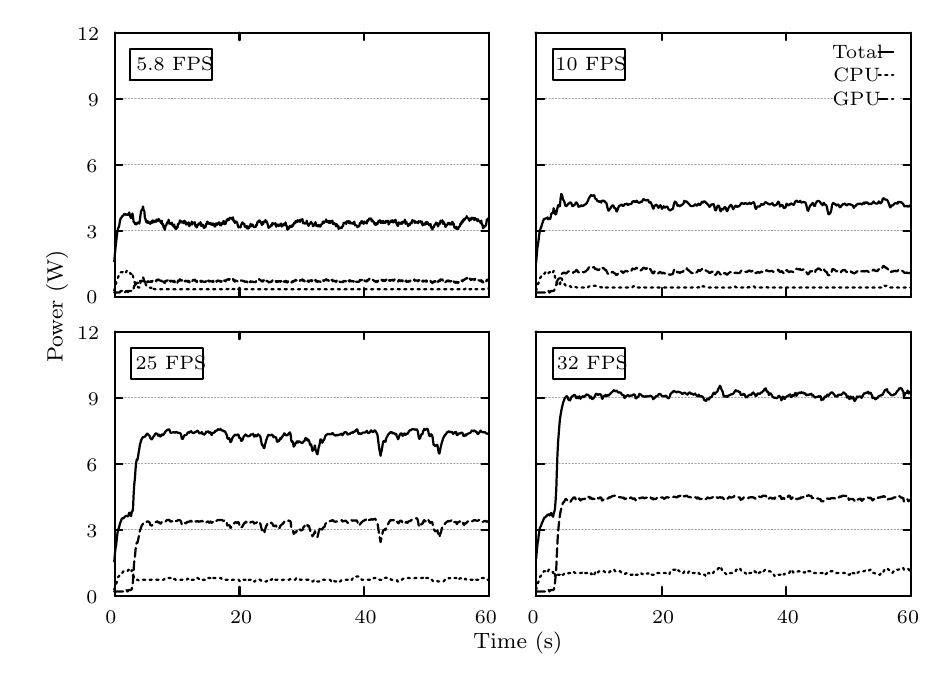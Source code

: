 
\definecolor{ca0a0a4}{RGB}{160,160,164}
\definecolor{cffffff}{RGB}{255,255,255}

\scriptsize

\begin{tikzpicture}[y=0.80pt, x=0.80pt, yscale=-0.66, xscale=0.66, inner sep=0pt, outer sep=0pt]
\begin{scope}[draw=black,line join=bevel,line cap=rect,even odd rule,line width=0.800pt]
  \begin{scope}[cm={{1.0,0.0,0.0,1.0,(0.0,0.0)}},draw=black,line join=bevel,line cap=rect,line width=0.800pt]
  \end{scope}
  \begin{scope}[cm={{1.003,0.0,0.0,1.003,(0.0,0.0)}},draw=black,line join=bevel,line cap=rect,line width=0.800pt]
  \end{scope}
  \begin{scope}[cm={{1.003,0.0,0.0,1.003,(0.0,0.0)}},draw=ca0a0a4,dash pattern=on 0.40pt off 0.80pt,line join=round,line cap=round,line width=0.400pt]
    \path[draw] (64.5,228.5) -- (319.5,228.5);
  \end{scope}
  \begin{scope}[cm={{1.003,0.0,0.0,1.003,(0.0,0.0)}},draw=black,line join=round,line cap=round,line width=0.800pt]
    \path[draw] (64.5,228.5) -- (69.5,228.5);
    \path[draw] (319.5,228.5) -- (314.5,228.5);
  \end{scope}
  \begin{scope}[cm={{1.003,0.0,0.0,1.003,(0.0,0.0)}},draw=black,line join=bevel,line cap=rect,line width=0.800pt]
  \end{scope}
  \begin{scope}[cm={{1.003,0.0,0.0,1.003,(45.141,234.23)}},draw=black,line join=bevel,line cap=rect,line width=0.800pt]
  \end{scope}
  \begin{scope}[cm={{1.003,0.0,0.0,1.003,(45.141,234.23)}},draw=black,line join=bevel,line cap=rect,line width=0.800pt]
  \end{scope}
  \begin{scope}[cm={{1.003,0.0,0.0,1.003,(45.141,234.23)}},draw=black,line join=bevel,line cap=rect,line width=0.800pt]
  \end{scope}
  \begin{scope}[cm={{1.003,0.0,0.0,1.003,(45.141,234.23)}},draw=black,line join=bevel,line cap=rect,line width=0.800pt]
  \end{scope}
  \begin{scope}[cm={{1.003,0.0,0.0,1.003,(45.141,234.23)}},draw=black,line join=bevel,line cap=rect,line width=0.800pt]
  \end{scope}
  \begin{scope}[cm={{1.003,0.0,0.0,1.003,(45.141,234.23)}},draw=black,line join=bevel,line cap=rect,line width=0.800pt]
    \path[fill=black] (0.0,0.0) node[above right] () {0};
  \end{scope}
  \begin{scope}[cm={{1.003,0.0,0.0,1.003,(45.141,234.23)}},draw=black,line join=bevel,line cap=rect,line width=0.800pt]
  \end{scope}
  \begin{scope}[cm={{1.003,0.0,0.0,1.003,(0.0,0.0)}},draw=black,line join=bevel,line cap=rect,line width=0.800pt]
  \end{scope}
  \begin{scope}[cm={{1.003,0.0,0.0,1.003,(0.0,0.0)}},draw=ca0a0a4,dash pattern=on 0.40pt off 0.80pt,line join=round,line cap=round,line width=0.400pt]
    \path[draw] (64.5,183.5) -- (319.5,183.5);
  \end{scope}
  \begin{scope}[cm={{1.003,0.0,0.0,1.003,(0.0,0.0)}},draw=black,line join=round,line cap=round,line width=0.800pt]
    \path[draw] (64.5,183.5) -- (69.5,183.5);
    \path[draw] (319.5,183.5) -- (314.5,183.5);
  \end{scope}
  \begin{scope}[cm={{1.003,0.0,0.0,1.003,(0.0,0.0)}},draw=black,line join=bevel,line cap=rect,line width=0.800pt]
  \end{scope}
  \begin{scope}[cm={{1.003,0.0,0.0,1.003,(46.144,189.089)}},draw=black,line join=bevel,line cap=rect,line width=0.800pt]
  \end{scope}
  \begin{scope}[cm={{1.003,0.0,0.0,1.003,(46.144,189.089)}},draw=black,line join=bevel,line cap=rect,line width=0.800pt]
  \end{scope}
  \begin{scope}[cm={{1.003,0.0,0.0,1.003,(46.144,189.089)}},draw=black,line join=bevel,line cap=rect,line width=0.800pt]
  \end{scope}
  \begin{scope}[cm={{1.003,0.0,0.0,1.003,(46.144,189.089)}},draw=black,line join=bevel,line cap=rect,line width=0.800pt]
  \end{scope}
  \begin{scope}[cm={{1.003,0.0,0.0,1.003,(46.144,189.089)}},draw=black,line join=bevel,line cap=rect,line width=0.800pt]
  \end{scope}
  \begin{scope}[cm={{1.003,0.0,0.0,1.003,(45.144,189.089)}},draw=black,line join=bevel,line cap=rect,line width=0.800pt]
    \path[fill=black] (0.0,0.0) node[above right] () {3};
  \end{scope}
  \begin{scope}[cm={{1.003,0.0,0.0,1.003,(46.144,189.089)}},draw=black,line join=bevel,line cap=rect,line width=0.800pt]
  \end{scope}
  \begin{scope}[cm={{1.003,0.0,0.0,1.003,(0.0,0.0)}},draw=black,line join=bevel,line cap=rect,line width=0.800pt]
  \end{scope}
  \begin{scope}[cm={{1.003,0.0,0.0,1.003,(0.0,0.0)}},draw=ca0a0a4,dash pattern=on 0.40pt off 0.80pt,line join=round,line cap=round,line width=0.400pt]
    \path[draw] (64.5,138.5) -- (319.5,138.5);
  \end{scope}
  \begin{scope}[cm={{1.003,0.0,0.0,1.003,(0.0,0.0)}},draw=black,line join=round,line cap=round,line width=0.800pt]
    \path[draw] (64.5,138.5) -- (69.5,138.5);
    \path[draw] (319.5,138.5) -- (314.5,138.5);
  \end{scope}
  \begin{scope}[cm={{1.003,0.0,0.0,1.003,(0.0,0.0)}},draw=black,line join=bevel,line cap=rect,line width=0.800pt]
  \end{scope}
  \begin{scope}[cm={{1.003,0.0,0.0,1.003,(45.141,143.948)}},draw=black,line join=bevel,line cap=rect,line width=0.800pt]
  \end{scope}
  \begin{scope}[cm={{1.003,0.0,0.0,1.003,(45.141,143.948)}},draw=black,line join=bevel,line cap=rect,line width=0.800pt]
  \end{scope}
  \begin{scope}[cm={{1.003,0.0,0.0,1.003,(45.141,143.948)}},draw=black,line join=bevel,line cap=rect,line width=0.800pt]
  \end{scope}
  \begin{scope}[cm={{1.003,0.0,0.0,1.003,(45.141,143.948)}},draw=black,line join=bevel,line cap=rect,line width=0.800pt]
  \end{scope}
  \begin{scope}[cm={{1.003,0.0,0.0,1.003,(45.141,143.948)}},draw=black,line join=bevel,line cap=rect,line width=0.800pt]
  \end{scope}
  \begin{scope}[cm={{1.003,0.0,0.0,1.003,(45.141,143.948)}},draw=black,line join=bevel,line cap=rect,line width=0.800pt]
    \path[fill=black] (0.0,0.0) node[above right] () {6};
  \end{scope}
  \begin{scope}[cm={{1.003,0.0,0.0,1.003,(45.141,143.948)}},draw=black,line join=bevel,line cap=rect,line width=0.800pt]
  \end{scope}
  \begin{scope}[cm={{1.003,0.0,0.0,1.003,(0.0,0.0)}},draw=black,line join=bevel,line cap=rect,line width=0.800pt]
  \end{scope}
  \begin{scope}[cm={{1.003,0.0,0.0,1.003,(0.0,0.0)}},draw=ca0a0a4,dash pattern=on 0.40pt off 0.80pt,line join=round,line cap=round,line width=0.400pt]
    \path[draw] (64.5,93.5) -- (319.5,93.5);
  \end{scope}
  \begin{scope}[cm={{1.003,0.0,0.0,1.003,(0.0,0.0)}},draw=black,line join=round,line cap=round,line width=0.800pt]
    \path[draw] (64.5,93.5) -- (69.5,93.5);
    \path[draw] (319.5,93.5) -- (314.5,93.5);
  \end{scope}
  \begin{scope}[cm={{1.003,0.0,0.0,1.003,(0.0,0.0)}},draw=black,line join=bevel,line cap=rect,line width=0.800pt]
  \end{scope}
  \begin{scope}[cm={{1.003,0.0,0.0,1.003,(46.144,98.808)}},draw=black,line join=bevel,line cap=rect,line width=0.800pt]
  \end{scope}
  \begin{scope}[cm={{1.003,0.0,0.0,1.003,(46.144,98.808)}},draw=black,line join=bevel,line cap=rect,line width=0.800pt]
  \end{scope}
  \begin{scope}[cm={{1.003,0.0,0.0,1.003,(46.144,98.808)}},draw=black,line join=bevel,line cap=rect,line width=0.800pt]
  \end{scope}
  \begin{scope}[cm={{1.003,0.0,0.0,1.003,(46.144,98.808)}},draw=black,line join=bevel,line cap=rect,line width=0.800pt]
  \end{scope}
  \begin{scope}[cm={{1.003,0.0,0.0,1.003,(46.144,98.808)}},draw=black,line join=bevel,line cap=rect,line width=0.800pt]
  \end{scope}
  \begin{scope}[cm={{1.003,0.0,0.0,1.003,(46.144,98.808)}},draw=black,line join=bevel,line cap=rect,line width=0.800pt]
    \path[fill=black] (0.0,0.0) node[above right] () {9};
  \end{scope}
  \begin{scope}[cm={{1.003,0.0,0.0,1.003,(46.144,98.808)}},draw=black,line join=bevel,line cap=rect,line width=0.800pt]
  \end{scope}
  \begin{scope}[cm={{1.003,0.0,0.0,1.003,(0.0,0.0)}},draw=black,line join=bevel,line cap=rect,line width=0.800pt]
  \end{scope}
  \begin{scope}[cm={{1.003,0.0,0.0,1.003,(0.0,0.0)}},draw=ca0a0a4,dash pattern=on 0.40pt off 0.80pt,line join=round,line cap=round,line width=0.400pt]
    \path[draw] (64.5,48.5) -- (319.5,48.5);
  \end{scope}
  \begin{scope}[cm={{1.003,0.0,0.0,1.003,(0.0,0.0)}},draw=black,line join=round,line cap=round,line width=0.800pt]
    \path[draw] (64.5,48.5) -- (69.5,48.5);
    \path[draw] (319.5,48.5) -- (314.5,48.5);
  \end{scope}
  \begin{scope}[cm={{1.003,0.0,0.0,1.003,(0.0,0.0)}},draw=black,line join=bevel,line cap=rect,line width=0.800pt]
  \end{scope}
  \begin{scope}[cm={{1.003,0.0,0.0,1.003,(37.116,53.667)}},draw=black,line join=bevel,line cap=rect,line width=0.800pt]
  \end{scope}
  \begin{scope}[cm={{1.003,0.0,0.0,1.003,(37.116,53.667)}},draw=black,line join=bevel,line cap=rect,line width=0.800pt]
  \end{scope}
  \begin{scope}[cm={{1.003,0.0,0.0,1.003,(37.116,53.667)}},draw=black,line join=bevel,line cap=rect,line width=0.800pt]
  \end{scope}
  \begin{scope}[cm={{1.003,0.0,0.0,1.003,(37.116,53.667)}},draw=black,line join=bevel,line cap=rect,line width=0.800pt]
  \end{scope}
  \begin{scope}[cm={{1.003,0.0,0.0,1.003,(37.116,53.667)}},draw=black,line join=bevel,line cap=rect,line width=0.800pt]
  \end{scope}
  \begin{scope}[cm={{1.003,0.0,0.0,1.003,(38.716,53.667)}},draw=black,line join=bevel,line cap=rect,line width=0.800pt]
    \path[fill=black] (0.0,0.0) node[above right] () {12};
  \end{scope}
  \begin{scope}[cm={{1.003,0.0,0.0,1.003,(37.116,53.667)}},draw=black,line join=bevel,line cap=rect,line width=0.800pt]
  \end{scope}
  \begin{scope}[cm={{1.003,0.0,0.0,1.003,(0.0,0.0)}},draw=black,line join=bevel,line cap=rect,line width=0.800pt]
  \end{scope}
  \begin{scope}[cm={{1.003,0.0,0.0,1.003,(0.0,0.0)}},draw=black,line join=round,line cap=round,line width=0.800pt]
    \path[draw] (64.5,228.5) -- (64.5,222.5);
    \path[draw] (64.5,48.5) -- (64.5,53.5);
  \end{scope}
  \begin{scope}[cm={{1.003,0.0,0.0,1.003,(0.0,0.0)}},draw=black,line join=bevel,line cap=rect,line width=0.800pt]
  \end{scope}
  \begin{scope}[cm={{1.003,0.0,0.0,1.003,(64.2,242.756)}},draw=black,line join=bevel,line cap=rect,line width=0.800pt]
  \end{scope}
  \begin{scope}[cm={{1.003,0.0,0.0,1.003,(64.2,242.756)}},draw=black,line join=bevel,line cap=rect,line width=0.800pt]
  \end{scope}
  \begin{scope}[cm={{1.003,0.0,0.0,1.003,(64.2,242.756)}},draw=black,line join=bevel,line cap=rect,line width=0.800pt]
  \end{scope}
  \begin{scope}[cm={{1.003,0.0,0.0,1.003,(64.2,242.756)}},draw=black,line join=bevel,line cap=rect,line width=0.800pt]
  \end{scope}
  \begin{scope}[cm={{1.003,0.0,0.0,1.003,(64.2,242.756)}},draw=black,line join=bevel,line cap=rect,line width=0.800pt]
  \end{scope}
  \begin{scope}[cm={{1.003,0.0,0.0,1.003,(64.2,242.756)}},draw=black,line join=bevel,line cap=rect,line width=0.800pt]
  \end{scope}
  \begin{scope}[cm={{1.003,0.0,0.0,1.003,(0.0,0.0)}},draw=black,line join=bevel,line cap=rect,line width=0.800pt]
  \end{scope}
  \begin{scope}[cm={{1.003,0.0,0.0,1.003,(0.0,0.0)}},draw=black,line join=round,line cap=round,line width=0.800pt]
    \path[draw] (149.5,228.5) -- (149.5,222.5);
    \path[draw] (149.5,48.5) -- (149.5,53.5);
  \end{scope}
  \begin{scope}[cm={{1.003,0.0,0.0,1.003,(0.0,0.0)}},draw=black,line join=bevel,line cap=rect,line width=0.800pt]
  \end{scope}
  \begin{scope}[cm={{1.003,0.0,0.0,1.003,(149.466,242.756)}},draw=black,line join=bevel,line cap=rect,line width=0.800pt]
  \end{scope}
  \begin{scope}[cm={{1.003,0.0,0.0,1.003,(149.466,242.756)}},draw=black,line join=bevel,line cap=rect,line width=0.800pt]
  \end{scope}
  \begin{scope}[cm={{1.003,0.0,0.0,1.003,(149.466,242.756)}},draw=black,line join=bevel,line cap=rect,line width=0.800pt]
  \end{scope}
  \begin{scope}[cm={{1.003,0.0,0.0,1.003,(149.466,242.756)}},draw=black,line join=bevel,line cap=rect,line width=0.800pt]
  \end{scope}
  \begin{scope}[cm={{1.003,0.0,0.0,1.003,(149.466,242.756)}},draw=black,line join=bevel,line cap=rect,line width=0.800pt]
  \end{scope}
  \begin{scope}[cm={{1.003,0.0,0.0,1.003,(149.466,242.756)}},draw=black,line join=bevel,line cap=rect,line width=0.800pt]
  \end{scope}
  \begin{scope}[cm={{1.003,0.0,0.0,1.003,(0.0,0.0)}},draw=black,line join=bevel,line cap=rect,line width=0.800pt]
  \end{scope}
  \begin{scope}[cm={{1.003,0.0,0.0,1.003,(0.0,0.0)}},draw=black,line join=round,line cap=round,line width=0.800pt]
    \path[draw] (234.5,228.5) -- (234.5,222.5);
    \path[draw] (234.5,48.5) -- (234.5,53.5);
  \end{scope}
  \begin{scope}[cm={{1.003,0.0,0.0,1.003,(0.0,0.0)}},draw=black,line join=bevel,line cap=rect,line width=0.800pt]
  \end{scope}
  \begin{scope}[cm={{1.003,0.0,0.0,1.003,(235.734,242.756)}},draw=black,line join=bevel,line cap=rect,line width=0.800pt]
  \end{scope}
  \begin{scope}[cm={{1.003,0.0,0.0,1.003,(235.734,242.756)}},draw=black,line join=bevel,line cap=rect,line width=0.800pt]
  \end{scope}
  \begin{scope}[cm={{1.003,0.0,0.0,1.003,(235.734,242.756)}},draw=black,line join=bevel,line cap=rect,line width=0.800pt]
  \end{scope}
  \begin{scope}[cm={{1.003,0.0,0.0,1.003,(235.734,242.756)}},draw=black,line join=bevel,line cap=rect,line width=0.800pt]
  \end{scope}
  \begin{scope}[cm={{1.003,0.0,0.0,1.003,(235.734,242.756)}},draw=black,line join=bevel,line cap=rect,line width=0.800pt]
  \end{scope}
  \begin{scope}[cm={{1.003,0.0,0.0,1.003,(235.734,242.756)}},draw=black,line join=bevel,line cap=rect,line width=0.800pt]
  \end{scope}
  \begin{scope}[cm={{1.003,0.0,0.0,1.003,(0.0,0.0)}},draw=black,line join=bevel,line cap=rect,line width=0.800pt]
  \end{scope}
  \begin{scope}[cm={{1.003,0.0,0.0,1.003,(0.0,0.0)}},draw=black,line join=round,line cap=round,line width=0.800pt]
    \path[draw] (319.5,228.5) -- (319.5,222.5);
    \path[draw] (319.5,48.5) -- (319.5,53.5);
  \end{scope}
  \begin{scope}[cm={{1.003,0.0,0.0,1.003,(0.0,0.0)}},draw=black,line join=bevel,line cap=rect,line width=0.800pt]
  \end{scope}
  \begin{scope}[cm={{1.003,0.0,0.0,1.003,(321.0,242.756)}},draw=black,line join=bevel,line cap=rect,line width=0.800pt]
  \end{scope}
  \begin{scope}[cm={{1.003,0.0,0.0,1.003,(321.0,242.756)}},draw=black,line join=bevel,line cap=rect,line width=0.800pt]
  \end{scope}
  \begin{scope}[cm={{1.003,0.0,0.0,1.003,(321.0,242.756)}},draw=black,line join=bevel,line cap=rect,line width=0.800pt]
  \end{scope}
  \begin{scope}[cm={{1.003,0.0,0.0,1.003,(321.0,242.756)}},draw=black,line join=bevel,line cap=rect,line width=0.800pt]
  \end{scope}
  \begin{scope}[cm={{1.003,0.0,0.0,1.003,(321.0,242.756)}},draw=black,line join=bevel,line cap=rect,line width=0.800pt]
  \end{scope}
  \begin{scope}[cm={{1.003,0.0,0.0,1.003,(321.0,242.756)}},draw=black,line join=bevel,line cap=rect,line width=0.800pt]
  \end{scope}
  \begin{scope}[cm={{1.003,0.0,0.0,1.003,(0.0,0.0)}},draw=black,line join=bevel,line cap=rect,line width=0.800pt]
  \end{scope}
  \begin{scope}[cm={{1.003,0.0,0.0,1.003,(0.0,0.0)}},draw=black,line join=round,line cap=round,line width=0.800pt]
    \path[draw] (64.5,48.5) -- (64.5,228.5) -- (319.5,228.5) --
      (319.5,48.5) -- (64.5,48.5);
  \end{scope}
  \begin{scope}[cm={{1.003,0.0,0.0,1.003,(0.0,0.0)}},draw=black,line join=bevel,line cap=rect,line width=0.800pt]
  \end{scope}
  \begin{scope}[cm={{1.003,0.0,0.0,1.003,(0.0,0.0)}},draw=black,line join=bevel,line cap=rect,line width=0.800pt]
  \end{scope}
  \begin{scope}[cm={{1.003,0.0,0.0,1.003,(0.0,0.0)}},fill=cffffff]
    \path[fill,rounded corners=0.0cm] (74.0,59.0) rectangle
      (130.0,80.0);
  \end{scope}
  \begin{scope}[cm={{1.003,0.0,0.0,1.003,(0.0,0.0)}},draw=black,line join=bevel,line cap=rect,line width=0.800pt]
  \end{scope}
  \begin{scope}[cm={{1.003,0.0,0.0,1.003,(0.0,0.0)}},draw=black,line join=bevel,line cap=rect,line width=0.800pt]
  \end{scope}
  \begin{scope}[cm={{1.003,0.0,0.0,1.003,(0.0,0.0)}},draw=black,line join=round,line cap=round,line width=0.800pt]
    \path[draw] (74.5,80.5) -- (74.5,59.5) -- (130.5,59.5) --
      (130.5,80.5) -- (74.5,80.5);
  \end{scope}
  \begin{scope}[cm={{1.003,0.0,0.0,1.003,(0.0,0.0)}},draw=black,line join=bevel,line cap=rect,line width=0.800pt]
  \end{scope}
  \begin{scope}[cm={{1.003,0.0,0.0,1.003,(85.266,74.231)}},draw=black,line join=bevel,line cap=rect,line width=0.800pt]
  \end{scope}
  \begin{scope}[cm={{1.003,0.0,0.0,1.003,(85.266,74.231)}},draw=black,line join=bevel,line cap=rect,line width=0.800pt]
  \end{scope}
  \begin{scope}[cm={{1.003,0.0,0.0,1.003,(85.266,74.231)}},draw=black,line join=bevel,line cap=rect,line width=0.800pt]
  \end{scope}
  \begin{scope}[cm={{1.003,0.0,0.0,1.003,(85.266,74.231)}},draw=black,line join=bevel,line cap=rect,line width=0.800pt]
  \end{scope}
  \begin{scope}[cm={{1.003,0.0,0.0,1.003,(85.266,74.231)}},draw=black,line join=bevel,line cap=rect,line width=0.800pt]
  \end{scope}
  \begin{scope}[cm={{1.003,0.0,0.0,1.003,(79.266,74.231)}},draw=black,line join=bevel,line cap=rect,line width=0.800pt]
    \path[fill=black] (0.0,0.0) node[above right] () {\scriptsize 5.8 FPS};
  \end{scope}
  \begin{scope}[cm={{1.003,0.0,0.0,1.003,(85.266,74.231)}},draw=black,line join=bevel,line cap=rect,line width=0.800pt]
  \end{scope}
  \begin{scope}[cm={{0.0,-1.003,1.003,0.0,(21.567,274.355)}},draw=black,line join=bevel,line cap=rect,line width=0.800pt]
  \end{scope}
  \begin{scope}[cm={{0.0,-1.003,1.003,0.0,(21.567,274.355)}},draw=black,line join=bevel,line cap=rect,line width=0.800pt]
  \end{scope}
  \begin{scope}[cm={{0.0,-1.003,1.003,0.0,(21.567,274.355)}},draw=black,line join=bevel,line cap=rect,line width=0.800pt]
  \end{scope}
  \begin{scope}[cm={{0.0,-1.003,1.003,0.0,(21.567,274.355)}},draw=black,line join=bevel,line cap=rect,line width=0.800pt]
  \end{scope}
  \begin{scope}[cm={{0.0,-1.003,1.003,0.0,(21.567,274.355)}},draw=black,line join=bevel,line cap=rect,line width=0.800pt]
  \end{scope}
  \begin{scope}[cm={{0.0,-1.003,1.003,0.0,(17.567,274.355)}},draw=black,line join=bevel,line cap=rect,line width=0.800pt]
    \path[fill=black] (0.0,0.0) node[above right] () {\rotatebox{90}{\footnotesize Power (W)}};
  \end{scope}
  \begin{scope}[cm={{0.0,-1.003,1.003,0.0,(21.567,274.355)}},draw=black,line join=bevel,line cap=rect,line width=0.800pt]
  \end{scope}
  \begin{scope}[cm={{1.003,0.0,0.0,1.003,(0.0,0.0)}},draw=black,line join=bevel,line cap=rect,line width=0.800pt]
  \end{scope}
  \begin{scope}[cm={{1.003,0.0,0.0,1.003,(0.0,0.0)}},draw=black,line join=bevel,line cap=rect,line width=0.800pt]
  \end{scope}
  \begin{scope}[cm={{1.003,0.0,0.0,1.003,(0.0,0.0)}},draw=black,line join=bevel,line cap=rect,line width=0.800pt]
  \end{scope}
  \begin{scope}[cm={{1.003,0.0,0.0,1.003,(0.0,0.0)}},draw=black,line join=round,line cap=round,line width=0.800pt]
    \path[draw] (64.0,204.6) -- (64.0,204.6) -- (64.4,199.9) --
      (64.9,194.7) -- (65.3,191.1) -- (65.7,187.6) --
      (66.1,184.4) -- (66.6,181.9) -- (67.0,181.3) --
      (67.4,180.0) -- (67.8,177.5) -- (68.3,175.3) --
      (68.7,174.8) -- (69.1,174.2) -- (69.5,173.5) --
      (70.0,173.2) -- (70.4,172.9) -- (70.8,172.0) --
      (71.3,172.2) -- (71.7,172.2) -- (72.1,172.7) --
      (72.5,172.3) -- (73.0,172.5) -- (73.4,172.9) --
      (73.8,172.5) -- (74.2,171.0) -- (74.7,172.9) --
      (75.1,174.3) -- (75.5,174.9) -- (75.9,174.1) --
      (76.4,171.8) -- (76.8,174.0) -- (77.2,177.6) --
      (77.6,177.6) -- (78.1,178.9) -- (78.5,178.4) --
      (78.9,179.3) -- (79.4,178.7) -- (79.8,178.0) --
      (80.2,178.5) -- (80.6,177.7) -- (81.1,178.7) --
      (81.5,176.1) -- (81.9,172.7) -- (82.3,170.4) --
      (82.8,169.2) -- (83.2,168.9) -- (83.6,167.0) --
      (84.0,169.3) -- (84.5,169.9) -- (84.9,174.5) --
      (85.3,175.6) -- (85.8,177.6) -- (86.2,176.6) --
      (86.6,178.2) -- (87.0,177.1) -- (87.5,178.3) --
      (87.9,177.8) -- (88.3,178.8) -- (88.7,178.7) --
      (89.2,177.3) -- (89.6,178.2) -- (90.0,176.5) --
      (90.4,178.0) -- (90.9,176.7) -- (91.3,177.5) --
      (91.7,177.6) -- (92.1,176.6) -- (92.6,177.4) --
      (93.0,175.9) -- (93.4,176.3) -- (93.9,176.8) --
      (94.3,175.5) -- (94.7,176.5) -- (95.1,176.4) --
      (95.6,177.6) -- (96.0,178.4) -- (96.4,176.7) --
      (96.8,179.2) -- (97.3,179.0) -- (97.7,181.6) --
      (98.1,181.6) -- (98.5,182.9) -- (99.0,180.0) --
      (99.4,180.0) -- (99.8,178.8) -- (100.3,177.6) --
      (100.7,178.0) -- (101.1,176.0) -- (101.5,178.7) --
      (102.0,178.2) -- (102.4,178.9) -- (102.8,178.6) --
      (103.2,178.0) -- (103.7,179.8) -- (104.1,179.5) --
      (104.5,180.8) -- (104.9,179.3) -- (105.4,181.9) --
      (105.8,181.4) -- (106.2,182.5) -- (106.7,180.8) --
      (107.1,181.5) -- (107.5,178.8) -- (107.9,178.8) --
      (108.4,178.6) -- (108.8,176.5) -- (109.2,177.1) --
      (109.6,176.9) -- (110.1,177.7) -- (110.5,178.0) --
      (110.9,177.2) -- (111.3,178.4) -- (111.8,176.7) --
      (112.2,178.0) -- (112.6,177.2) -- (113.0,179.3) --
      (113.5,179.0) -- (113.9,178.4) -- (114.3,179.2) --
      (114.8,177.8) -- (115.2,180.5) -- (115.6,179.5) --
      (116.0,179.5) -- (116.5,178.9) -- (116.9,177.3) --
      (117.3,179.3) -- (117.7,178.2) -- (118.2,177.9) --
      (118.6,178.3) -- (119.0,177.7) -- (119.4,180.5) --
      (119.9,180.2) -- (120.3,181.3) -- (120.7,179.6) --
      (121.2,179.8) -- (121.6,178.5) -- (122.0,178.6) --
      (122.4,179.0) -- (122.9,177.7) -- (123.3,180.4) --
      (123.7,179.1) -- (124.1,179.7) -- (124.6,179.5) --
      (125.0,181.5) -- (125.4,181.5) -- (125.8,181.2) --
      (126.3,181.0) -- (126.7,178.8) -- (127.1,179.1) --
      (127.5,177.3) -- (128.0,178.7) -- (128.4,178.1) --
      (128.8,178.9) -- (129.3,178.6) -- (129.7,178.2) --
      (130.1,179.4) -- (130.5,178.9) -- (131.0,179.7) --
      (131.4,178.5) -- (131.8,180.0) -- (132.2,179.0) --
      (132.7,180.8) -- (133.1,179.3) -- (133.5,178.5) --
      (133.9,179.7) -- (134.4,178.6) -- (134.8,179.0) --
      (135.2,178.0) -- (135.7,177.8) -- (136.1,179.7) --
      (136.5,179.2) -- (136.9,179.9) -- (137.4,178.4) --
      (137.8,178.8) -- (138.2,178.0) -- (138.6,176.8) --
      (139.1,179.0) -- (139.5,178.3) -- (139.9,179.0) --
      (140.3,177.6) -- (140.8,176.0) -- (141.2,176.5) --
      (141.6,175.4) -- (142.0,176.3) -- (142.5,175.8) --
      (142.9,174.7) -- (143.3,175.1) -- (143.8,174.7) --
      (144.2,175.1) -- (144.6,175.9) -- (145.0,174.4) --
      (145.5,177.1) -- (145.9,176.8) -- (146.3,178.3) --
      (146.7,177.1) -- (147.2,177.3) -- (147.6,177.7) --
      (148.0,178.4) -- (148.4,180.6) -- (148.9,181.3) --
      (149.3,181.0) -- (149.7,180.7) -- (150.2,181.3) --
      (150.6,179.0) -- (151.0,179.0) -- (151.4,177.8) --
      (151.9,179.0) -- (152.3,179.0) -- (152.7,178.7) --
      (153.1,180.8) -- (153.6,180.8) -- (154.0,181.2) --
      (154.4,180.2) -- (154.8,182.1) -- (155.3,181.1) --
      (155.7,182.0) -- (156.1,180.4) -- (156.6,180.9) --
      (157.0,178.9) -- (157.4,180.5) -- (157.8,179.4) --
      (158.3,179.3) -- (158.7,180.2) -- (159.1,180.9) --
      (159.5,181.0) -- (160.0,180.9) -- (160.4,181.1) --
      (160.8,179.5) -- (161.2,179.8) -- (161.7,177.6) --
      (162.1,177.2) -- (162.5,177.6) -- (162.9,176.5) --
      (163.4,176.8) -- (163.8,177.8) -- (164.2,178.2) --
      (164.7,179.6) -- (165.1,177.7) -- (165.5,179.1) --
      (165.9,177.7) -- (166.4,177.1) -- (166.8,177.7) --
      (167.2,176.2) -- (167.6,177.7) -- (168.1,177.2) --
      (168.5,178.5) -- (168.9,179.9) -- (169.3,181.6) --
      (169.8,181.0) -- (170.2,180.9) -- (170.6,180.5) --
      (171.1,179.6) -- (171.5,180.1) -- (171.9,178.2) --
      (172.3,179.2) -- (172.8,178.6) -- (173.2,179.0) --
      (173.6,179.2) -- (174.0,178.3) -- (174.5,180.8) --
      (174.9,179.3) -- (175.3,179.7) -- (175.7,179.3) --
      (176.2,180.4) -- (176.6,180.0) -- (177.0,179.2) --
      (177.4,180.0) -- (177.9,178.6) -- (178.3,180.7) --
      (178.7,180.0) -- (179.2,180.1) -- (179.6,179.2) --
      (180.0,178.8) -- (180.4,179.7) -- (180.9,177.9) --
      (181.3,180.0) -- (181.7,180.2) -- (182.1,182.8) --
      (182.6,181.3) -- (183.0,182.2) -- (183.4,181.2) --
      (183.8,180.2) -- (184.3,181.0) -- (184.7,180.1) --
      (185.1,181.0) -- (185.6,179.6) -- (186.0,180.1) --
      (186.4,178.9) -- (186.8,178.0) -- (187.3,178.5) --
      (187.7,177.0) -- (188.1,177.2) -- (188.5,177.7) --
      (189.0,176.4) -- (189.4,177.2) -- (189.8,177.1) --
      (190.2,176.3) -- (190.7,177.5) -- (191.1,176.1) --
      (191.5,176.1) -- (192.0,176.6) -- (192.4,175.6) --
      (192.8,178.4) -- (193.2,177.8) -- (193.7,178.6) --
      (194.1,178.6) -- (194.5,178.3) -- (194.9,178.3) --
      (195.4,176.7) -- (195.8,179.3) -- (196.2,178.8) --
      (196.6,180.2) -- (197.1,179.1) -- (197.5,178.4) --
      (197.9,178.6) -- (198.3,177.5) -- (198.8,178.6) --
      (199.2,178.5) -- (199.6,180.5) -- (200.1,180.0) --
      (200.5,179.5) -- (200.9,179.3) -- (201.3,177.6) --
      (201.8,180.1) -- (202.2,179.6) -- (202.6,180.5) --
      (203.0,179.8) -- (203.5,179.5) -- (203.9,180.7) --
      (204.3,180.3) -- (204.7,180.7) -- (205.2,179.1) --
      (205.6,179.2) -- (206.0,178.5) -- (206.5,177.2) --
      (206.9,178.4) -- (207.3,177.4) -- (207.7,177.4) --
      (208.2,177.2) -- (208.6,175.8) -- (209.0,177.6) --
      (209.4,177.4) -- (209.9,177.0) -- (210.3,178.1) --
      (210.7,176.8) -- (211.1,178.3) -- (211.6,178.0) --
      (212.0,176.8) -- (212.4,177.7) -- (212.8,176.6) --
      (213.3,179.0) -- (213.7,178.4) -- (214.1,178.2) --
      (214.6,179.3) -- (215.0,179.1) -- (215.4,180.6) --
      (215.8,179.1) -- (216.3,180.0) -- (216.7,180.0) --
      (217.1,182.3) -- (217.5,181.2) -- (218.0,181.9) --
      (218.4,181.5) -- (218.8,181.3) -- (219.2,181.7) --
      (219.7,180.3) -- (220.1,180.4) -- (220.5,178.1) --
      (221.0,178.4) -- (221.4,178.2) -- (221.8,177.8) --
      (222.2,178.9) -- (222.7,177.1) -- (223.1,177.8) --
      (223.5,177.2) -- (223.9,176.9) -- (224.4,178.5) --
      (224.8,177.2) -- (225.2,178.5) -- (225.6,178.1) --
      (226.1,178.5) -- (226.5,178.7) -- (226.9,178.1) --
      (227.3,179.0) -- (227.8,177.4) -- (228.2,179.8) --
      (228.6,179.5) -- (229.1,180.0) -- (229.5,179.9) --
      (229.9,181.1) -- (230.3,180.5) -- (230.8,180.4) --
      (231.2,180.5) -- (231.6,178.3) -- (232.0,178.7) --
      (232.5,177.3) -- (232.9,177.0) -- (233.3,178.3) --
      (233.7,178.0) -- (234.2,178.9) -- (234.6,177.2) --
      (235.0,178.2) -- (235.5,178.0) -- (235.9,177.8) --
      (236.3,178.6) -- (236.7,176.4) -- (237.2,176.9) --
      (237.6,176.1) -- (238.0,175.2) -- (238.4,175.6) --
      (238.9,175.2) -- (239.3,175.3) -- (239.7,177.2) --
      (240.1,176.3) -- (240.6,177.2) -- (241.0,177.5) --
      (241.4,178.6) -- (241.9,179.5) -- (242.3,178.4) --
      (242.7,179.5) -- (243.1,178.4) -- (243.6,179.0) --
      (244.0,177.6) -- (244.4,176.8) -- (244.8,177.3) --
      (245.3,176.4) -- (245.7,178.1) -- (246.1,178.2) --
      (246.5,177.1) -- (247.0,178.3) -- (247.4,176.9) --
      (247.8,178.1) -- (248.2,178.3) -- (248.7,177.3) --
      (249.1,178.1) -- (249.5,176.8) -- (250.0,176.8) --
      (250.4,177.2) -- (250.8,176.7) -- (251.2,179.3) --
      (251.7,177.5) -- (252.1,177.9) -- (252.5,177.8) --
      (252.9,176.6) -- (253.4,177.5) -- (253.8,176.4) --
      (254.2,177.8) -- (254.6,177.9) -- (255.1,176.5) --
      (255.5,177.0) -- (255.9,176.0) -- (256.4,177.9) --
      (256.8,179.1) -- (257.2,179.9) -- (257.6,180.2) --
      (258.1,177.9) -- (258.5,178.7) -- (258.9,178.0) --
      (259.3,178.8) -- (259.8,178.8) -- (260.2,177.7) --
      (260.6,178.7) -- (261.0,177.3) -- (261.5,177.7) --
      (261.9,177.5) -- (262.3,176.0) -- (262.7,178.8) --
      (263.2,177.4) -- (263.6,178.8) -- (264.0,178.7) --
      (264.5,180.4) -- (264.9,179.9) -- (265.3,179.0) --
      (265.7,179.6) -- (266.2,178.1) -- (266.6,178.1) --
      (267.0,178.3) -- (267.4,176.2) -- (267.9,176.8) --
      (268.3,177.0) -- (268.7,176.7) -- (269.1,178.3) --
      (269.6,177.2) -- (270.0,178.0) -- (270.4,177.6) --
      (270.9,177.8) -- (271.3,178.4) -- (271.7,176.9) --
      (272.1,177.6) -- (272.6,177.1) -- (273.0,177.2) --
      (273.4,178.1) -- (273.8,177.2) -- (274.3,179.9) --
      (274.7,179.0) -- (275.1,179.6) -- (275.5,178.8) --
      (276.0,178.5) -- (276.4,179.3) -- (276.8,177.6) --
      (277.3,178.9) -- (277.7,177.7) -- (278.1,178.4) --
      (278.5,179.3) -- (279.0,179.8) -- (279.4,179.9) --
      (279.8,178.9) -- (280.2,181.5) -- (280.7,181.5) --
      (281.1,182.7) -- (281.5,180.9) -- (281.9,181.3) --
      (282.4,179.8) -- (282.8,179.2) -- (283.2,179.4) --
      (283.6,177.9) -- (284.1,179.0) -- (284.5,178.4) --
      (284.9,180.6) -- (285.4,179.3) -- (285.8,178.4) --
      (286.2,178.8) -- (286.6,176.7) -- (287.1,177.0) --
      (287.5,177.5) -- (287.9,176.4) -- (288.3,178.8) --
      (288.8,177.6) -- (289.2,178.5) -- (289.6,179.4) --
      (290.0,180.9) -- (290.5,180.5) -- (290.9,179.4) --
      (291.3,179.4) -- (291.8,178.1) -- (292.2,179.0) --
      (292.6,178.2) -- (293.0,179.3) -- (293.5,179.2) --
      (293.9,178.4) -- (294.3,179.3) -- (294.7,177.4) --
      (295.2,178.4) -- (295.6,178.9) -- (296.0,181.2) --
      (296.4,181.5) -- (296.9,182.0) -- (297.3,180.8) --
      (297.7,182.2) -- (298.1,181.8) -- (298.6,182.4) --
      (299.0,181.2) -- (299.4,180.8) -- (299.9,180.1) --
      (300.3,178.5) -- (300.7,179.0) -- (301.1,177.2) --
      (301.6,177.9) -- (302.0,176.5) -- (302.4,175.7) --
      (302.8,176.5) -- (303.3,175.2) -- (303.7,175.0) --
      (304.1,174.9) -- (304.5,173.6) -- (305.0,174.7) --
      (305.4,175.2) -- (305.8,175.2) -- (306.3,176.8) --
      (306.7,175.1) -- (307.1,176.0) -- (307.5,176.1) --
      (308.0,174.6) -- (308.4,175.1) -- (308.8,174.7) --
      (309.2,175.1) -- (309.7,176.3) -- (310.1,174.8) --
      (310.5,175.7) -- (310.9,175.6) -- (311.4,175.8) --
      (311.8,177.0) -- (312.2,175.7) -- (312.6,176.8) --
      (313.1,177.0) -- (313.5,177.1) -- (313.9,178.2) --
      (314.4,176.6) -- (314.8,179.2) -- (315.2,179.3) --
      (315.6,181.9) -- (316.1,180.3) -- (316.5,181.1) --
      (316.9,180.3) -- (317.3,180.4) -- (317.8,179.0) --
      (318.2,175.9) -- (318.6,176.6) -- (319.0,175.1) --
      (319.5,176.3);
  \end{scope}
  \begin{scope}[cm={{1.003,0.0,0.0,1.003,(0.0,0.0)}},draw=black,line join=bevel,line cap=rect,line width=0.800pt]
  \end{scope}
  \begin{scope}[cm={{1.003,0.0,0.0,1.003,(0.0,0.0)}},draw=black,line join=bevel,line cap=rect,line width=0.800pt]
  \end{scope}
  \begin{scope}[cm={{1.003,0.0,0.0,1.003,(0.0,0.0)}},draw=black,line join=bevel,line cap=rect,line width=0.800pt]
  \end{scope}
  \begin{scope}[cm={{1.003,0.0,0.0,1.003,(0.0,0.0)}},draw=black,line join=bevel,line cap=rect,line width=0.800pt]
  \end{scope}
  \begin{scope}[cm={{1.003,0.0,0.0,1.003,(0.0,0.0)}},draw=black,dash pattern=on 0.80pt off 1.60pt,line join=round,line cap=round,line width=0.800pt]
    \path[draw] (64.0,224.5) -- (64.0,224.5) -- (64.4,222.4) --
      (64.9,220.1) -- (65.3,219.3) -- (65.7,217.8) --
      (66.1,216.2) -- (66.6,215.4) -- (67.0,214.4) --
      (67.4,214.2) -- (67.8,212.8) -- (68.3,211.9) --
      (68.7,211.9) -- (69.1,211.9) -- (69.5,211.9) --
      (70.0,211.5) -- (70.4,210.8) -- (70.8,210.8) --
      (71.3,210.8) -- (71.7,211.0) -- (72.1,211.9) --
      (72.5,211.0) -- (73.0,210.8) -- (73.4,210.8) --
      (73.8,210.8) -- (74.2,210.9) -- (74.7,211.9) --
      (75.1,213.0) -- (75.5,213.1) -- (75.9,212.5) --
      (76.4,212.1) -- (76.8,214.7) -- (77.2,216.5) --
      (77.6,218.1) -- (78.1,218.9) -- (78.5,220.0) --
      (78.9,221.1) -- (79.4,221.1) -- (79.8,221.1) --
      (80.2,222.1) -- (80.6,222.3) -- (81.1,222.3) --
      (81.5,221.5) -- (81.9,218.8) -- (82.3,217.7) --
      (82.8,216.6) -- (83.2,216.3) -- (83.6,215.3) --
      (84.0,216.2) -- (84.5,217.4) -- (84.9,218.8) --
      (85.3,219.8) -- (85.8,220.8) -- (86.2,221.1) --
      (86.6,222.0) -- (87.0,222.2) -- (87.5,222.3) --
      (87.9,222.3) -- (88.3,222.3) -- (88.7,222.7) --
      (89.2,222.4) -- (89.6,223.1) -- (90.0,222.3) --
      (90.4,223.4) -- (90.9,223.1) -- (91.3,223.4) --
      (91.7,223.4) -- (92.1,223.4) -- (92.6,223.4) --
      (93.0,223.4) -- (93.4,223.4) -- (93.9,223.4) --
      (94.3,223.4) -- (94.7,223.4) -- (95.1,223.4) --
      (95.6,223.4) -- (96.0,223.4) -- (96.4,223.4) --
      (96.8,223.4) -- (97.3,223.4) -- (97.7,223.4) --
      (98.1,223.4) -- (98.5,223.4) -- (99.0,223.4) --
      (99.4,223.4) -- (99.8,223.4) -- (100.3,223.4) --
      (100.7,223.4) -- (101.1,223.4) -- (101.5,223.4) --
      (102.0,223.4) -- (102.4,223.4) -- (102.8,223.4) --
      (103.2,223.4) -- (103.7,223.4) -- (104.1,223.4) --
      (104.5,223.4) -- (104.9,223.4) -- (105.4,223.4) --
      (105.8,223.4) -- (106.2,223.4) -- (106.7,223.4) --
      (107.1,223.4) -- (107.5,223.4) -- (107.9,223.4) --
      (108.4,223.4) -- (108.8,223.4) -- (109.2,223.4) --
      (109.6,223.4) -- (110.1,223.4) -- (110.5,223.4) --
      (110.9,223.4) -- (111.3,223.4) -- (111.8,223.4) --
      (112.2,223.4) -- (112.6,223.4) -- (113.0,223.4) --
      (113.5,223.4) -- (113.9,223.4) -- (114.3,223.4) --
      (114.8,223.4) -- (115.2,223.4) -- (115.6,223.4) --
      (116.0,223.4) -- (116.5,223.4) -- (116.9,223.4) --
      (117.3,223.4) -- (117.7,223.4) -- (118.2,223.4) --
      (118.6,223.4) -- (119.0,223.4) -- (119.4,223.4) --
      (119.9,223.4) -- (120.3,223.4) -- (120.7,223.4) --
      (121.2,223.4) -- (121.6,223.4) -- (122.0,223.4) --
      (122.4,223.4) -- (122.9,223.4) -- (123.3,223.4) --
      (123.7,223.4) -- (124.1,223.4) -- (124.6,223.4) --
      (125.0,223.4) -- (125.4,223.4) -- (125.8,223.4) --
      (126.3,223.4) -- (126.7,223.4) -- (127.1,223.4) --
      (127.5,223.4) -- (128.0,223.4) -- (128.4,223.4) --
      (128.8,223.4) -- (129.3,223.4) -- (129.7,223.4) --
      (130.1,223.4) -- (130.5,223.4) -- (131.0,223.4) --
      (131.4,223.4) -- (131.8,223.4) -- (132.2,223.4) --
      (132.7,223.4) -- (133.1,223.4) -- (133.5,223.4) --
      (133.9,223.4) -- (134.4,223.4) -- (134.8,223.4) --
      (135.2,223.4) -- (135.7,223.4) -- (136.1,223.4) --
      (136.5,223.4) -- (136.9,223.4) -- (137.4,223.4) --
      (137.8,223.4) -- (138.2,223.4) -- (138.6,223.4) --
      (139.1,223.4) -- (139.5,223.4) -- (139.9,223.4) --
      (140.3,223.4) -- (140.8,223.3) -- (141.2,223.4) --
      (141.6,223.4) -- (142.0,223.3) -- (142.5,223.0) --
      (142.9,222.9) -- (143.3,223.1) -- (143.8,222.9) --
      (144.2,223.4) -- (144.6,223.4) -- (145.0,223.3) --
      (145.5,223.4) -- (145.9,223.4) -- (146.3,223.1) --
      (146.7,222.6) -- (147.2,222.9) -- (147.6,222.9) --
      (148.0,223.1) -- (148.4,223.4) -- (148.9,223.4) --
      (149.3,223.4) -- (149.7,223.4) -- (150.2,223.4) --
      (150.6,223.4) -- (151.0,223.4) -- (151.4,223.4) --
      (151.9,223.4) -- (152.3,223.4) -- (152.7,223.4) --
      (153.1,223.4) -- (153.6,223.4) -- (154.0,223.4) --
      (154.4,223.4) -- (154.8,223.4) -- (155.3,223.4) --
      (155.7,223.4) -- (156.1,223.4) -- (156.6,223.4) --
      (157.0,223.4) -- (157.4,223.4) -- (157.8,223.4) --
      (158.3,223.4) -- (158.7,223.4) -- (159.1,223.4) --
      (159.5,223.4) -- (160.0,223.4) -- (160.4,223.4) --
      (160.8,223.4) -- (161.2,223.4) -- (161.7,223.4) --
      (162.1,223.4) -- (162.5,223.4) -- (162.9,223.4) --
      (163.4,223.4) -- (163.8,223.4) -- (164.2,223.4) --
      (164.7,223.4) -- (165.1,223.4) -- (165.5,223.4) --
      (165.9,223.4) -- (166.4,223.4) -- (166.8,223.4) --
      (167.2,223.4) -- (167.6,223.4) -- (168.1,223.4) --
      (168.5,223.4) -- (168.9,223.4) -- (169.3,223.4) --
      (169.8,223.4) -- (170.2,223.4) -- (170.6,223.4) --
      (171.1,223.4) -- (171.5,223.4) -- (171.9,223.4) --
      (172.3,223.4) -- (172.8,223.4) -- (173.2,223.4) --
      (173.6,223.4) -- (174.0,223.4) -- (174.5,223.4) --
      (174.9,223.4) -- (175.3,223.4) -- (175.7,223.4) --
      (176.2,223.4) -- (176.6,223.4) -- (177.0,223.4) --
      (177.4,223.4) -- (177.9,223.4) -- (178.3,223.4) --
      (178.7,223.4) -- (179.2,223.4) -- (179.6,223.4) --
      (180.0,223.4) -- (180.4,223.4) -- (180.9,223.4) --
      (181.3,223.4) -- (181.7,223.4) -- (182.1,223.4) --
      (182.6,223.4) -- (183.0,223.4) -- (183.4,223.4) --
      (183.8,223.4) -- (184.3,223.4) -- (184.7,223.4) --
      (185.1,223.4) -- (185.6,223.4) -- (186.0,223.4) --
      (186.4,223.4) -- (186.8,223.4) -- (187.3,223.4) --
      (187.7,223.4) -- (188.1,223.4) -- (188.5,223.4) --
      (189.0,223.4) -- (189.4,223.4) -- (189.8,223.4) --
      (190.2,223.4) -- (190.7,223.4) -- (191.1,223.4) --
      (191.5,223.4) -- (192.0,223.4) -- (192.4,223.4) --
      (192.8,223.4) -- (193.2,223.4) -- (193.7,223.4) --
      (194.1,223.4) -- (194.5,223.4) -- (194.9,223.4) --
      (195.4,223.4) -- (195.8,223.4) -- (196.2,223.4) --
      (196.6,223.4) -- (197.1,223.4) -- (197.5,223.4) --
      (197.9,223.4) -- (198.3,223.4) -- (198.8,223.4) --
      (199.2,223.4) -- (199.6,223.4) -- (200.1,223.4) --
      (200.5,223.4) -- (200.9,223.4) -- (201.3,223.4) --
      (201.8,223.4) -- (202.2,223.4) -- (202.6,223.4) --
      (203.0,223.4) -- (203.5,223.4) -- (203.9,223.4) --
      (204.3,223.4) -- (204.7,223.4) -- (205.2,223.4) --
      (205.6,223.4) -- (206.0,223.4) -- (206.5,223.4) --
      (206.9,223.4) -- (207.3,223.4) -- (207.7,223.4) --
      (208.2,223.4) -- (208.6,223.4) -- (209.0,223.4) --
      (209.4,223.4) -- (209.9,223.4) -- (210.3,223.4) --
      (210.7,223.4) -- (211.1,223.4) -- (211.6,223.4) --
      (212.0,223.4) -- (212.4,223.4) -- (212.8,223.4) --
      (213.3,223.4) -- (213.7,223.4) -- (214.1,223.4) --
      (214.6,223.4) -- (215.0,223.4) -- (215.4,223.4) --
      (215.8,223.4) -- (216.3,223.4) -- (216.7,223.4) --
      (217.1,223.4) -- (217.5,223.4) -- (218.0,223.4) --
      (218.4,223.4) -- (218.8,223.4) -- (219.2,223.4) --
      (219.7,223.4) -- (220.1,223.4) -- (220.5,223.4) --
      (221.0,223.4) -- (221.4,223.4) -- (221.8,223.4) --
      (222.2,223.4) -- (222.7,223.4) -- (223.1,223.4) --
      (223.5,223.4) -- (223.9,223.4) -- (224.4,223.4) --
      (224.8,223.4) -- (225.2,223.4) -- (225.6,223.4) --
      (226.1,223.4) -- (226.5,223.4) -- (226.9,223.4) --
      (227.3,223.4) -- (227.8,223.4) -- (228.2,223.4) --
      (228.6,223.4) -- (229.1,223.4) -- (229.5,223.4) --
      (229.9,223.4) -- (230.3,223.4) -- (230.8,223.4) --
      (231.2,223.4) -- (231.6,223.4) -- (232.0,223.4) --
      (232.5,223.4) -- (232.9,223.4) -- (233.3,223.4) --
      (233.7,223.4) -- (234.2,223.4) -- (234.6,223.4) --
      (235.0,223.4) -- (235.5,223.4) -- (235.9,223.4) --
      (236.3,223.4) -- (236.7,223.4) -- (237.2,223.4) --
      (237.6,223.4) -- (238.0,223.4) -- (238.4,223.4) --
      (238.9,223.4) -- (239.3,223.4) -- (239.7,223.4) --
      (240.1,223.4) -- (240.6,223.4) -- (241.0,223.4) --
      (241.4,223.4) -- (241.9,223.4) -- (242.3,223.4) --
      (242.7,223.4) -- (243.1,223.4) -- (243.6,223.4) --
      (244.0,223.4) -- (244.4,223.4) -- (244.8,223.4) --
      (245.3,223.4) -- (245.7,223.4) -- (246.1,223.4) --
      (246.5,223.4) -- (247.0,223.4) -- (247.4,223.4) --
      (247.8,223.4) -- (248.2,223.4) -- (248.7,223.4) --
      (249.1,223.4) -- (249.5,223.4) -- (250.0,223.4) --
      (250.4,223.4) -- (250.8,223.4) -- (251.2,223.4) --
      (251.7,223.4) -- (252.1,223.4) -- (252.5,223.4) --
      (252.9,223.4) -- (253.4,223.4) -- (253.8,223.4) --
      (254.2,223.4) -- (254.6,223.4) -- (255.1,223.4) --
      (255.5,223.4) -- (255.9,223.4) -- (256.4,223.4) --
      (256.8,223.4) -- (257.2,223.4) -- (257.6,223.4) --
      (258.1,223.4) -- (258.5,223.4) -- (258.9,223.4) --
      (259.3,223.4) -- (259.8,223.4) -- (260.2,223.4) --
      (260.6,223.4) -- (261.0,223.4) -- (261.5,223.4) --
      (261.9,223.4) -- (262.3,223.4) -- (262.7,223.4) --
      (263.2,223.4) -- (263.6,223.4) -- (264.0,223.4) --
      (264.5,223.4) -- (264.9,223.4) -- (265.3,223.4) --
      (265.7,223.4) -- (266.2,223.4) -- (266.6,223.4) --
      (267.0,223.4) -- (267.4,223.4) -- (267.9,223.4) --
      (268.3,223.4) -- (268.7,223.4) -- (269.1,223.4) --
      (269.6,223.4) -- (270.0,223.4) -- (270.4,223.4) --
      (270.9,223.4) -- (271.3,223.4) -- (271.7,223.4) --
      (272.1,223.4) -- (272.6,223.4) -- (273.0,223.4) --
      (273.4,223.4) -- (273.8,223.4) -- (274.3,223.4) --
      (274.7,223.4) -- (275.1,223.4) -- (275.5,223.4) --
      (276.0,223.4) -- (276.4,223.4) -- (276.8,223.4) --
      (277.3,223.4) -- (277.7,223.4) -- (278.1,223.4) --
      (278.5,223.4) -- (279.0,223.4) -- (279.4,223.4) --
      (279.8,223.4) -- (280.2,223.4) -- (280.7,223.4) --
      (281.1,223.4) -- (281.5,223.4) -- (281.9,223.4) --
      (282.4,223.4) -- (282.8,223.4) -- (283.2,223.4) --
      (283.6,223.4) -- (284.1,223.4) -- (284.5,223.4) --
      (284.9,223.4) -- (285.4,223.4) -- (285.8,223.4) --
      (286.2,223.4) -- (286.6,223.4) -- (287.1,223.4) --
      (287.5,223.4) -- (287.9,223.4) -- (288.3,223.4) --
      (288.8,223.4) -- (289.2,223.4) -- (289.6,223.4) --
      (290.0,223.4) -- (290.5,223.4) -- (290.9,223.4) --
      (291.3,223.4) -- (291.8,223.4) -- (292.2,223.4) --
      (292.6,223.4) -- (293.0,223.4) -- (293.5,223.4) --
      (293.9,223.4) -- (294.3,223.4) -- (294.7,223.4) --
      (295.2,223.4) -- (295.6,223.4) -- (296.0,223.4) --
      (296.4,223.4) -- (296.9,223.4) -- (297.3,223.4) --
      (297.7,223.4) -- (298.1,223.4) -- (298.6,223.4) --
      (299.0,223.4) -- (299.4,223.4) -- (299.9,223.4) --
      (300.3,223.4) -- (300.7,223.4) -- (301.1,223.1) --
      (301.6,223.4) -- (302.0,223.4) -- (302.4,223.4) --
      (302.8,223.4) -- (303.3,223.4) -- (303.7,223.0) --
      (304.1,223.2) -- (304.5,222.6) -- (305.0,222.9) --
      (305.4,223.2) -- (305.8,223.3) -- (306.3,223.4) --
      (306.7,223.4) -- (307.1,223.4) -- (307.5,223.4) --
      (308.0,222.8) -- (308.4,223.1) -- (308.8,223.1) --
      (309.2,223.1) -- (309.7,223.4) -- (310.1,223.4) --
      (310.5,223.4) -- (310.9,223.4) -- (311.4,223.4) --
      (311.8,223.4) -- (312.2,223.4) -- (312.6,223.4) --
      (313.1,223.4) -- (313.5,223.4) -- (313.9,223.4) --
      (314.4,223.4) -- (314.8,223.4) -- (315.2,223.4) --
      (315.6,223.4) -- (316.1,223.4) -- (316.5,223.4) --
      (316.9,223.4) -- (317.3,223.4) -- (317.8,223.4) --
      (318.2,223.4) -- (318.6,223.4) -- (319.0,223.4) --
      (319.5,222.7);
  \end{scope}
  \begin{scope}[cm={{1.003,0.0,0.0,1.003,(0.0,0.0)}},draw=black,line join=bevel,line cap=rect,line width=0.800pt]
  \end{scope}
  \begin{scope}[cm={{1.003,0.0,0.0,1.003,(0.0,0.0)}},draw=black,line join=bevel,line cap=rect,line width=0.800pt]
  \end{scope}
  \begin{scope}[cm={{1.003,0.0,0.0,1.003,(0.0,0.0)}},draw=black,line join=bevel,line cap=rect,line width=0.800pt]
  \end{scope}
  \begin{scope}[cm={{1.003,0.0,0.0,1.003,(0.0,0.0)}},draw=black,line join=bevel,line cap=rect,line width=0.800pt]
  \end{scope}
  \begin{scope}[cm={{1.003,0.0,0.0,1.003,(0.0,0.0)}},draw=black,dash pattern=on 3.20pt off 1.60pt,line join=round,line cap=round,line width=0.800pt]
    \path[draw] (64.0,225.7) -- (64.0,225.7) -- (64.4,225.7) --
      (64.9,225.7) -- (65.3,225.7) -- (65.7,225.7) --
      (66.1,225.7) -- (66.6,225.7) -- (67.0,225.7) --
      (67.4,225.7) -- (67.8,225.7) -- (68.3,224.7) --
      (68.7,224.6) -- (69.1,224.6) -- (69.5,224.6) --
      (70.0,225.0) -- (70.4,225.7) -- (70.8,225.0) --
      (71.3,225.5) -- (71.7,225.4) -- (72.1,224.6) --
      (72.5,224.6) -- (73.0,224.6) -- (73.4,225.5) --
      (73.8,224.6) -- (74.2,224.6) -- (74.7,224.6) --
      (75.1,224.6) -- (75.5,224.6) -- (75.9,224.6) --
      (76.4,223.7) -- (76.8,222.5) -- (77.2,222.9) --
      (77.6,221.1) -- (78.1,220.9) -- (78.5,219.9) --
      (78.9,219.9) -- (79.4,219.2) -- (79.8,218.8) --
      (80.2,219.1) -- (80.6,218.1) -- (81.1,218.8) --
      (81.5,217.7) -- (81.9,218.2) -- (82.3,217.6) --
      (82.8,217.7) -- (83.2,218.1) -- (83.6,217.7) --
      (84.0,218.1) -- (84.5,217.4) -- (84.9,218.7) --
      (85.3,218.0) -- (85.8,219.0) -- (86.2,218.0) --
      (86.6,218.7) -- (87.0,218.0) -- (87.5,218.5) --
      (87.9,218.1) -- (88.3,218.4) -- (88.7,218.4) --
      (89.2,217.9) -- (89.6,218.5) -- (90.0,217.8) --
      (90.4,218.5) -- (90.9,217.8) -- (91.3,218.2) --
      (91.7,218.1) -- (92.1,217.7) -- (92.6,218.0) --
      (93.0,216.9) -- (93.4,217.0) -- (93.9,217.3) --
      (94.3,216.8) -- (94.7,217.4) -- (95.1,217.4) --
      (95.6,217.6) -- (96.0,218.0) -- (96.4,217.1) --
      (96.8,218.4) -- (97.3,217.7) -- (97.7,218.8) --
      (98.1,218.3) -- (98.5,219.2) -- (99.0,217.7) --
      (99.4,218.1) -- (99.8,217.7) -- (100.3,217.3) --
      (100.7,217.8) -- (101.1,217.0) -- (101.5,218.0) --
      (102.0,217.5) -- (102.4,218.2) -- (102.8,217.8) --
      (103.2,217.6) -- (103.7,218.2) -- (104.1,217.8) --
      (104.5,218.5) -- (104.9,217.7) -- (105.4,218.8) --
      (105.8,218.5) -- (106.2,219.2) -- (106.7,218.3) --
      (107.1,218.9) -- (107.5,217.5) -- (107.9,217.7) --
      (108.4,217.9) -- (108.8,216.6) -- (109.2,217.3) --
      (109.6,217.2) -- (110.1,217.4) -- (110.5,217.7) --
      (110.9,217.4) -- (111.3,218.1) -- (111.8,217.3) --
      (112.2,218.1) -- (112.6,217.6) -- (113.0,218.1) --
      (113.5,218.1) -- (113.9,217.7) -- (114.3,218.4) --
      (114.8,217.7) -- (115.2,218.8) -- (115.6,217.9) --
      (116.0,217.9) -- (116.5,217.7) -- (116.9,217.0) --
      (117.3,217.9) -- (117.7,217.1) -- (118.2,217.1) --
      (118.6,217.3) -- (119.0,216.9) -- (119.4,218.0) --
      (119.9,217.6) -- (120.3,218.6) -- (120.7,217.7) --
      (121.2,218.4) -- (121.6,218.0) -- (122.0,218.0) --
      (122.4,218.3) -- (122.9,217.7) -- (123.3,218.5) --
      (123.7,217.7) -- (124.1,218.3) -- (124.6,218.1) --
      (125.0,218.5) -- (125.4,218.3) -- (125.8,218.4) --
      (126.3,218.5) -- (126.7,217.4) -- (127.1,218.0) --
      (127.5,217.2) -- (128.0,218.0) -- (128.4,217.5) --
      (128.8,218.2) -- (129.3,217.9) -- (129.7,217.8) --
      (130.1,218.2) -- (130.5,218.0) -- (131.0,218.4) --
      (131.4,217.6) -- (131.8,218.7) -- (132.2,217.8) --
      (132.7,218.4) -- (133.1,218.0) -- (133.5,217.7) --
      (133.9,218.3) -- (134.4,217.5) -- (134.8,218.0) --
      (135.2,217.7) -- (135.7,217.7) -- (136.1,218.2) --
      (136.5,217.8) -- (136.9,218.5) -- (137.4,217.7) --
      (137.8,218.0) -- (138.2,217.2) -- (138.6,216.7) --
      (139.1,217.7) -- (139.5,217.4) -- (139.9,218.1) --
      (140.3,217.4) -- (140.8,216.8) -- (141.2,217.1) --
      (141.6,216.6) -- (142.0,217.0) -- (142.5,216.9) --
      (142.9,216.1) -- (143.3,216.6) -- (143.8,216.4) --
      (144.2,216.5) -- (144.6,217.0) -- (145.0,216.5) --
      (145.5,217.7) -- (145.9,217.1) -- (146.3,218.3) --
      (146.7,217.4) -- (147.2,217.7) -- (147.6,217.8) --
      (148.0,218.0) -- (148.4,218.3) -- (148.9,218.4) --
      (149.3,218.4) -- (149.7,218.2) -- (150.2,218.5) --
      (150.6,217.4) -- (151.0,217.8) -- (151.4,217.4) --
      (151.9,217.9) -- (152.3,218.0) -- (152.7,217.8) --
      (153.1,218.3) -- (153.6,218.4) -- (154.0,218.5) --
      (154.4,218.1) -- (154.8,218.7) -- (155.3,218.2) --
      (155.7,219.1) -- (156.1,218.2) -- (156.6,218.6) --
      (157.0,218.0) -- (157.4,218.6) -- (157.8,218.1) --
      (158.3,218.3) -- (158.7,218.4) -- (159.1,218.5) --
      (159.5,218.6) -- (160.0,218.5) -- (160.4,218.7) --
      (160.8,218.0) -- (161.2,218.4) -- (161.7,217.0) --
      (162.1,216.9) -- (162.5,217.2) -- (162.9,216.6) --
      (163.4,217.0) -- (163.8,217.5) -- (164.2,217.5) --
      (164.7,218.2) -- (165.1,217.4) -- (165.5,218.2) --
      (165.9,217.3) -- (166.4,217.5) -- (166.8,218.0) --
      (167.2,217.1) -- (167.6,218.0) -- (168.1,217.6) --
      (168.5,218.1) -- (168.9,218.1) -- (169.3,218.8) --
      (169.8,218.4) -- (170.2,218.6) -- (170.6,218.5) --
      (171.1,218.2) -- (171.5,218.3) -- (171.9,217.4) --
      (172.3,218.3) -- (172.8,217.9) -- (173.2,218.2) --
      (173.6,218.2) -- (174.0,217.7) -- (174.5,218.5) --
      (174.9,217.8) -- (175.3,218.5) -- (175.7,218.0) --
      (176.2,218.1) -- (176.6,218.2) -- (177.0,217.8) --
      (177.4,218.4) -- (177.9,217.6) -- (178.3,218.7) --
      (178.7,217.9) -- (179.2,218.3) -- (179.6,218.2) --
      (180.0,218.0) -- (180.4,218.4) -- (180.9,217.7) --
      (181.3,218.7) -- (181.7,218.0) -- (182.1,218.8) --
      (182.6,218.1) -- (183.0,218.6) -- (183.4,218.3) --
      (183.8,218.1) -- (184.3,218.6) -- (184.7,218.1) --
      (185.1,218.9) -- (185.6,218.0) -- (186.0,218.5) --
      (186.4,218.0) -- (186.8,217.5) -- (187.3,217.9) --
      (187.7,217.0) -- (188.1,217.4) -- (188.5,217.5) --
      (189.0,217.0) -- (189.4,217.5) -- (189.8,217.2) --
      (190.2,216.9) -- (190.7,217.7) -- (191.1,217.1) --
      (191.5,217.3) -- (192.0,217.3) -- (192.4,216.7) --
      (192.8,217.8) -- (193.2,217.2) -- (193.7,218.1) --
      (194.1,217.7) -- (194.5,217.6) -- (194.9,217.5) --
      (195.4,216.8) -- (195.8,218.1) -- (196.2,217.5) --
      (196.6,218.5) -- (197.1,217.7) -- (197.5,217.5) --
      (197.9,217.7) -- (198.3,217.2) -- (198.8,218.0) --
      (199.2,217.5) -- (199.6,218.4) -- (200.1,218.0) --
      (200.5,217.7) -- (200.9,218.0) -- (201.3,217.1) --
      (201.8,218.2) -- (202.2,217.7) -- (202.6,218.4) --
      (203.0,218.0) -- (203.5,218.1) -- (203.9,218.3) --
      (204.3,218.0) -- (204.7,218.5) -- (205.2,217.7) --
      (205.6,218.1) -- (206.0,217.5) -- (206.5,217.0) --
      (206.9,217.9) -- (207.3,217.3) -- (207.7,217.4) --
      (208.2,217.1) -- (208.6,216.6) -- (209.0,217.4) --
      (209.4,217.1) -- (209.9,217.1) -- (210.3,217.7) --
      (210.7,216.9) -- (211.1,217.7) -- (211.6,217.3) --
      (212.0,216.9) -- (212.4,217.4) -- (212.8,217.0) --
      (213.3,218.0) -- (213.7,217.5) -- (214.1,217.8) --
      (214.6,218.2) -- (215.0,217.9) -- (215.4,218.5) --
      (215.8,217.6) -- (216.3,218.5) -- (216.7,218.0) --
      (217.1,218.6) -- (217.5,218.1) -- (218.0,218.5) --
      (218.4,218.4) -- (218.8,218.6) -- (219.2,218.6) --
      (219.7,218.3) -- (220.1,218.7) -- (220.5,217.7) --
      (221.0,218.0) -- (221.4,218.1) -- (221.8,217.8) --
      (222.2,218.4) -- (222.7,217.4) -- (223.1,218.1) --
      (223.5,217.7) -- (223.9,217.5) -- (224.4,218.2) --
      (224.8,217.2) -- (225.2,218.1) -- (225.6,217.8) --
      (226.1,218.0) -- (226.5,218.1) -- (226.9,217.8) --
      (227.3,218.3) -- (227.8,217.5) -- (228.2,218.6) --
      (228.6,217.9) -- (229.1,218.4) -- (229.5,218.1) --
      (229.9,218.6) -- (230.3,218.3) -- (230.8,218.3) --
      (231.2,218.4) -- (231.6,217.1) -- (232.0,217.5) --
      (232.5,217.1) -- (232.9,217.1) -- (233.3,217.9) --
      (233.7,217.4) -- (234.2,218.0) -- (234.6,217.2) --
      (235.0,218.0) -- (235.5,217.8) -- (235.9,217.7) --
      (236.3,218.2) -- (236.7,217.1) -- (237.2,217.5) --
      (237.6,216.9) -- (238.0,216.3) -- (238.4,216.7) --
      (238.9,216.5) -- (239.3,216.6) -- (239.7,217.4) --
      (240.1,216.7) -- (240.6,217.2) -- (241.0,217.4) --
      (241.4,217.9) -- (241.9,218.1) -- (242.3,217.9) --
      (242.7,218.6) -- (243.1,217.8) -- (243.6,218.4) --
      (244.0,217.7) -- (244.4,217.1) -- (244.8,217.1) --
      (245.3,216.7) -- (245.7,217.3) -- (246.1,217.4) --
      (246.5,217.0) -- (247.0,217.8) -- (247.4,217.1) --
      (247.8,217.9) -- (248.2,217.9) -- (248.7,217.2) --
      (249.1,217.7) -- (249.5,216.9) -- (250.0,217.0) --
      (250.4,217.5) -- (250.8,217.1) -- (251.2,218.1) --
      (251.7,217.2) -- (252.1,217.8) -- (252.5,217.6) --
      (252.9,217.1) -- (253.4,217.5) -- (253.8,217.0) --
      (254.2,217.6) -- (254.6,217.6) -- (255.1,216.8) --
      (255.5,217.4) -- (255.9,217.0) -- (256.4,217.7) --
      (256.8,217.7) -- (257.2,217.9) -- (257.6,218.2) --
      (258.1,217.2) -- (258.5,217.9) -- (258.9,217.3) --
      (259.3,217.9) -- (259.8,217.9) -- (260.2,217.3) --
      (260.6,218.0) -- (261.0,217.2) -- (261.5,217.6) --
      (261.9,217.5) -- (262.3,216.9) -- (262.7,218.1) --
      (263.2,217.5) -- (263.6,218.5) -- (264.0,218.0) --
      (264.5,218.4) -- (264.9,218.2) -- (265.3,217.7) --
      (265.7,218.2) -- (266.2,217.4) -- (266.6,217.5) --
      (267.0,217.5) -- (267.4,216.7) -- (267.9,217.1) --
      (268.3,217.3) -- (268.7,216.8) -- (269.1,217.7) --
      (269.6,217.2) -- (270.0,217.6) -- (270.4,217.4) --
      (270.9,217.7) -- (271.3,218.1) -- (271.7,217.2) --
      (272.1,217.5) -- (272.6,217.2) -- (273.0,217.1) --
      (273.4,217.7) -- (273.8,217.1) -- (274.3,218.2) --
      (274.7,217.5) -- (275.1,218.2) -- (275.5,217.8) --
      (276.0,217.8) -- (276.4,218.2) -- (276.8,217.4) --
      (277.3,218.3) -- (277.7,217.7) -- (278.1,218.2) --
      (278.5,218.1) -- (279.0,218.0) -- (279.4,218.4) --
      (279.8,217.8) -- (280.2,218.7) -- (280.7,218.5) --
      (281.1,219.3) -- (281.5,218.3) -- (281.9,218.7) --
      (282.4,218.0) -- (282.8,217.9) -- (283.2,218.2) --
      (283.6,217.6) -- (284.1,218.2) -- (284.5,217.4) --
      (284.9,218.4) -- (285.4,217.6) -- (285.8,217.5) --
      (286.2,217.9) -- (286.6,216.7) -- (287.1,216.9) --
      (287.5,217.2) -- (287.9,216.8) -- (288.3,217.9) --
      (288.8,217.2) -- (289.2,217.8) -- (289.6,217.8) --
      (290.0,218.6) -- (290.5,218.1) -- (290.9,217.6) --
      (291.3,218.0) -- (291.8,217.4) -- (292.2,218.1) --
      (292.6,217.6) -- (293.0,218.2) -- (293.5,218.1) --
      (293.9,217.8) -- (294.3,218.2) -- (294.7,217.3) --
      (295.2,218.2) -- (295.6,218.0) -- (296.0,218.8) --
      (296.4,218.4) -- (296.9,219.0) -- (297.3,218.3) --
      (297.7,219.0) -- (298.1,218.6) -- (298.6,219.2) --
      (299.0,218.4) -- (299.4,218.6) -- (299.9,218.3) --
      (300.3,217.7) -- (300.7,218.3) -- (301.1,217.5) --
      (301.6,218.1) -- (302.0,217.2) -- (302.4,216.9) --
      (302.8,217.2) -- (303.3,216.5) -- (303.7,216.4) --
      (304.1,216.2) -- (304.5,215.7) -- (305.0,216.3) --
      (305.4,216.7) -- (305.8,216.6) -- (306.3,217.4) --
      (306.7,216.2) -- (307.1,217.0) -- (307.5,217.2) --
      (308.0,216.5) -- (308.4,216.7) -- (308.8,216.6) --
      (309.2,216.9) -- (309.7,217.3) -- (310.1,216.4) --
      (310.5,216.9) -- (310.9,216.9) -- (311.4,216.8) --
      (311.8,217.4) -- (312.2,216.8) -- (312.6,217.4) --
      (313.1,217.4) -- (313.5,217.5) -- (313.9,218.0) --
      (314.4,217.3) -- (314.8,218.4) -- (315.2,217.8) --
      (315.6,218.8) -- (316.1,218.2) -- (316.5,218.9) --
      (316.9,218.2) -- (317.3,218.5) -- (317.8,218.1) --
      (318.2,217.0) -- (318.6,217.5) -- (319.0,216.8) --
      (319.5,217.3);
  \end{scope}
  \begin{scope}[cm={{1.003,0.0,0.0,1.003,(0.0,0.0)}},draw=black,line join=bevel,line cap=rect,line width=0.800pt]
  \end{scope}
  \begin{scope}[cm={{1.003,0.0,0.0,1.003,(0.0,0.0)}},draw=black,line join=bevel,line cap=rect,line width=0.800pt]
  \end{scope}
  \begin{scope}[cm={{1.003,0.0,0.0,1.003,(0.0,0.0)}},draw=black,line join=round,line cap=round,line width=0.800pt]
    \path[draw] (64.5,48.5) -- (64.5,228.5) -- (319.5,228.5) --
      (319.5,48.5) -- (64.5,48.5);
  \end{scope}
  \begin{scope}[cm={{1.003,0.0,0.0,1.003,(0.0,0.0)}},draw=ca0a0a4,dash pattern=on 0.40pt off 0.80pt,line join=round,line cap=round,line width=0.400pt]
    \path[draw] (64.5,432.5) -- (319.5,432.5);
  \end{scope}
  \begin{scope}[cm={{1.003,0.0,0.0,1.003,(0.0,0.0)}},draw=black,line join=round,line cap=round,line width=0.800pt]
    \path[draw] (64.5,432.5) -- (69.5,432.5);
    \path[draw] (319.5,432.5) -- (314.5,432.5);
  \end{scope}
  \begin{scope}[cm={{1.003,0.0,0.0,1.003,(0.0,0.0)}},draw=black,line join=bevel,line cap=rect,line width=0.800pt]
  \end{scope}
  \begin{scope}[cm={{1.003,0.0,0.0,1.003,(45.141,438.867)}},draw=black,line join=bevel,line cap=rect,line width=0.800pt]
  \end{scope}
  \begin{scope}[cm={{1.003,0.0,0.0,1.003,(45.141,438.867)}},draw=black,line join=bevel,line cap=rect,line width=0.800pt]
  \end{scope}
  \begin{scope}[cm={{1.003,0.0,0.0,1.003,(45.141,438.867)}},draw=black,line join=bevel,line cap=rect,line width=0.800pt]
  \end{scope}
  \begin{scope}[cm={{1.003,0.0,0.0,1.003,(45.141,438.867)}},draw=black,line join=bevel,line cap=rect,line width=0.800pt]
  \end{scope}
  \begin{scope}[cm={{1.003,0.0,0.0,1.003,(45.141,438.867)}},draw=black,line join=bevel,line cap=rect,line width=0.800pt]
  \end{scope}
  \begin{scope}[cm={{1.003,0.0,0.0,1.003,(45.141,438.867)}},draw=black,line join=bevel,line cap=rect,line width=0.800pt]
    \path[fill=black] (0.0,0.0) node[above right] () {0};
  \end{scope}
  \begin{scope}[cm={{1.003,0.0,0.0,1.003,(45.141,438.867)}},draw=black,line join=bevel,line cap=rect,line width=0.800pt]
  \end{scope}
  \begin{scope}[cm={{1.003,0.0,0.0,1.003,(0.0,0.0)}},draw=black,line join=bevel,line cap=rect,line width=0.800pt]
  \end{scope}
  \begin{scope}[cm={{1.003,0.0,0.0,1.003,(0.0,0.0)}},draw=ca0a0a4,dash pattern=on 0.40pt off 0.80pt,line join=round,line cap=round,line width=0.400pt]
    \path[draw] (64.5,387.5) -- (319.5,387.5);
  \end{scope}
  \begin{scope}[cm={{1.003,0.0,0.0,1.003,(0.0,0.0)}},draw=black,line join=round,line cap=round,line width=0.800pt]
    \path[draw] (64.5,387.5) -- (69.5,387.5);
    \path[draw] (319.5,387.5) -- (314.5,387.5);
  \end{scope}
  \begin{scope}[cm={{1.003,0.0,0.0,1.003,(0.0,0.0)}},draw=black,line join=bevel,line cap=rect,line width=0.800pt]
  \end{scope}
  \begin{scope}[cm={{1.003,0.0,0.0,1.003,(46.144,393.727)}},draw=black,line join=bevel,line cap=rect,line width=0.800pt]
  \end{scope}
  \begin{scope}[cm={{1.003,0.0,0.0,1.003,(46.144,393.727)}},draw=black,line join=bevel,line cap=rect,line width=0.800pt]
  \end{scope}
  \begin{scope}[cm={{1.003,0.0,0.0,1.003,(46.144,393.727)}},draw=black,line join=bevel,line cap=rect,line width=0.800pt]
  \end{scope}
  \begin{scope}[cm={{1.003,0.0,0.0,1.003,(46.144,393.727)}},draw=black,line join=bevel,line cap=rect,line width=0.800pt]
  \end{scope}
  \begin{scope}[cm={{1.003,0.0,0.0,1.003,(46.144,393.727)}},draw=black,line join=bevel,line cap=rect,line width=0.800pt]
  \end{scope}
  \begin{scope}[cm={{1.003,0.0,0.0,1.003,(45.144,393.727)}},draw=black,line join=bevel,line cap=rect,line width=0.800pt]
    \path[fill=black] (0.0,0.0) node[above right] () {3};
  \end{scope}
  \begin{scope}[cm={{1.003,0.0,0.0,1.003,(46.144,393.727)}},draw=black,line join=bevel,line cap=rect,line width=0.800pt]
  \end{scope}
  \begin{scope}[cm={{1.003,0.0,0.0,1.003,(0.0,0.0)}},draw=black,line join=bevel,line cap=rect,line width=0.800pt]
  \end{scope}
  \begin{scope}[cm={{1.003,0.0,0.0,1.003,(0.0,0.0)}},draw=ca0a0a4,dash pattern=on 0.40pt off 0.80pt,line join=round,line cap=round,line width=0.400pt]
    \path[draw] (64.5,342.5) -- (319.5,342.5);
  \end{scope}
  \begin{scope}[cm={{1.003,0.0,0.0,1.003,(0.0,0.0)}},draw=black,line join=round,line cap=round,line width=0.800pt]
    \path[draw] (64.5,342.5) -- (69.5,342.5);
    \path[draw] (319.5,342.5) -- (314.5,342.5);
  \end{scope}
  \begin{scope}[cm={{1.003,0.0,0.0,1.003,(0.0,0.0)}},draw=black,line join=bevel,line cap=rect,line width=0.800pt]
  \end{scope}
  \begin{scope}[cm={{1.003,0.0,0.0,1.003,(45.141,348.586)}},draw=black,line join=bevel,line cap=rect,line width=0.800pt]
  \end{scope}
  \begin{scope}[cm={{1.003,0.0,0.0,1.003,(45.141,348.586)}},draw=black,line join=bevel,line cap=rect,line width=0.800pt]
  \end{scope}
  \begin{scope}[cm={{1.003,0.0,0.0,1.003,(45.141,348.586)}},draw=black,line join=bevel,line cap=rect,line width=0.800pt]
  \end{scope}
  \begin{scope}[cm={{1.003,0.0,0.0,1.003,(45.141,348.586)}},draw=black,line join=bevel,line cap=rect,line width=0.800pt]
  \end{scope}
  \begin{scope}[cm={{1.003,0.0,0.0,1.003,(45.141,348.586)}},draw=black,line join=bevel,line cap=rect,line width=0.800pt]
  \end{scope}
  \begin{scope}[cm={{1.003,0.0,0.0,1.003,(45.141,348.586)}},draw=black,line join=bevel,line cap=rect,line width=0.800pt]
    \path[fill=black] (0.0,0.0) node[above right] () {6};
  \end{scope}
  \begin{scope}[cm={{1.003,0.0,0.0,1.003,(45.141,348.586)}},draw=black,line join=bevel,line cap=rect,line width=0.800pt]
  \end{scope}
  \begin{scope}[cm={{1.003,0.0,0.0,1.003,(0.0,0.0)}},draw=black,line join=bevel,line cap=rect,line width=0.800pt]
  \end{scope}
  \begin{scope}[cm={{1.003,0.0,0.0,1.003,(0.0,0.0)}},draw=ca0a0a4,dash pattern=on 0.40pt off 0.80pt,line join=round,line cap=round,line width=0.400pt]
    \path[draw] (64.5,297.5) -- (319.5,297.5);
  \end{scope}
  \begin{scope}[cm={{1.003,0.0,0.0,1.003,(0.0,0.0)}},draw=black,line join=round,line cap=round,line width=0.800pt]
    \path[draw] (64.5,297.5) -- (69.5,297.5);
    \path[draw] (319.5,297.5) -- (314.5,297.5);
  \end{scope}
  \begin{scope}[cm={{1.003,0.0,0.0,1.003,(0.0,0.0)}},draw=black,line join=bevel,line cap=rect,line width=0.800pt]
  \end{scope}
  \begin{scope}[cm={{1.003,0.0,0.0,1.003,(46.144,303.445)}},draw=black,line join=bevel,line cap=rect,line width=0.800pt]
  \end{scope}
  \begin{scope}[cm={{1.003,0.0,0.0,1.003,(46.144,303.445)}},draw=black,line join=bevel,line cap=rect,line width=0.800pt]
  \end{scope}
  \begin{scope}[cm={{1.003,0.0,0.0,1.003,(46.144,303.445)}},draw=black,line join=bevel,line cap=rect,line width=0.800pt]
  \end{scope}
  \begin{scope}[cm={{1.003,0.0,0.0,1.003,(46.144,303.445)}},draw=black,line join=bevel,line cap=rect,line width=0.800pt]
  \end{scope}
  \begin{scope}[cm={{1.003,0.0,0.0,1.003,(46.144,303.445)}},draw=black,line join=bevel,line cap=rect,line width=0.800pt]
  \end{scope}
  \begin{scope}[cm={{1.003,0.0,0.0,1.003,(46.144,303.445)}},draw=black,line join=bevel,line cap=rect,line width=0.800pt]
    \path[fill=black] (0.0,0.0) node[above right] () {9};
  \end{scope}
  \begin{scope}[cm={{1.003,0.0,0.0,1.003,(46.144,303.445)}},draw=black,line join=bevel,line cap=rect,line width=0.800pt]
  \end{scope}
  \begin{scope}[cm={{1.003,0.0,0.0,1.003,(0.0,0.0)}},draw=black,line join=bevel,line cap=rect,line width=0.800pt]
  \end{scope}
  \begin{scope}[cm={{1.003,0.0,0.0,1.003,(0.0,0.0)}},draw=ca0a0a4,dash pattern=on 0.40pt off 0.80pt,line join=round,line cap=round,line width=0.400pt]
    \path[draw] (64.5,252.5) -- (319.5,252.5);
  \end{scope}
  \begin{scope}[cm={{1.003,0.0,0.0,1.003,(0.0,0.0)}},draw=black,line join=round,line cap=round,line width=0.800pt]
    \path[draw] (64.5,252.5) -- (69.5,252.5);
    \path[draw] (319.5,252.5) -- (314.5,252.5);
  \end{scope}
  \begin{scope}[cm={{1.003,0.0,0.0,1.003,(0.0,0.0)}},draw=black,line join=bevel,line cap=rect,line width=0.800pt]
  \end{scope}
  \begin{scope}[cm={{1.003,0.0,0.0,1.003,(37.116,258.305)}},draw=black,line join=bevel,line cap=rect,line width=0.800pt]
  \end{scope}
  \begin{scope}[cm={{1.003,0.0,0.0,1.003,(37.116,258.305)}},draw=black,line join=bevel,line cap=rect,line width=0.800pt]
  \end{scope}
  \begin{scope}[cm={{1.003,0.0,0.0,1.003,(37.116,258.305)}},draw=black,line join=bevel,line cap=rect,line width=0.800pt]
  \end{scope}
  \begin{scope}[cm={{1.003,0.0,0.0,1.003,(37.116,258.305)}},draw=black,line join=bevel,line cap=rect,line width=0.800pt]
  \end{scope}
  \begin{scope}[cm={{1.003,0.0,0.0,1.003,(37.116,258.305)}},draw=black,line join=bevel,line cap=rect,line width=0.800pt]
  \end{scope}
  \begin{scope}[cm={{1.003,0.0,0.0,1.003,(38.716,258.305)}},draw=black,line join=bevel,line cap=rect,line width=0.800pt]
    \path[fill=black] (0.0,0.0) node[above right] () {12};
  \end{scope}
  \begin{scope}[cm={{1.003,0.0,0.0,1.003,(37.116,258.305)}},draw=black,line join=bevel,line cap=rect,line width=0.800pt]
  \end{scope}
  \begin{scope}[cm={{1.003,0.0,0.0,1.003,(0.0,0.0)}},draw=black,line join=bevel,line cap=rect,line width=0.800pt]
  \end{scope}
  \begin{scope}[cm={{1.003,0.0,0.0,1.003,(0.0,0.0)}},draw=black,line join=round,line cap=round,line width=0.800pt]
    \path[draw] (64.5,432.5) -- (64.5,426.5);
    \path[draw] (64.5,252.5) -- (64.5,257.5);
  \end{scope}
  \begin{scope}[cm={{1.003,0.0,0.0,1.003,(0.0,0.0)}},draw=black,line join=bevel,line cap=rect,line width=0.800pt]
  \end{scope}
  \begin{scope}[cm={{1.003,0.0,0.0,1.003,(58.181,452.911)}},draw=black,line join=bevel,line cap=rect,line width=0.800pt]
  \end{scope}
  \begin{scope}[cm={{1.003,0.0,0.0,1.003,(58.181,452.911)}},draw=black,line join=bevel,line cap=rect,line width=0.800pt]
  \end{scope}
  \begin{scope}[cm={{1.003,0.0,0.0,1.003,(58.181,452.911)}},draw=black,line join=bevel,line cap=rect,line width=0.800pt]
  \end{scope}
  \begin{scope}[cm={{1.003,0.0,0.0,1.003,(58.181,452.911)}},draw=black,line join=bevel,line cap=rect,line width=0.800pt]
  \end{scope}
  \begin{scope}[cm={{1.003,0.0,0.0,1.003,(58.181,452.911)}},draw=black,line join=bevel,line cap=rect,line width=0.800pt]
  \end{scope}
  \begin{scope}[cm={{1.003,0.0,0.0,1.003,(58.181,452.911)}},draw=black,line join=bevel,line cap=rect,line width=0.800pt]
    \path[fill=black] (0.0,0.0) node[above right] () {0};
  \end{scope}
  \begin{scope}[cm={{1.003,0.0,0.0,1.003,(58.181,452.911)}},draw=black,line join=bevel,line cap=rect,line width=0.800pt]
  \end{scope}
  \begin{scope}[cm={{1.003,0.0,0.0,1.003,(0.0,0.0)}},draw=black,line join=bevel,line cap=rect,line width=0.800pt]
  \end{scope}
  \begin{scope}[cm={{1.003,0.0,0.0,1.003,(0.0,0.0)}},draw=black,line join=round,line cap=round,line width=0.800pt]
    \path[draw] (149.5,432.5) -- (149.5,426.5);
    \path[draw] (149.5,252.5) -- (149.5,257.5);
  \end{scope}
  \begin{scope}[cm={{1.003,0.0,0.0,1.003,(0.0,0.0)}},draw=black,line join=bevel,line cap=rect,line width=0.800pt]
  \end{scope}
  \begin{scope}[cm={{1.003,0.0,0.0,1.003,(139.434,452.911)}},draw=black,line join=bevel,line cap=rect,line width=0.800pt]
  \end{scope}
  \begin{scope}[cm={{1.003,0.0,0.0,1.003,(139.434,452.911)}},draw=black,line join=bevel,line cap=rect,line width=0.800pt]
  \end{scope}
  \begin{scope}[cm={{1.003,0.0,0.0,1.003,(139.434,452.911)}},draw=black,line join=bevel,line cap=rect,line width=0.800pt]
  \end{scope}
  \begin{scope}[cm={{1.003,0.0,0.0,1.003,(139.434,452.911)}},draw=black,line join=bevel,line cap=rect,line width=0.800pt]
  \end{scope}
  \begin{scope}[cm={{1.003,0.0,0.0,1.003,(139.434,452.911)}},draw=black,line join=bevel,line cap=rect,line width=0.800pt]
  \end{scope}
  \begin{scope}[cm={{1.003,0.0,0.0,1.003,(143.434,452.911)}},draw=black,line join=bevel,line cap=rect,line width=0.800pt]
    \path[fill=black] (0.0,0.0) node[above right] () {20};
  \end{scope}
  \begin{scope}[cm={{1.003,0.0,0.0,1.003,(139.434,452.911)}},draw=black,line join=bevel,line cap=rect,line width=0.800pt]
  \end{scope}
  \begin{scope}[cm={{1.003,0.0,0.0,1.003,(0.0,0.0)}},draw=black,line join=bevel,line cap=rect,line width=0.800pt]
  \end{scope}
  \begin{scope}[cm={{1.003,0.0,0.0,1.003,(0.0,0.0)}},draw=black,line join=round,line cap=round,line width=0.800pt]
    \path[draw] (234.5,432.5) -- (234.5,426.5);
    \path[draw] (234.5,252.5) -- (234.5,257.5);
  \end{scope}
  \begin{scope}[cm={{1.003,0.0,0.0,1.003,(0.0,0.0)}},draw=black,line join=bevel,line cap=rect,line width=0.800pt]
  \end{scope}
  \begin{scope}[cm={{1.003,0.0,0.0,1.003,(225.703,452.911)}},draw=black,line join=bevel,line cap=rect,line width=0.800pt]
  \end{scope}
  \begin{scope}[cm={{1.003,0.0,0.0,1.003,(225.703,452.911)}},draw=black,line join=bevel,line cap=rect,line width=0.800pt]
  \end{scope}
  \begin{scope}[cm={{1.003,0.0,0.0,1.003,(225.703,452.911)}},draw=black,line join=bevel,line cap=rect,line width=0.800pt]
  \end{scope}
  \begin{scope}[cm={{1.003,0.0,0.0,1.003,(225.703,452.911)}},draw=black,line join=bevel,line cap=rect,line width=0.800pt]
  \end{scope}
  \begin{scope}[cm={{1.003,0.0,0.0,1.003,(225.703,452.911)}},draw=black,line join=bevel,line cap=rect,line width=0.800pt]
  \end{scope}
  \begin{scope}[cm={{1.003,0.0,0.0,1.003,(228.703,452.911)}},draw=black,line join=bevel,line cap=rect,line width=0.800pt]
    \path[fill=black] (0.0,0.0) node[above right] () {40};
  \end{scope}
  \begin{scope}[cm={{1.003,0.0,0.0,1.003,(225.703,452.911)}},draw=black,line join=bevel,line cap=rect,line width=0.800pt]
  \end{scope}
  \begin{scope}[cm={{1.003,0.0,0.0,1.003,(0.0,0.0)}},draw=black,line join=bevel,line cap=rect,line width=0.800pt]
  \end{scope}
  \begin{scope}[cm={{1.003,0.0,0.0,1.003,(0.0,0.0)}},draw=black,line join=round,line cap=round,line width=0.800pt]
    \path[draw] (319.5,432.5) -- (319.5,426.5);
    \path[draw] (319.5,252.5) -- (319.5,257.5);
  \end{scope}
  \begin{scope}[cm={{1.003,0.0,0.0,1.003,(0.0,0.0)}},draw=black,line join=bevel,line cap=rect,line width=0.800pt]
  \end{scope}
  \begin{scope}[cm={{1.003,0.0,0.0,1.003,(310.969,452.911)}},draw=black,line join=bevel,line cap=rect,line width=0.800pt]
  \end{scope}
  \begin{scope}[cm={{1.003,0.0,0.0,1.003,(310.969,452.911)}},draw=black,line join=bevel,line cap=rect,line width=0.800pt]
  \end{scope}
  \begin{scope}[cm={{1.003,0.0,0.0,1.003,(310.969,452.911)}},draw=black,line join=bevel,line cap=rect,line width=0.800pt]
  \end{scope}
  \begin{scope}[cm={{1.003,0.0,0.0,1.003,(310.969,452.911)}},draw=black,line join=bevel,line cap=rect,line width=0.800pt]
  \end{scope}
  \begin{scope}[cm={{1.003,0.0,0.0,1.003,(310.969,452.911)}},draw=black,line join=bevel,line cap=rect,line width=0.800pt]
  \end{scope}
  \begin{scope}[cm={{1.003,0.0,0.0,1.003,(310.969,452.911)}},draw=black,line join=bevel,line cap=rect,line width=0.800pt]
    \path[fill=black] (0.0,0.0) node[above right] () {60};
  \end{scope}
  \begin{scope}[cm={{1.003,0.0,0.0,1.003,(310.969,452.911)}},draw=black,line join=bevel,line cap=rect,line width=0.800pt]
  \end{scope}
  \begin{scope}[cm={{1.003,0.0,0.0,1.003,(0.0,0.0)}},draw=black,line join=bevel,line cap=rect,line width=0.800pt]
  \end{scope}
  \begin{scope}[cm={{1.003,0.0,0.0,1.003,(0.0,0.0)}},draw=black,line join=round,line cap=round,line width=0.800pt]
    \path[draw] (64.5,252.5) -- (64.5,432.5) -- (319.5,432.5) --
      (319.5,252.5) -- (64.5,252.5);
  \end{scope}
  \begin{scope}[cm={{1.003,0.0,0.0,1.003,(0.0,0.0)}},draw=black,line join=bevel,line cap=rect,line width=0.800pt]
  \end{scope}
  \begin{scope}[cm={{1.003,0.0,0.0,1.003,(0.0,0.0)}},draw=black,line join=bevel,line cap=rect,line width=0.800pt]
  \end{scope}
  \begin{scope}[cm={{1.003,0.0,0.0,1.003,(0.0,0.0)}},fill=cffffff]
    \path[fill,rounded corners=0.0cm] (75.0,263.0) rectangle
      (124.0,284.0);
  \end{scope}
  \begin{scope}[cm={{1.003,0.0,0.0,1.003,(0.0,0.0)}},draw=black,line join=bevel,line cap=rect,line width=0.800pt]
  \end{scope}
  \begin{scope}[cm={{1.003,0.0,0.0,1.003,(0.0,0.0)}},draw=black,line join=bevel,line cap=rect,line width=0.800pt]
  \end{scope}
  \begin{scope}[cm={{1.003,0.0,0.0,1.003,(0.0,0.0)}},draw=black,line join=round,line cap=round,line width=0.800pt]
    \path[draw] (75.5,284.5) -- (75.5,263.5) -- (124.5,263.5) --
      (124.5,284.5) -- (75.5,284.5);
  \end{scope}
  \begin{scope}[cm={{1.003,0.0,0.0,1.003,(0.0,0.0)}},draw=black,line join=bevel,line cap=rect,line width=0.800pt]
  \end{scope}
  \begin{scope}[cm={{1.003,0.0,0.0,1.003,(85.266,278.869)}},draw=black,line join=bevel,line cap=rect,line width=0.800pt]
  \end{scope}
  \begin{scope}[cm={{1.003,0.0,0.0,1.003,(85.266,278.869)}},draw=black,line join=bevel,line cap=rect,line width=0.800pt]
  \end{scope}
  \begin{scope}[cm={{1.003,0.0,0.0,1.003,(85.266,278.869)}},draw=black,line join=bevel,line cap=rect,line width=0.800pt]
  \end{scope}
  \begin{scope}[cm={{1.003,0.0,0.0,1.003,(85.266,278.869)}},draw=black,line join=bevel,line cap=rect,line width=0.800pt]
  \end{scope}
  \begin{scope}[cm={{1.003,0.0,0.0,1.003,(85.266,278.869)}},draw=black,line join=bevel,line cap=rect,line width=0.800pt]
  \end{scope}
  \begin{scope}[cm={{1.003,0.0,0.0,1.003,(78.766,278.869)}},draw=black,line join=bevel,line cap=rect,line width=0.800pt]
    \path[fill=black] (0.0,0.0) node[above right] () {\scriptsize 25 FPS};
  \end{scope}
  \begin{scope}[cm={{1.003,0.0,0.0,1.003,(85.266,278.869)}},draw=black,line join=bevel,line cap=rect,line width=0.800pt]
  \end{scope}
  \begin{scope}[cm={{1.003,0.0,0.0,1.003,(309.966,473.977)}},draw=black,line join=bevel,line cap=rect,line width=0.800pt]
  \end{scope}
  \begin{scope}[cm={{1.003,0.0,0.0,1.003,(309.966,473.977)}},draw=black,line join=bevel,line cap=rect,line width=0.800pt]
  \end{scope}
  \begin{scope}[cm={{1.003,0.0,0.0,1.003,(309.966,473.977)}},draw=black,line join=bevel,line cap=rect,line width=0.800pt]
  \end{scope}
  \begin{scope}[cm={{1.003,0.0,0.0,1.003,(309.966,473.977)}},draw=black,line join=bevel,line cap=rect,line width=0.800pt]
  \end{scope}
  \begin{scope}[cm={{1.003,0.0,0.0,1.003,(309.966,473.977)}},draw=black,line join=bevel,line cap=rect,line width=0.800pt]
  \end{scope}
  \begin{scope}[cm={{1.003,0.0,0.0,1.003,(309.966,473.977)}},draw=black,line join=bevel,line cap=rect,line width=0.800pt]
    \path[fill=black] (0.0,0.0) node[above right] () {\footnotesize Time (s)};
  \end{scope}
  \begin{scope}[cm={{1.003,0.0,0.0,1.003,(309.966,473.977)}},draw=black,line join=bevel,line cap=rect,line width=0.800pt]
  \end{scope}
  \begin{scope}[cm={{1.003,0.0,0.0,1.003,(0.0,0.0)}},draw=black,line join=bevel,line cap=rect,line width=0.800pt]
  \end{scope}
  \begin{scope}[cm={{1.003,0.0,0.0,1.003,(0.0,0.0)}},draw=black,line join=bevel,line cap=rect,line width=0.800pt]
  \end{scope}
  \begin{scope}[cm={{1.003,0.0,0.0,1.003,(0.0,0.0)}},draw=black,line join=bevel,line cap=rect,line width=0.800pt]
  \end{scope}
  \begin{scope}[cm={{1.003,0.0,0.0,1.003,(0.0,0.0)}},draw=black,line join=round,line cap=round,line width=0.800pt]
    \path[draw] (64.0,409.3) -- (64.0,409.3) -- (64.4,404.6) --
      (64.9,399.9) -- (65.3,397.9) -- (65.7,394.1) --
      (66.1,390.5) -- (66.6,387.6) -- (67.0,386.7) --
      (67.4,385.4) -- (67.8,383.8) -- (68.3,382.3) --
      (68.7,381.2) -- (69.1,380.2) -- (69.5,379.7) --
      (70.0,379.7) -- (70.4,379.7) -- (70.8,379.2) --
      (71.3,378.6) -- (71.7,378.3) -- (72.1,378.2) --
      (72.5,377.9) -- (73.0,378.4) -- (73.4,378.3) --
      (73.8,377.5) -- (74.2,375.9) -- (74.7,376.6) --
      (75.1,377.9) -- (75.5,378.2) -- (75.9,375.3) --
      (76.4,375.1) -- (76.8,373.1) -- (77.2,364.1) --
      (77.6,357.1) -- (78.1,352.5) -- (78.5,346.5) --
      (78.9,342.0) -- (79.4,339.5) -- (79.8,339.9) --
      (80.2,338.0) -- (80.6,335.1) -- (81.1,332.3) --
      (81.5,329.5) -- (81.9,328.2) -- (82.3,326.7) --
      (82.8,325.5) -- (83.2,324.8) -- (83.6,324.5) --
      (84.0,324.2) -- (84.5,324.3) -- (84.9,323.9) --
      (85.3,323.8) -- (85.8,322.6) -- (86.2,322.3) --
      (86.6,321.9) -- (87.0,322.3) -- (87.5,323.1) --
      (87.9,323.2) -- (88.3,323.9) -- (88.7,325.3) --
      (89.2,325.5) -- (89.6,325.9) -- (90.0,325.3) --
      (90.4,324.6) -- (90.9,323.8) -- (91.3,323.5) --
      (91.7,322.5) -- (92.1,322.0) -- (92.6,321.8) --
      (93.0,322.0) -- (93.4,322.3) -- (93.9,323.4) --
      (94.3,322.8) -- (94.7,322.8) -- (95.1,323.7) --
      (95.6,324.0) -- (96.0,323.5) -- (96.4,322.6) --
      (96.8,322.5) -- (97.3,323.0) -- (97.7,322.5) --
      (98.1,321.8) -- (98.5,321.4) -- (99.0,320.3) --
      (99.4,320.2) -- (99.8,319.6) -- (100.3,319.4) --
      (100.7,319.2) -- (101.1,319.3) -- (101.5,319.1) --
      (102.0,320.3) -- (102.4,321.4) -- (102.8,321.5) --
      (103.2,321.3) -- (103.7,321.3) -- (104.1,321.0) --
      (104.5,321.1) -- (104.9,321.0) -- (105.4,321.4) --
      (105.8,321.2) -- (106.2,320.7) -- (106.7,321.0) --
      (107.1,321.4) -- (107.5,321.4) -- (107.9,321.4) --
      (108.4,321.5) -- (108.8,321.6) -- (109.2,321.9) --
      (109.6,322.9) -- (110.1,325.4) -- (110.5,325.6) --
      (110.9,325.5) -- (111.3,324.2) -- (111.8,323.3) --
      (112.2,322.9) -- (112.6,323.2) -- (113.0,322.8) --
      (113.5,322.6) -- (113.9,321.6) -- (114.3,321.2) --
      (114.8,321.0) -- (115.2,321.4) -- (115.6,320.6) --
      (116.0,320.7) -- (116.5,320.3) -- (116.9,321.0) --
      (117.3,321.3) -- (117.7,321.4) -- (118.2,321.6) --
      (118.6,321.4) -- (119.0,321.1) -- (119.4,320.7) --
      (119.9,320.9) -- (120.3,320.2) -- (120.7,320.0) --
      (121.2,320.2) -- (121.6,321.1) -- (122.0,321.7) --
      (122.4,321.8) -- (122.9,321.5) -- (123.3,321.5) --
      (123.7,320.9) -- (124.1,322.0) -- (124.6,322.5) --
      (125.0,322.1) -- (125.4,322.7) -- (125.8,322.1) --
      (126.3,321.8) -- (126.7,320.6) -- (127.1,320.9) --
      (127.5,320.8) -- (128.0,320.5) -- (128.4,320.5) --
      (128.8,321.5) -- (129.3,321.4) -- (129.7,321.0) --
      (130.1,322.5) -- (130.5,322.9) -- (131.0,321.7) --
      (131.4,321.4) -- (131.8,321.5) -- (132.2,321.1) --
      (132.7,320.8) -- (133.1,319.9) -- (133.5,320.0) --
      (133.9,319.9) -- (134.4,319.7) -- (134.8,318.9) --
      (135.2,319.4) -- (135.7,319.3) -- (136.1,319.2) --
      (136.5,318.7) -- (136.9,319.5) -- (137.4,319.8) --
      (137.8,319.7) -- (138.2,319.9) -- (138.6,320.4) --
      (139.1,320.3) -- (139.5,320.5) -- (139.9,321.1) --
      (140.3,322.2) -- (140.8,322.8) -- (141.2,325.1) --
      (141.6,325.6) -- (142.0,325.4) -- (142.5,325.1) --
      (142.9,326.4) -- (143.3,327.8) -- (143.8,327.3) --
      (144.2,326.1) -- (144.6,325.0) -- (145.0,324.3) --
      (145.5,323.7) -- (145.9,323.2) -- (146.3,322.9) --
      (146.7,322.6) -- (147.2,323.2) -- (147.6,323.0) --
      (148.0,322.7) -- (148.4,322.5) -- (148.9,323.0) --
      (149.3,324.9) -- (149.7,324.7) -- (150.2,325.2) --
      (150.6,327.0) -- (151.0,326.8) -- (151.4,326.6) --
      (151.9,325.2) -- (152.3,324.1) -- (152.7,323.6) --
      (153.1,323.3) -- (153.6,322.5) -- (154.0,322.9) --
      (154.4,323.3) -- (154.8,323.4) -- (155.3,324.0) --
      (155.7,323.7) -- (156.1,323.7) -- (156.6,323.3) --
      (157.0,322.7) -- (157.4,322.5) -- (157.8,322.5) --
      (158.3,322.6) -- (158.7,322.1) -- (159.1,323.2) --
      (159.5,324.0) -- (160.0,323.7) -- (160.4,323.0) --
      (160.8,323.7) -- (161.2,323.9) -- (161.7,323.0) --
      (162.1,322.4) -- (162.5,323.2) -- (162.9,323.0) --
      (163.4,323.6) -- (163.8,324.5) -- (164.2,326.8) --
      (164.7,329.4) -- (165.1,329.9) -- (165.5,330.1) --
      (165.9,331.6) -- (166.4,331.8) -- (166.8,329.7) --
      (167.2,328.5) -- (167.6,326.7) -- (168.1,325.5) --
      (168.5,324.1) -- (168.9,323.2) -- (169.3,322.7) --
      (169.8,323.0) -- (170.2,323.3) -- (170.6,323.0) --
      (171.1,322.9) -- (171.5,322.6) -- (171.9,322.8) --
      (172.3,323.7) -- (172.8,324.5) -- (173.2,323.9) --
      (173.6,324.5) -- (174.0,324.4) -- (174.5,324.7) --
      (174.9,327.2) -- (175.3,327.5) -- (175.7,326.6) --
      (176.2,327.1) -- (176.6,326.5) -- (177.0,326.0) --
      (177.4,324.9) -- (177.9,325.5) -- (178.3,324.5) --
      (178.7,324.0) -- (179.2,323.3) -- (179.6,322.7) --
      (180.0,321.8) -- (180.4,322.0) -- (180.9,323.1) --
      (181.3,323.0) -- (181.7,323.3) -- (182.1,322.8) --
      (182.6,322.6) -- (183.0,322.0) -- (183.4,321.5) --
      (183.8,321.1) -- (184.3,322.2) -- (184.7,326.2) --
      (185.1,327.5) -- (185.6,327.1) -- (186.0,328.3) --
      (186.4,330.8) -- (186.8,330.4) -- (187.3,329.6) --
      (187.7,328.5) -- (188.1,328.3) -- (188.5,327.5) --
      (189.0,327.2) -- (189.4,328.1) -- (189.8,327.3) --
      (190.2,327.3) -- (190.7,327.5) -- (191.1,327.8) --
      (191.5,328.3) -- (192.0,328.0) -- (192.4,328.4) --
      (192.8,327.8) -- (193.2,327.2) -- (193.7,327.2) --
      (194.1,326.0) -- (194.5,324.9) -- (194.9,325.4) --
      (195.4,326.3) -- (195.8,325.5) -- (196.2,326.8) --
      (196.6,326.3) -- (197.1,327.3) -- (197.5,329.4) --
      (197.9,329.8) -- (198.3,329.3) -- (198.8,331.3) --
      (199.2,333.7) -- (199.6,333.5) -- (200.1,332.2) --
      (200.5,331.8) -- (200.9,330.0) -- (201.3,332.7) --
      (201.8,333.9) -- (202.2,335.4) -- (202.6,336.1) --
      (203.0,334.4) -- (203.5,331.3) -- (203.9,330.2) --
      (204.3,328.1) -- (204.7,325.9) -- (205.2,326.2) --
      (205.6,327.7) -- (206.0,328.2) -- (206.5,326.6) --
      (206.9,326.4) -- (207.3,325.9) -- (207.7,324.5) --
      (208.2,323.3) -- (208.6,322.8) -- (209.0,322.8) --
      (209.4,322.3) -- (209.9,322.2) -- (210.3,322.2) --
      (210.7,322.5) -- (211.1,322.2) -- (211.6,322.4) --
      (212.0,322.1) -- (212.4,322.4) -- (212.8,321.6) --
      (213.3,321.9) -- (213.7,322.6) -- (214.1,322.7) --
      (214.6,323.2) -- (215.0,323.4) -- (215.4,323.1) --
      (215.8,322.9) -- (216.3,323.1) -- (216.7,322.9) --
      (217.1,323.1) -- (217.5,322.7) -- (218.0,322.6) --
      (218.4,322.3) -- (218.8,322.1) -- (219.2,322.0) --
      (219.7,323.1) -- (220.1,322.5) -- (220.5,322.0) --
      (221.0,321.1) -- (221.4,321.1) -- (221.8,321.0) --
      (222.2,321.1) -- (222.7,321.6) -- (223.1,322.4) --
      (223.5,322.6) -- (223.9,322.1) -- (224.4,322.5) --
      (224.8,322.1) -- (225.2,321.5) -- (225.6,321.4) --
      (226.1,321.5) -- (226.5,321.0) -- (226.9,321.4) --
      (227.3,320.6) -- (227.8,320.7) -- (228.2,320.5) --
      (228.6,319.9) -- (229.1,319.4) -- (229.5,319.0) --
      (229.9,319.4) -- (230.3,321.1) -- (230.8,322.2) --
      (231.2,321.5) -- (231.6,322.2) -- (232.0,322.0) --
      (232.5,322.0) -- (232.9,322.0) -- (233.3,321.4) --
      (233.7,321.3) -- (234.2,321.3) -- (234.6,321.1) --
      (235.0,321.3) -- (235.5,321.0) -- (235.9,320.7) --
      (236.3,320.0) -- (236.7,321.0) -- (237.2,321.5) --
      (237.6,321.6) -- (238.0,321.3) -- (238.4,321.0) --
      (238.9,320.2) -- (239.3,319.7) -- (239.7,320.7) --
      (240.1,320.6) -- (240.6,320.9) -- (241.0,320.4) --
      (241.4,319.9) -- (241.9,319.8) -- (242.3,320.3) --
      (242.7,321.1) -- (243.1,321.7) -- (243.6,322.9) --
      (244.0,325.8) -- (244.4,329.2) -- (244.8,332.2) --
      (245.3,334.8) -- (245.7,337.1) -- (246.1,334.9) --
      (246.5,333.4) -- (247.0,330.3) -- (247.4,327.6) --
      (247.8,327.1) -- (248.2,327.5) -- (248.7,326.8) --
      (249.1,327.5) -- (249.5,325.3) -- (250.0,324.3) --
      (250.4,323.7) -- (250.8,322.7) -- (251.2,322.3) --
      (251.7,321.7) -- (252.1,321.7) -- (252.5,320.9) --
      (252.9,321.0) -- (253.4,320.9) -- (253.8,321.8) --
      (254.2,321.3) -- (254.6,321.6) -- (255.1,321.8) --
      (255.5,322.5) -- (255.9,322.1) -- (256.4,322.2) --
      (256.8,323.9) -- (257.2,324.5) -- (257.6,325.8) --
      (258.1,325.0) -- (258.5,323.6) -- (258.9,322.6) --
      (259.3,322.0) -- (259.8,321.7) -- (260.2,322.0) --
      (260.6,323.3) -- (261.0,323.5) -- (261.5,322.8) --
      (261.9,321.8) -- (262.3,322.4) -- (262.7,322.9) --
      (263.2,322.1) -- (263.6,322.0) -- (264.0,322.2) --
      (264.5,321.5) -- (264.9,320.7) -- (265.3,320.2) --
      (265.7,319.7) -- (266.2,319.7) -- (266.6,319.4) --
      (267.0,319.2) -- (267.4,319.0) -- (267.9,318.8) --
      (268.3,319.0) -- (268.7,319.1) -- (269.1,319.1) --
      (269.6,319.1) -- (270.0,319.5) -- (270.4,319.1) --
      (270.9,319.8) -- (271.3,321.4) -- (271.7,324.2) --
      (272.1,325.5) -- (272.6,325.2) -- (273.0,324.1) --
      (273.4,323.0) -- (273.8,322.1) -- (274.3,322.3) --
      (274.7,320.5) -- (275.1,319.8) -- (275.5,318.7) --
      (276.0,319.4) -- (276.4,319.3) -- (276.8,319.1) --
      (277.3,318.7) -- (277.7,318.7) -- (278.1,319.6) --
      (278.5,321.7) -- (279.0,323.4) -- (279.4,323.8) --
      (279.8,322.9) -- (280.2,322.4) -- (280.7,322.9) --
      (281.1,323.8) -- (281.5,326.5) -- (281.9,329.8) --
      (282.4,329.8) -- (282.8,330.3) -- (283.2,330.4) --
      (283.6,329.8) -- (284.1,329.8) -- (284.5,329.7) --
      (284.9,332.4) -- (285.4,334.9) -- (285.8,335.6) --
      (286.2,334.3) -- (286.6,331.7) -- (287.1,329.7) --
      (287.5,328.1) -- (287.9,327.0) -- (288.3,325.4) --
      (288.8,324.4) -- (289.2,323.5) -- (289.6,323.4) --
      (290.0,322.5) -- (290.5,322.1) -- (290.9,321.3) --
      (291.3,320.9) -- (291.8,320.7) -- (292.2,320.4) --
      (292.6,321.0) -- (293.0,320.6) -- (293.5,320.9) --
      (293.9,321.1) -- (294.3,320.8) -- (294.7,320.9) --
      (295.2,322.2) -- (295.6,321.9) -- (296.0,321.6) --
      (296.4,321.0) -- (296.9,320.8) -- (297.3,321.0) --
      (297.7,323.0) -- (298.1,323.0) -- (298.6,322.3) --
      (299.0,321.9) -- (299.4,321.8) -- (299.9,322.0) --
      (300.3,321.4) -- (300.7,321.5) -- (301.1,321.2) --
      (301.6,321.5) -- (302.0,323.0) -- (302.4,323.7) --
      (302.8,323.6) -- (303.3,323.0) -- (303.7,322.5) --
      (304.1,323.3) -- (304.5,322.5) -- (305.0,322.3) --
      (305.4,322.0) -- (305.8,321.8) -- (306.3,321.7) --
      (306.7,321.6) -- (307.1,321.2) -- (307.5,320.6) --
      (308.0,319.8) -- (308.4,320.3) -- (308.8,320.0) --
      (309.2,320.4) -- (309.7,319.8) -- (310.1,320.2) --
      (310.5,320.3) -- (310.9,320.8) -- (311.4,321.0) --
      (311.8,322.1) -- (312.2,322.3) -- (312.6,321.8) --
      (313.1,321.1) -- (313.5,320.8) -- (313.9,319.9) --
      (314.4,320.5) -- (314.8,320.7) -- (315.2,321.1) --
      (315.6,320.9) -- (316.1,321.2) -- (316.5,321.0) --
      (316.9,320.9) -- (317.3,321.4) -- (317.8,322.0) --
      (318.2,321.8) -- (318.6,322.0) -- (319.0,322.0) --
      (319.5,322.1);
  \end{scope}
  \begin{scope}[cm={{1.003,0.0,0.0,1.003,(0.0,0.0)}},draw=black,line join=bevel,line cap=rect,line width=0.800pt]
  \end{scope}
  \begin{scope}[cm={{1.003,0.0,0.0,1.003,(0.0,0.0)}},draw=black,line join=bevel,line cap=rect,line width=0.800pt]
  \end{scope}
  \begin{scope}[cm={{1.003,0.0,0.0,1.003,(0.0,0.0)}},draw=black,line join=bevel,line cap=rect,line width=0.800pt]
  \end{scope}
  \begin{scope}[cm={{1.003,0.0,0.0,1.003,(0.0,0.0)}},draw=black,line join=bevel,line cap=rect,line width=0.800pt]
  \end{scope}
  \begin{scope}[cm={{1.003,0.0,0.0,1.003,(0.0,0.0)}},draw=black,dash pattern=on 0.80pt off 1.60pt,line join=round,line cap=round,line width=0.800pt]
    \path[draw] (64.0,428.6) -- (64.0,428.6) -- (64.4,426.7) --
      (64.9,425.1) -- (65.3,424.8) -- (65.7,423.2) --
      (66.1,421.2) -- (66.6,420.0) -- (67.0,419.4) --
      (67.4,419.1) -- (67.8,418.2) -- (68.3,417.9) --
      (68.7,417.1) -- (69.1,417.1) -- (69.5,417.1) --
      (70.0,416.1) -- (70.4,415.9) -- (70.8,415.9) --
      (71.3,415.9) -- (71.7,416.2) -- (72.1,416.1) --
      (72.5,415.9) -- (73.0,415.9) -- (73.4,415.3) --
      (73.8,414.8) -- (74.2,415.4) -- (74.7,415.9) --
      (75.1,415.9) -- (75.5,416.6) -- (75.9,415.1) --
      (76.4,417.4) -- (76.8,419.2) -- (77.2,419.5) --
      (77.6,420.5) -- (78.1,420.5) -- (78.5,421.0) --
      (78.9,421.7) -- (79.4,421.7) -- (79.8,421.7) --
      (80.2,421.7) -- (80.6,422.2) -- (81.1,421.9) --
      (81.5,421.8) -- (81.9,421.8) -- (82.3,421.7) --
      (82.8,421.7) -- (83.2,421.8) -- (83.6,421.7) --
      (84.0,421.7) -- (84.5,421.7) -- (84.9,421.7) --
      (85.3,421.7) -- (85.8,421.6) -- (86.2,421.7) --
      (86.6,421.7) -- (87.0,421.7) -- (87.5,421.7) --
      (87.9,421.7) -- (88.3,421.7) -- (88.7,421.7) --
      (89.2,421.7) -- (89.6,421.7) -- (90.0,421.7) --
      (90.4,421.7) -- (90.9,421.7) -- (91.3,421.7) --
      (91.7,421.7) -- (92.1,421.7) -- (92.6,421.7) --
      (93.0,421.7) -- (93.4,421.7) -- (93.9,421.7) --
      (94.3,421.7) -- (94.7,421.7) -- (95.1,421.7) --
      (95.6,421.7) -- (96.0,421.7) -- (96.4,421.6) --
      (96.8,421.7) -- (97.3,421.7) -- (97.7,421.7) --
      (98.1,421.3) -- (98.5,420.6) -- (99.0,420.7) --
      (99.4,420.7) -- (99.8,420.5) -- (100.3,420.5) --
      (100.7,420.5) -- (101.1,420.5) -- (101.5,420.5) --
      (102.0,420.5) -- (102.4,420.5) -- (102.8,420.5) --
      (103.2,421.4) -- (103.7,421.7) -- (104.1,421.6) --
      (104.5,421.5) -- (104.9,421.2) -- (105.4,421.2) --
      (105.8,421.7) -- (106.2,421.7) -- (106.7,421.7) --
      (107.1,421.7) -- (107.5,421.7) -- (107.9,421.7) --
      (108.4,421.7) -- (108.8,421.7) -- (109.2,421.7) --
      (109.6,421.7) -- (110.1,421.7) -- (110.5,421.7) --
      (110.9,421.7) -- (111.3,421.7) -- (111.8,421.7) --
      (112.2,421.7) -- (112.6,421.7) -- (113.0,421.7) --
      (113.5,421.7) -- (113.9,421.0) -- (114.3,421.0) --
      (114.8,421.4) -- (115.2,421.6) -- (115.6,421.4) --
      (116.0,420.8) -- (116.5,421.4) -- (116.9,421.7) --
      (117.3,421.7) -- (117.7,421.7) -- (118.2,421.7) --
      (118.6,421.6) -- (119.0,421.7) -- (119.4,421.7) --
      (119.9,421.5) -- (120.3,420.5) -- (120.7,420.5) --
      (121.2,420.6) -- (121.6,421.0) -- (122.0,421.4) --
      (122.4,421.4) -- (122.9,421.7) -- (123.3,421.5) --
      (123.7,421.2) -- (124.1,421.6) -- (124.6,421.7) --
      (125.0,421.7) -- (125.4,421.6) -- (125.8,421.7) --
      (126.3,421.7) -- (126.7,420.7) -- (127.1,420.5) --
      (127.5,420.5) -- (128.0,420.5) -- (128.4,420.5) --
      (128.8,420.5) -- (129.3,420.5) -- (129.7,420.6) --
      (130.1,421.3) -- (130.5,421.6) -- (131.0,420.6) --
      (131.4,420.5) -- (131.8,420.5) -- (132.2,420.5) --
      (132.7,420.5) -- (133.1,420.5) -- (133.5,420.5) --
      (133.9,420.5) -- (134.4,420.5) -- (134.8,420.5) --
      (135.2,420.5) -- (135.7,420.5) -- (136.1,420.5) --
      (136.5,420.5) -- (136.9,420.5) -- (137.4,421.5) --
      (137.8,421.7) -- (138.2,421.7) -- (138.6,421.7) --
      (139.1,421.7) -- (139.5,421.7) -- (139.9,421.7) --
      (140.3,421.7) -- (140.8,421.7) -- (141.2,421.7) --
      (141.6,421.7) -- (142.0,421.7) -- (142.5,421.7) --
      (142.9,421.7) -- (143.3,421.9) -- (143.8,422.1) --
      (144.2,422.1) -- (144.6,421.7) -- (145.0,421.7) --
      (145.5,421.7) -- (145.9,421.7) -- (146.3,421.7) --
      (146.7,421.7) -- (147.2,421.7) -- (147.6,421.7) --
      (148.0,421.7) -- (148.4,421.7) -- (148.9,421.7) --
      (149.3,422.5) -- (149.7,422.5) -- (150.2,422.8) --
      (150.6,422.7) -- (151.0,422.5) -- (151.4,421.7) --
      (151.9,421.7) -- (152.3,421.7) -- (152.7,421.8) --
      (153.1,421.7) -- (153.6,421.7) -- (154.0,422.1) --
      (154.4,421.7) -- (154.8,421.8) -- (155.3,422.5) --
      (155.7,422.0) -- (156.1,421.7) -- (156.6,421.7) --
      (157.0,421.7) -- (157.4,421.7) -- (157.8,421.7) --
      (158.3,422.4) -- (158.7,422.0) -- (159.1,422.7) --
      (159.5,422.8) -- (160.0,422.8) -- (160.4,422.0) --
      (160.8,421.7) -- (161.2,421.7) -- (161.7,421.7) --
      (162.1,421.7) -- (162.5,421.7) -- (162.9,421.7) --
      (163.4,421.7) -- (163.8,421.7) -- (164.2,422.3) --
      (164.7,422.8) -- (165.1,422.8) -- (165.5,422.8) --
      (165.9,422.8) -- (166.4,422.8) -- (166.8,422.8) --
      (167.2,422.8) -- (167.6,422.8) -- (168.1,422.8) --
      (168.5,421.9) -- (168.9,421.7) -- (169.3,421.3) --
      (169.8,421.2) -- (170.2,421.7) -- (170.6,421.7) --
      (171.1,421.6) -- (171.5,421.7) -- (171.9,420.7) --
      (172.3,420.5) -- (172.8,420.7) -- (173.2,421.3) --
      (173.6,421.7) -- (174.0,421.7) -- (174.5,421.7) --
      (174.9,421.7) -- (175.3,421.7) -- (175.7,421.7) --
      (176.2,421.7) -- (176.6,421.7) -- (177.0,421.7) --
      (177.4,421.7) -- (177.9,421.7) -- (178.3,421.7) --
      (178.7,421.9) -- (179.2,421.7) -- (179.6,421.7) --
      (180.0,421.7) -- (180.4,421.7) -- (180.9,421.7) --
      (181.3,421.7) -- (181.7,421.7) -- (182.1,421.7) --
      (182.6,421.7) -- (183.0,421.7) -- (183.4,421.6) --
      (183.8,421.3) -- (184.3,421.3) -- (184.7,421.7) --
      (185.1,421.7) -- (185.6,421.7) -- (186.0,421.7) --
      (186.4,421.7) -- (186.8,421.7) -- (187.3,421.7) --
      (187.7,421.4) -- (188.1,420.5) -- (188.5,420.8) --
      (189.0,421.1) -- (189.4,421.5) -- (189.8,421.7) --
      (190.2,421.7) -- (190.7,421.5) -- (191.1,421.7) --
      (191.5,421.7) -- (192.0,421.7) -- (192.4,421.7) --
      (192.8,421.7) -- (193.2,421.7) -- (193.7,421.7) --
      (194.1,421.7) -- (194.5,421.7) -- (194.9,421.7) --
      (195.4,421.7) -- (195.8,421.7) -- (196.2,421.7) --
      (196.6,421.7) -- (197.1,421.7) -- (197.5,421.7) --
      (197.9,421.7) -- (198.3,421.7) -- (198.8,422.4) --
      (199.2,422.8) -- (199.6,422.8) -- (200.1,422.2) --
      (200.5,421.9) -- (200.9,421.7) -- (201.3,422.7) --
      (201.8,422.8) -- (202.2,422.8) -- (202.6,422.8) --
      (203.0,422.8) -- (203.5,422.8) -- (203.9,422.8) --
      (204.3,422.1) -- (204.7,421.7) -- (205.2,421.7) --
      (205.6,421.7) -- (206.0,421.7) -- (206.5,421.7) --
      (206.9,421.7) -- (207.3,421.7) -- (207.7,421.7) --
      (208.2,421.7) -- (208.6,421.7) -- (209.0,421.7) --
      (209.4,421.7) -- (209.9,421.7) -- (210.3,421.7) --
      (210.7,421.7) -- (211.1,421.7) -- (211.6,422.1) --
      (212.0,422.8) -- (212.4,422.2) -- (212.8,421.7) --
      (213.3,421.8) -- (213.7,422.1) -- (214.1,422.5) --
      (214.6,422.8) -- (215.0,422.8) -- (215.4,422.8) --
      (215.8,422.1) -- (216.3,422.3) -- (216.7,422.8) --
      (217.1,422.8) -- (217.5,422.8) -- (218.0,422.8) --
      (218.4,422.7) -- (218.8,422.2) -- (219.2,421.7) --
      (219.7,421.7) -- (220.1,421.7) -- (220.5,421.7) --
      (221.0,421.7) -- (221.4,421.7) -- (221.8,421.7) --
      (222.2,421.7) -- (222.7,421.7) -- (223.1,421.7) --
      (223.5,421.7) -- (223.9,421.7) -- (224.4,421.7) --
      (224.8,421.7) -- (225.2,421.1) -- (225.6,421.1) --
      (226.1,421.7) -- (226.5,421.0) -- (226.9,420.5) --
      (227.3,420.5) -- (227.8,420.5) -- (228.2,420.5) --
      (228.6,420.3) -- (229.1,419.4) -- (229.5,419.4) --
      (229.9,419.4) -- (230.3,419.4) -- (230.8,419.4) --
      (231.2,419.6) -- (231.6,420.5) -- (232.0,420.5) --
      (232.5,421.1) -- (232.9,421.7) -- (233.3,421.7) --
      (233.7,421.7) -- (234.2,421.7) -- (234.6,421.7) --
      (235.0,421.7) -- (235.5,421.7) -- (235.9,421.7) --
      (236.3,421.7) -- (236.7,421.7) -- (237.2,421.7) --
      (237.6,421.7) -- (238.0,421.7) -- (238.4,421.7) --
      (238.9,421.7) -- (239.3,421.7) -- (239.7,421.7) --
      (240.1,421.6) -- (240.6,421.5) -- (241.0,420.5) --
      (241.4,420.5) -- (241.9,420.5) -- (242.3,420.5) --
      (242.7,420.5) -- (243.1,421.0) -- (243.6,421.0) --
      (244.0,421.6) -- (244.4,421.7) -- (244.8,421.7) --
      (245.3,421.7) -- (245.7,421.7) -- (246.1,421.7) --
      (246.5,421.6) -- (247.0,420.8) -- (247.4,420.5) --
      (247.8,420.5) -- (248.2,420.5) -- (248.7,420.4) --
      (249.1,420.4) -- (249.5,420.1) -- (250.0,420.5) --
      (250.4,420.5) -- (250.8,420.5) -- (251.2,420.5) --
      (251.7,420.5) -- (252.1,421.2) -- (252.5,421.1) --
      (252.9,421.7) -- (253.4,421.7) -- (253.8,421.7) --
      (254.2,421.7) -- (254.6,421.7) -- (255.1,421.7) --
      (255.5,421.7) -- (255.9,421.7) -- (256.4,421.7) --
      (256.8,422.0) -- (257.2,422.8) -- (257.6,422.8) --
      (258.1,422.3) -- (258.5,421.7) -- (258.9,421.7) --
      (259.3,421.7) -- (259.8,421.7) -- (260.2,421.7) --
      (260.6,421.3) -- (261.0,421.0) -- (261.5,421.0) --
      (261.9,420.5) -- (262.3,420.5) -- (262.7,420.5) --
      (263.2,420.5) -- (263.6,420.5) -- (264.0,420.5) --
      (264.5,420.5) -- (264.9,420.5) -- (265.3,420.5) --
      (265.7,420.5) -- (266.2,420.5) -- (266.6,420.5) --
      (267.0,420.5) -- (267.4,420.5) -- (267.9,420.5) --
      (268.3,420.5) -- (268.7,420.5) -- (269.1,420.5) --
      (269.6,420.5) -- (270.0,420.5) -- (270.4,420.5) --
      (270.9,420.5) -- (271.3,420.5) -- (271.7,420.5) --
      (272.1,420.5) -- (272.6,420.5) -- (273.0,420.5) --
      (273.4,420.5) -- (273.8,420.5) -- (274.3,420.5) --
      (274.7,420.2) -- (275.1,419.8) -- (275.5,419.4) --
      (276.0,419.5) -- (276.4,420.5) -- (276.8,420.5) --
      (277.3,420.5) -- (277.7,420.5) -- (278.1,420.5) --
      (278.5,421.5) -- (279.0,421.7) -- (279.4,421.7) --
      (279.8,421.7) -- (280.2,421.7) -- (280.7,421.7) --
      (281.1,422.0) -- (281.5,422.8) -- (281.9,422.8) --
      (282.4,422.8) -- (282.8,422.8) -- (283.2,422.8) --
      (283.6,422.4) -- (284.1,422.5) -- (284.5,422.6) --
      (284.9,422.8) -- (285.4,422.8) -- (285.8,422.8) --
      (286.2,422.8) -- (286.6,422.8) -- (287.1,422.8) --
      (287.5,422.8) -- (287.9,422.8) -- (288.3,422.8) --
      (288.8,422.8) -- (289.2,422.2) -- (289.6,421.7) --
      (290.0,421.7) -- (290.5,421.7) -- (290.9,421.7) --
      (291.3,421.7) -- (291.8,421.5) -- (292.2,420.5) --
      (292.6,420.8) -- (293.0,420.6) -- (293.5,420.5) --
      (293.9,420.5) -- (294.3,420.8) -- (294.7,420.5) --
      (295.2,420.5) -- (295.6,420.7) -- (296.0,420.5) --
      (296.4,420.5) -- (296.9,420.5) -- (297.3,420.5) --
      (297.7,421.0) -- (298.1,421.7) -- (298.6,421.5) --
      (299.0,420.7) -- (299.4,421.0) -- (299.9,420.8) --
      (300.3,420.7) -- (300.7,420.7) -- (301.1,421.7) --
      (301.6,421.7) -- (302.0,421.7) -- (302.4,421.7) --
      (302.8,421.7) -- (303.3,421.3) -- (303.7,421.0) --
      (304.1,421.6) -- (304.5,421.6) -- (305.0,421.7) --
      (305.4,421.7) -- (305.8,421.7) -- (306.3,421.7) --
      (306.7,421.7) -- (307.1,421.7) -- (307.5,421.7) --
      (308.0,421.7) -- (308.4,421.7) -- (308.8,421.5) --
      (309.2,421.7) -- (309.7,421.7) -- (310.1,421.6) --
      (310.5,421.0) -- (310.9,421.6) -- (311.4,421.7) --
      (311.8,421.7) -- (312.2,421.7) -- (312.6,421.6) --
      (313.1,421.6) -- (313.5,420.7) -- (313.9,420.5) --
      (314.4,420.5) -- (314.8,420.5) -- (315.2,420.5) --
      (315.6,420.5) -- (316.1,420.5) -- (316.5,420.5) --
      (316.9,420.5) -- (317.3,420.5) -- (317.8,420.7) --
      (318.2,420.9) -- (318.6,421.7) -- (319.0,421.7) --
      (319.5,421.7);
  \end{scope}
  \begin{scope}[cm={{1.003,0.0,0.0,1.003,(0.0,0.0)}},draw=black,line join=bevel,line cap=rect,line width=0.800pt]
  \end{scope}
  \begin{scope}[cm={{1.003,0.0,0.0,1.003,(0.0,0.0)}},draw=black,line join=bevel,line cap=rect,line width=0.800pt]
  \end{scope}
  \begin{scope}[cm={{1.003,0.0,0.0,1.003,(0.0,0.0)}},draw=black,line join=bevel,line cap=rect,line width=0.800pt]
  \end{scope}
  \begin{scope}[cm={{1.003,0.0,0.0,1.003,(0.0,0.0)}},draw=black,line join=bevel,line cap=rect,line width=0.800pt]
  \end{scope}
  \begin{scope}[cm={{1.003,0.0,0.0,1.003,(0.0,0.0)}},draw=black,dash pattern=on 3.20pt off 1.60pt,line join=round,line cap=round,line width=0.800pt]
    \path[draw] (64.0,429.7) -- (64.0,429.7) -- (64.4,429.7) --
      (64.9,429.7) -- (65.3,429.7) -- (65.7,429.7) --
      (66.1,429.7) -- (66.6,429.7) -- (67.0,429.7) --
      (67.4,429.7) -- (67.8,429.7) -- (68.3,429.7) --
      (68.7,429.7) -- (69.1,429.7) -- (69.5,429.7) --
      (70.0,429.7) -- (70.4,429.7) -- (70.8,429.7) --
      (71.3,429.7) -- (71.7,429.7) -- (72.1,428.6) --
      (72.5,428.9) -- (73.0,429.7) -- (73.4,429.4) --
      (73.8,428.6) -- (74.2,428.6) -- (74.7,428.6) --
      (75.1,428.6) -- (75.5,428.6) -- (75.9,428.1) --
      (76.4,426.1) -- (76.8,422.6) -- (77.2,415.4) --
      (77.6,409.5) -- (78.1,406.0) -- (78.5,401.5) --
      (78.9,397.8) -- (79.4,396.3) -- (79.8,396.5) --
      (80.2,394.9) -- (80.6,392.9) -- (81.1,390.2) --
      (81.5,388.3) -- (81.9,387.3) -- (82.3,385.9) --
      (82.8,384.7) -- (83.2,384.0) -- (83.6,383.6) --
      (84.0,382.8) -- (84.5,382.6) -- (84.9,382.6) --
      (85.3,382.4) -- (85.8,381.9) -- (86.2,382.2) --
      (86.6,381.9) -- (87.0,381.9) -- (87.5,382.1) --
      (87.9,382.4) -- (88.3,383.1) -- (88.7,384.5) --
      (89.2,384.5) -- (89.6,384.8) -- (90.0,384.3) --
      (90.4,383.7) -- (90.9,383.5) -- (91.3,383.3) --
      (91.7,382.6) -- (92.1,382.4) -- (92.6,382.3) --
      (93.0,382.2) -- (93.4,381.8) -- (93.9,382.7) --
      (94.3,382.5) -- (94.7,382.4) -- (95.1,383.2) --
      (95.6,383.3) -- (96.0,383.1) -- (96.4,382.2) --
      (96.8,382.0) -- (97.3,382.3) -- (97.7,382.3) --
      (98.1,382.0) -- (98.5,382.2) -- (99.0,381.9) --
      (99.4,381.5) -- (99.8,381.0) -- (100.3,380.9) --
      (100.7,380.8) -- (101.1,380.9) -- (101.5,380.7) --
      (102.0,381.6) -- (102.4,382.1) -- (102.8,381.9) --
      (103.2,381.8) -- (103.7,381.8) -- (104.1,381.2) --
      (104.5,381.0) -- (104.9,381.0) -- (105.4,381.4) --
      (105.8,381.3) -- (106.2,381.7) -- (106.7,381.6) --
      (107.1,381.2) -- (107.5,381.1) -- (107.9,381.0) --
      (108.4,381.1) -- (108.8,381.2) -- (109.2,381.3) --
      (109.6,382.1) -- (110.1,384.1) -- (110.5,384.1) --
      (110.9,383.5) -- (111.3,383.0) -- (111.8,382.8) --
      (112.2,382.9) -- (112.6,383.1) -- (113.0,383.2) --
      (113.5,382.5) -- (113.9,382.2) -- (114.3,382.2) --
      (114.8,381.9) -- (115.2,382.2) -- (115.6,381.8) --
      (116.0,381.6) -- (116.5,381.4) -- (116.9,382.0) --
      (117.3,381.3) -- (117.7,381.3) -- (118.2,381.2) --
      (118.6,381.5) -- (119.0,381.6) -- (119.4,381.6) --
      (119.9,382.1) -- (120.3,381.8) -- (120.7,381.7) --
      (121.2,381.7) -- (121.6,382.1) -- (122.0,382.0) --
      (122.4,382.0) -- (122.9,381.8) -- (123.3,381.7) --
      (123.7,381.3) -- (124.1,381.7) -- (124.6,382.0) --
      (125.0,381.9) -- (125.4,382.5) -- (125.8,382.5) --
      (126.3,382.9) -- (126.7,382.4) -- (127.1,382.4) --
      (127.5,382.0) -- (128.0,382.0) -- (128.4,382.1) --
      (128.8,382.8) -- (129.3,382.4) -- (129.7,381.9) --
      (130.1,382.6) -- (130.5,382.8) -- (131.0,382.5) --
      (131.4,382.2) -- (131.8,382.0) -- (132.2,381.8) --
      (132.7,381.4) -- (133.1,381.9) -- (133.5,381.9) --
      (133.9,381.3) -- (134.4,381.1) -- (134.8,380.9) --
      (135.2,381.0) -- (135.7,380.8) -- (136.1,380.9) --
      (136.5,380.8) -- (136.9,381.0) -- (137.4,380.9) --
      (137.8,381.1) -- (138.2,381.4) -- (138.6,381.6) --
      (139.1,381.0) -- (139.5,381.0) -- (139.9,381.6) --
      (140.3,382.2) -- (140.8,383.0) -- (141.2,384.7) --
      (141.6,384.5) -- (142.0,384.6) -- (142.5,384.4) --
      (142.9,385.1) -- (143.3,386.3) -- (143.8,385.9) --
      (144.2,384.9) -- (144.6,384.3) -- (145.0,384.1) --
      (145.5,383.4) -- (145.9,383.1) -- (146.3,382.7) --
      (146.7,382.4) -- (147.2,382.3) -- (147.6,382.9) --
      (148.0,382.6) -- (148.4,382.4) -- (148.9,382.6) --
      (149.3,384.1) -- (149.7,383.5) -- (150.2,383.9) --
      (150.6,385.7) -- (151.0,385.7) -- (151.4,385.5) --
      (151.9,384.3) -- (152.3,383.8) -- (152.7,383.0) --
      (153.1,383.0) -- (153.6,382.1) -- (154.0,382.1) --
      (154.4,382.9) -- (154.8,383.1) -- (155.3,383.4) --
      (155.7,383.4) -- (156.1,383.3) -- (156.6,383.1) --
      (157.0,382.4) -- (157.4,382.2) -- (157.8,382.2) --
      (158.3,382.1) -- (158.7,382.0) -- (159.1,382.7) --
      (159.5,383.4) -- (160.0,383.0) -- (160.4,382.9) --
      (160.8,382.9) -- (161.2,382.6) -- (161.7,382.0) --
      (162.1,381.9) -- (162.5,382.6) -- (162.9,382.4) --
      (163.4,382.9) -- (163.8,383.9) -- (164.2,385.5) --
      (164.7,387.8) -- (165.1,387.8) -- (165.5,387.8) --
      (165.9,389.8) -- (166.4,390.0) -- (166.8,387.8) --
      (167.2,386.6) -- (167.6,385.3) -- (168.1,384.4) --
      (168.5,383.5) -- (168.9,383.0) -- (169.3,382.8) --
      (169.8,383.1) -- (170.2,383.0) -- (170.6,382.5) --
      (171.1,382.9) -- (171.5,383.1) -- (171.9,383.4) --
      (172.3,384.4) -- (172.8,385.2) -- (173.2,385.0) --
      (173.6,385.1) -- (174.0,384.6) -- (174.5,384.9) --
      (174.9,386.2) -- (175.3,386.0) -- (175.7,385.5) --
      (176.2,386.0) -- (176.6,386.4) -- (177.0,386.1) --
      (177.4,384.6) -- (177.9,384.5) -- (178.3,384.0) --
      (178.7,383.7) -- (179.2,383.2) -- (179.6,382.8) --
      (180.0,382.1) -- (180.4,381.9) -- (180.9,382.1) --
      (181.3,381.9) -- (181.7,382.2) -- (182.1,381.9) --
      (182.6,381.9) -- (183.0,381.2) -- (183.4,381.7) --
      (183.8,381.5) -- (184.3,382.0) -- (184.7,385.5) --
      (185.1,386.5) -- (185.6,386.7) -- (186.0,388.1) --
      (186.4,390.3) -- (186.8,390.1) -- (187.3,389.3) --
      (187.7,389.0) -- (188.1,389.4) -- (188.5,388.2) --
      (189.0,387.6) -- (189.4,388.1) -- (189.8,387.1) --
      (190.2,387.2) -- (190.7,387.5) -- (191.1,387.5) --
      (191.5,388.1) -- (192.0,387.7) -- (192.4,387.8) --
      (192.8,386.8) -- (193.2,385.6) -- (193.7,385.4) --
      (194.1,384.4) -- (194.5,383.7) -- (194.9,384.4) --
      (195.4,384.8) -- (195.8,384.3) -- (196.2,385.3) --
      (196.6,384.7) -- (197.1,385.8) -- (197.5,387.4) --
      (197.9,388.9) -- (198.3,389.0) -- (198.8,390.5) --
      (199.2,392.0) -- (199.6,391.4) -- (200.1,390.6) --
      (200.5,389.9) -- (200.9,388.6) -- (201.3,390.1) --
      (201.8,390.9) -- (202.2,392.3) -- (202.6,392.5) --
      (203.0,391.2) -- (203.5,388.9) -- (203.9,387.9) --
      (204.3,386.4) -- (204.7,385.6) -- (205.2,385.9) --
      (205.6,387.3) -- (206.0,387.4) -- (206.5,386.3) --
      (206.9,385.8) -- (207.3,385.8) -- (207.7,384.9) --
      (208.2,383.4) -- (208.6,382.9) -- (209.0,382.8) --
      (209.4,382.2) -- (209.9,381.9) -- (210.3,381.7) --
      (210.7,381.6) -- (211.1,381.8) -- (211.6,381.3) --
      (212.0,381.6) -- (212.4,381.3) -- (212.8,381.0) --
      (213.3,381.1) -- (213.7,381.7) -- (214.1,381.9) --
      (214.6,382.0) -- (215.0,382.1) -- (215.4,382.0) --
      (215.8,381.9) -- (216.3,382.0) -- (216.7,381.8) --
      (217.1,381.8) -- (217.5,381.6) -- (218.0,381.4) --
      (218.4,381.4) -- (218.8,381.3) -- (219.2,381.0) --
      (219.7,381.9) -- (220.1,381.8) -- (220.5,381.8) --
      (221.0,381.5) -- (221.4,381.5) -- (221.8,381.3) --
      (222.2,381.7) -- (222.7,382.1) -- (223.1,382.7) --
      (223.5,382.8) -- (223.9,382.2) -- (224.4,382.2) --
      (224.8,381.9) -- (225.2,381.4) -- (225.6,381.0) --
      (226.1,381.2) -- (226.5,381.3) -- (226.9,381.5) --
      (227.3,381.1) -- (227.8,381.3) -- (228.2,381.1) --
      (228.6,381.5) -- (229.1,381.2) -- (229.5,381.2) --
      (229.9,381.9) -- (230.3,384.0) -- (230.8,384.6) --
      (231.2,383.9) -- (231.6,384.1) -- (232.0,383.3) --
      (232.5,382.8) -- (232.9,382.3) -- (233.3,382.1) --
      (233.7,381.7) -- (234.2,381.5) -- (234.6,381.1) --
      (235.0,381.0) -- (235.5,380.8) -- (235.9,380.4) --
      (236.3,379.8) -- (236.7,380.7) -- (237.2,381.0) --
      (237.6,381.1) -- (238.0,380.8) -- (238.4,380.7) --
      (238.9,380.7) -- (239.3,380.3) -- (239.7,380.6) --
      (240.1,380.6) -- (240.6,380.7) -- (241.0,380.2) --
      (241.4,380.4) -- (241.9,380.0) -- (242.3,380.6) --
      (242.7,381.5) -- (243.1,382.1) -- (243.6,383.2) --
      (244.0,385.4) -- (244.4,388.5) -- (244.8,391.2) --
      (245.3,393.7) -- (245.7,396.0) -- (246.1,394.1) --
      (246.5,392.7) -- (247.0,390.1) -- (247.4,388.1) --
      (247.8,387.8) -- (248.2,387.8) -- (248.7,387.1) --
      (249.1,387.7) -- (249.5,386.0) -- (250.0,385.2) --
      (250.4,384.4) -- (250.8,383.7) -- (251.2,383.0) --
      (251.7,382.0) -- (252.1,381.7) -- (252.5,380.9) --
      (252.9,381.2) -- (253.4,381.1) -- (253.8,381.0) --
      (254.2,381.0) -- (254.6,381.1) -- (255.1,380.9) --
      (255.5,381.3) -- (255.9,381.0) -- (256.4,381.0) --
      (256.8,382.1) -- (257.2,382.2) -- (257.6,383.2) --
      (258.1,383.0) -- (258.5,382.2) -- (258.9,381.4) --
      (259.3,381.5) -- (259.8,381.4) -- (260.2,381.8) --
      (260.6,382.6) -- (261.0,383.2) -- (261.5,383.2) --
      (261.9,382.6) -- (262.3,382.9) -- (262.7,382.9) --
      (263.2,382.2) -- (263.6,382.3) -- (264.0,382.9) --
      (264.5,382.3) -- (264.9,381.8) -- (265.3,381.9) --
      (265.7,381.5) -- (266.2,381.6) -- (266.6,381.0) --
      (267.0,380.9) -- (267.4,380.8) -- (267.9,380.6) --
      (268.3,380.5) -- (268.7,380.2) -- (269.1,379.9) --
      (269.6,379.7) -- (270.0,379.8) -- (270.4,379.7) --
      (270.9,380.4) -- (271.3,382.0) -- (271.7,384.4) --
      (272.1,385.7) -- (272.6,385.6) -- (273.0,384.7) --
      (273.4,384.0) -- (273.8,383.3) -- (274.3,383.5) --
      (274.7,382.4) -- (275.1,381.5) -- (275.5,381.0) --
      (276.0,381.9) -- (276.4,381.6) -- (276.8,381.1) --
      (277.3,380.7) -- (277.7,380.1) -- (278.1,380.2) --
      (278.5,381.2) -- (279.0,382.1) -- (279.4,382.9) --
      (279.8,382.7) -- (280.2,382.3) -- (280.7,382.2) --
      (281.1,383.0) -- (281.5,385.1) -- (281.9,387.4) --
      (282.4,387.6) -- (282.8,388.4) -- (283.2,388.6) --
      (283.6,388.4) -- (284.1,388.5) -- (284.5,388.0) --
      (284.9,389.8) -- (285.4,391.6) -- (285.8,392.6) --
      (286.2,391.3) -- (286.6,390.0) -- (287.1,388.7) --
      (287.5,386.7) -- (287.9,385.7) -- (288.3,384.7) --
      (288.8,384.3) -- (289.2,383.7) -- (289.6,383.7) --
      (290.0,382.9) -- (290.5,382.6) -- (290.9,382.1) --
      (291.3,382.0) -- (291.8,381.6) -- (292.2,381.6) --
      (292.6,381.9) -- (293.0,381.7) -- (293.5,381.6) --
      (293.9,381.2) -- (294.3,381.0) -- (294.7,381.3) --
      (295.2,382.7) -- (295.6,382.7) -- (296.0,382.3) --
      (296.4,382.2) -- (296.9,382.2) -- (297.3,382.4) --
      (297.7,383.6) -- (298.1,383.3) -- (298.6,382.3) --
      (299.0,382.3) -- (299.4,381.9) -- (299.9,382.0) --
      (300.3,381.6) -- (300.7,381.4) -- (301.1,381.3) --
      (301.6,381.6) -- (302.0,383.1) -- (302.4,384.2) --
      (302.8,384.1) -- (303.3,383.3) -- (303.7,382.9) --
      (304.1,383.2) -- (304.5,382.5) -- (305.0,382.1) --
      (305.4,381.9) -- (305.8,381.8) -- (306.3,381.5) --
      (306.7,381.1) -- (307.1,381.0) -- (307.5,381.5) --
      (308.0,381.7) -- (308.4,381.8) -- (308.8,381.2) --
      (309.2,381.4) -- (309.7,380.8) -- (310.1,381.1) --
      (310.5,381.1) -- (310.9,381.3) -- (311.4,381.4) --
      (311.8,381.6) -- (312.2,381.3) -- (312.6,381.1) --
      (313.1,380.8) -- (313.5,381.1) -- (313.9,380.9) --
      (314.4,381.0) -- (314.8,381.4) -- (315.2,381.9) --
      (315.6,382.1) -- (316.1,381.9) -- (316.5,381.7) --
      (316.9,381.6) -- (317.3,381.6) -- (317.8,382.0) --
      (318.2,382.0) -- (318.6,382.1) -- (319.0,381.7) --
      (319.5,381.8);
  \end{scope}
  \begin{scope}[cm={{1.003,0.0,0.0,1.003,(0.0,0.0)}},draw=black,line join=bevel,line cap=rect,line width=0.800pt]
  \end{scope}
  \begin{scope}[cm={{1.003,0.0,0.0,1.003,(0.0,0.0)}},draw=black,line join=bevel,line cap=rect,line width=0.800pt]
  \end{scope}
  \begin{scope}[cm={{1.003,0.0,0.0,1.003,(0.0,0.0)}},draw=black,line join=round,line cap=round,line width=0.800pt]
    \path[draw] (64.5,252.5) -- (64.5,432.5) -- (319.5,432.5) --
      (319.5,252.5) -- (64.5,252.5);
  \end{scope}
  \begin{scope}[cm={{1.003,0.0,0.0,1.003,(0.0,0.0)}},draw=ca0a0a4,dash pattern=on 0.40pt off 0.80pt,line join=round,line cap=round,line width=0.400pt]
    \path[draw] (351.5,228.5) -- (607.5,228.5);
  \end{scope}
  \begin{scope}[cm={{1.003,0.0,0.0,1.003,(0.0,0.0)}},draw=black,line join=round,line cap=round,line width=0.800pt]
    \path[draw] (351.5,228.5) -- (357.5,228.5);
    \path[draw] (607.5,228.5) -- (602.5,228.5);
  \end{scope}
  \begin{scope}[cm={{1.003,0.0,0.0,1.003,(0.0,0.0)}},draw=black,line join=bevel,line cap=rect,line width=0.800pt]
  \end{scope}
  \begin{scope}[cm={{1.003,0.0,0.0,1.003,(346.078,228.713)}},draw=black,line join=bevel,line cap=rect,line width=0.800pt]
  \end{scope}
  \begin{scope}[cm={{1.003,0.0,0.0,1.003,(346.078,228.713)}},draw=black,line join=bevel,line cap=rect,line width=0.800pt]
  \end{scope}
  \begin{scope}[cm={{1.003,0.0,0.0,1.003,(346.078,228.713)}},draw=black,line join=bevel,line cap=rect,line width=0.800pt]
  \end{scope}
  \begin{scope}[cm={{1.003,0.0,0.0,1.003,(346.078,228.713)}},draw=black,line join=bevel,line cap=rect,line width=0.800pt]
  \end{scope}
  \begin{scope}[cm={{1.003,0.0,0.0,1.003,(346.078,228.713)}},draw=black,line join=bevel,line cap=rect,line width=0.800pt]
  \end{scope}
  \begin{scope}[cm={{1.003,0.0,0.0,1.003,(346.078,228.713)}},draw=black,line join=bevel,line cap=rect,line width=0.800pt]
  \end{scope}
  \begin{scope}[cm={{1.003,0.0,0.0,1.003,(0.0,0.0)}},draw=black,line join=bevel,line cap=rect,line width=0.800pt]
  \end{scope}
  \begin{scope}[cm={{1.003,0.0,0.0,1.003,(0.0,0.0)}},draw=ca0a0a4,dash pattern=on 0.40pt off 0.80pt,line join=round,line cap=round,line width=0.400pt]
    \path[draw] (351.5,183.5) -- (607.5,183.5);
  \end{scope}
  \begin{scope}[cm={{1.003,0.0,0.0,1.003,(0.0,0.0)}},draw=black,line join=round,line cap=round,line width=0.800pt]
    \path[draw] (351.5,183.5) -- (357.5,183.5);
    \path[draw] (607.5,183.5) -- (602.5,183.5);
  \end{scope}
  \begin{scope}[cm={{1.003,0.0,0.0,1.003,(0.0,0.0)}},draw=black,line join=bevel,line cap=rect,line width=0.800pt]
  \end{scope}
  \begin{scope}[cm={{1.003,0.0,0.0,1.003,(346.078,183.572)}},draw=black,line join=bevel,line cap=rect,line width=0.800pt]
  \end{scope}
  \begin{scope}[cm={{1.003,0.0,0.0,1.003,(346.078,183.572)}},draw=black,line join=bevel,line cap=rect,line width=0.800pt]
  \end{scope}
  \begin{scope}[cm={{1.003,0.0,0.0,1.003,(346.078,183.572)}},draw=black,line join=bevel,line cap=rect,line width=0.800pt]
  \end{scope}
  \begin{scope}[cm={{1.003,0.0,0.0,1.003,(346.078,183.572)}},draw=black,line join=bevel,line cap=rect,line width=0.800pt]
  \end{scope}
  \begin{scope}[cm={{1.003,0.0,0.0,1.003,(346.078,183.572)}},draw=black,line join=bevel,line cap=rect,line width=0.800pt]
  \end{scope}
  \begin{scope}[cm={{1.003,0.0,0.0,1.003,(346.078,183.572)}},draw=black,line join=bevel,line cap=rect,line width=0.800pt]
  \end{scope}
  \begin{scope}[cm={{1.003,0.0,0.0,1.003,(0.0,0.0)}},draw=black,line join=bevel,line cap=rect,line width=0.800pt]
  \end{scope}
  \begin{scope}[cm={{1.003,0.0,0.0,1.003,(0.0,0.0)}},draw=ca0a0a4,dash pattern=on 0.40pt off 0.80pt,line join=round,line cap=round,line width=0.400pt]
    \path[draw] (351.5,138.5) -- (607.5,138.5);
  \end{scope}
  \begin{scope}[cm={{1.003,0.0,0.0,1.003,(0.0,0.0)}},draw=black,line join=round,line cap=round,line width=0.800pt]
    \path[draw] (351.5,138.5) -- (357.5,138.5);
    \path[draw] (607.5,138.5) -- (602.5,138.5);
  \end{scope}
  \begin{scope}[cm={{1.003,0.0,0.0,1.003,(0.0,0.0)}},draw=black,line join=bevel,line cap=rect,line width=0.800pt]
  \end{scope}
  \begin{scope}[cm={{1.003,0.0,0.0,1.003,(346.078,138.431)}},draw=black,line join=bevel,line cap=rect,line width=0.800pt]
  \end{scope}
  \begin{scope}[cm={{1.003,0.0,0.0,1.003,(346.078,138.431)}},draw=black,line join=bevel,line cap=rect,line width=0.800pt]
  \end{scope}
  \begin{scope}[cm={{1.003,0.0,0.0,1.003,(346.078,138.431)}},draw=black,line join=bevel,line cap=rect,line width=0.800pt]
  \end{scope}
  \begin{scope}[cm={{1.003,0.0,0.0,1.003,(346.078,138.431)}},draw=black,line join=bevel,line cap=rect,line width=0.800pt]
  \end{scope}
  \begin{scope}[cm={{1.003,0.0,0.0,1.003,(346.078,138.431)}},draw=black,line join=bevel,line cap=rect,line width=0.800pt]
  \end{scope}
  \begin{scope}[cm={{1.003,0.0,0.0,1.003,(346.078,138.431)}},draw=black,line join=bevel,line cap=rect,line width=0.800pt]
  \end{scope}
  \begin{scope}[cm={{1.003,0.0,0.0,1.003,(0.0,0.0)}},draw=black,line join=bevel,line cap=rect,line width=0.800pt]
  \end{scope}
  \begin{scope}[cm={{1.003,0.0,0.0,1.003,(0.0,0.0)}},draw=ca0a0a4,dash pattern=on 0.40pt off 0.80pt,line join=round,line cap=round,line width=0.400pt]
    \path[draw] (351.5,93.5) -- (555.5,93.5);
    \path[draw] (600.5,93.5) -- (607.5,93.5);
  \end{scope}
  \begin{scope}[cm={{1.003,0.0,0.0,1.003,(0.0,0.0)}},draw=black,line join=round,line cap=round,line width=0.800pt]
    \path[draw] (351.5,93.5) -- (357.5,93.5);
    \path[draw] (607.5,93.5) -- (602.5,93.5);
  \end{scope}
  \begin{scope}[cm={{1.003,0.0,0.0,1.003,(0.0,0.0)}},draw=black,line join=bevel,line cap=rect,line width=0.800pt]
  \end{scope}
  \begin{scope}[cm={{1.003,0.0,0.0,1.003,(346.078,93.291)}},draw=black,line join=bevel,line cap=rect,line width=0.800pt]
  \end{scope}
  \begin{scope}[cm={{1.003,0.0,0.0,1.003,(346.078,93.291)}},draw=black,line join=bevel,line cap=rect,line width=0.800pt]
  \end{scope}
  \begin{scope}[cm={{1.003,0.0,0.0,1.003,(346.078,93.291)}},draw=black,line join=bevel,line cap=rect,line width=0.800pt]
  \end{scope}
  \begin{scope}[cm={{1.003,0.0,0.0,1.003,(346.078,93.291)}},draw=black,line join=bevel,line cap=rect,line width=0.800pt]
  \end{scope}
  \begin{scope}[cm={{1.003,0.0,0.0,1.003,(346.078,93.291)}},draw=black,line join=bevel,line cap=rect,line width=0.800pt]
  \end{scope}
  \begin{scope}[cm={{1.003,0.0,0.0,1.003,(346.078,93.291)}},draw=black,line join=bevel,line cap=rect,line width=0.800pt]
  \end{scope}
  \begin{scope}[cm={{1.003,0.0,0.0,1.003,(0.0,0.0)}},draw=black,line join=bevel,line cap=rect,line width=0.800pt]
  \end{scope}
  \begin{scope}[cm={{1.003,0.0,0.0,1.003,(0.0,0.0)}},draw=ca0a0a4,dash pattern=on 0.40pt off 0.80pt,line join=round,line cap=round,line width=0.400pt]
    \path[draw] (351.5,48.5) -- (607.5,48.5);
  \end{scope}
  \begin{scope}[cm={{1.003,0.0,0.0,1.003,(0.0,0.0)}},draw=black,line join=round,line cap=round,line width=0.800pt]
    \path[draw] (351.5,48.5) -- (357.5,48.5);
    \path[draw] (607.5,48.5) -- (602.5,48.5);
  \end{scope}
  \begin{scope}[cm={{1.003,0.0,0.0,1.003,(0.0,0.0)}},draw=black,line join=bevel,line cap=rect,line width=0.800pt]
  \end{scope}
  \begin{scope}[cm={{1.003,0.0,0.0,1.003,(346.078,48.15)}},draw=black,line join=bevel,line cap=rect,line width=0.800pt]
  \end{scope}
  \begin{scope}[cm={{1.003,0.0,0.0,1.003,(346.078,48.15)}},draw=black,line join=bevel,line cap=rect,line width=0.800pt]
  \end{scope}
  \begin{scope}[cm={{1.003,0.0,0.0,1.003,(346.078,48.15)}},draw=black,line join=bevel,line cap=rect,line width=0.800pt]
  \end{scope}
  \begin{scope}[cm={{1.003,0.0,0.0,1.003,(346.078,48.15)}},draw=black,line join=bevel,line cap=rect,line width=0.800pt]
  \end{scope}
  \begin{scope}[cm={{1.003,0.0,0.0,1.003,(346.078,48.15)}},draw=black,line join=bevel,line cap=rect,line width=0.800pt]
  \end{scope}
  \begin{scope}[cm={{1.003,0.0,0.0,1.003,(346.078,48.15)}},draw=black,line join=bevel,line cap=rect,line width=0.800pt]
  \end{scope}
  \begin{scope}[cm={{1.003,0.0,0.0,1.003,(0.0,0.0)}},draw=black,line join=bevel,line cap=rect,line width=0.800pt]
  \end{scope}
  \begin{scope}[cm={{1.003,0.0,0.0,1.003,(0.0,0.0)}},draw=black,line join=round,line cap=round,line width=0.800pt]
    \path[draw] (351.5,228.5) -- (351.5,222.5);
    \path[draw] (351.5,48.5) -- (351.5,53.5);
  \end{scope}
  \begin{scope}[cm={{1.003,0.0,0.0,1.003,(0.0,0.0)}},draw=black,line join=bevel,line cap=rect,line width=0.800pt]
  \end{scope}
  \begin{scope}[cm={{1.003,0.0,0.0,1.003,(353.1,242.756)}},draw=black,line join=bevel,line cap=rect,line width=0.800pt]
  \end{scope}
  \begin{scope}[cm={{1.003,0.0,0.0,1.003,(353.1,242.756)}},draw=black,line join=bevel,line cap=rect,line width=0.800pt]
  \end{scope}
  \begin{scope}[cm={{1.003,0.0,0.0,1.003,(353.1,242.756)}},draw=black,line join=bevel,line cap=rect,line width=0.800pt]
  \end{scope}
  \begin{scope}[cm={{1.003,0.0,0.0,1.003,(353.1,242.756)}},draw=black,line join=bevel,line cap=rect,line width=0.800pt]
  \end{scope}
  \begin{scope}[cm={{1.003,0.0,0.0,1.003,(353.1,242.756)}},draw=black,line join=bevel,line cap=rect,line width=0.800pt]
  \end{scope}
  \begin{scope}[cm={{1.003,0.0,0.0,1.003,(353.1,242.756)}},draw=black,line join=bevel,line cap=rect,line width=0.800pt]
  \end{scope}
  \begin{scope}[cm={{1.003,0.0,0.0,1.003,(0.0,0.0)}},draw=black,line join=bevel,line cap=rect,line width=0.800pt]
  \end{scope}
  \begin{scope}[cm={{1.003,0.0,0.0,1.003,(0.0,0.0)}},draw=black,line join=round,line cap=round,line width=0.800pt]
    \path[draw] (437.5,228.5) -- (437.5,222.5);
    \path[draw] (437.5,48.5) -- (437.5,53.5);
  \end{scope}
  \begin{scope}[cm={{1.003,0.0,0.0,1.003,(0.0,0.0)}},draw=black,line join=bevel,line cap=rect,line width=0.800pt]
  \end{scope}
  \begin{scope}[cm={{1.003,0.0,0.0,1.003,(438.366,242.756)}},draw=black,line join=bevel,line cap=rect,line width=0.800pt]
  \end{scope}
  \begin{scope}[cm={{1.003,0.0,0.0,1.003,(438.366,242.756)}},draw=black,line join=bevel,line cap=rect,line width=0.800pt]
  \end{scope}
  \begin{scope}[cm={{1.003,0.0,0.0,1.003,(438.366,242.756)}},draw=black,line join=bevel,line cap=rect,line width=0.800pt]
  \end{scope}
  \begin{scope}[cm={{1.003,0.0,0.0,1.003,(438.366,242.756)}},draw=black,line join=bevel,line cap=rect,line width=0.800pt]
  \end{scope}
  \begin{scope}[cm={{1.003,0.0,0.0,1.003,(438.366,242.756)}},draw=black,line join=bevel,line cap=rect,line width=0.800pt]
  \end{scope}
  \begin{scope}[cm={{1.003,0.0,0.0,1.003,(438.366,242.756)}},draw=black,line join=bevel,line cap=rect,line width=0.800pt]
  \end{scope}
  \begin{scope}[cm={{1.003,0.0,0.0,1.003,(0.0,0.0)}},draw=black,line join=bevel,line cap=rect,line width=0.800pt]
  \end{scope}
  \begin{scope}[cm={{1.003,0.0,0.0,1.003,(0.0,0.0)}},draw=black,line join=round,line cap=round,line width=0.800pt]
    \path[draw] (522.5,228.5) -- (522.5,222.5);
    \path[draw] (522.5,48.5) -- (522.5,53.5);
  \end{scope}
  \begin{scope}[cm={{1.003,0.0,0.0,1.003,(0.0,0.0)}},draw=black,line join=bevel,line cap=rect,line width=0.800pt]
  \end{scope}
  \begin{scope}[cm={{1.003,0.0,0.0,1.003,(524.634,242.756)}},draw=black,line join=bevel,line cap=rect,line width=0.800pt]
  \end{scope}
  \begin{scope}[cm={{1.003,0.0,0.0,1.003,(524.634,242.756)}},draw=black,line join=bevel,line cap=rect,line width=0.800pt]
  \end{scope}
  \begin{scope}[cm={{1.003,0.0,0.0,1.003,(524.634,242.756)}},draw=black,line join=bevel,line cap=rect,line width=0.800pt]
  \end{scope}
  \begin{scope}[cm={{1.003,0.0,0.0,1.003,(524.634,242.756)}},draw=black,line join=bevel,line cap=rect,line width=0.800pt]
  \end{scope}
  \begin{scope}[cm={{1.003,0.0,0.0,1.003,(524.634,242.756)}},draw=black,line join=bevel,line cap=rect,line width=0.800pt]
  \end{scope}
  \begin{scope}[cm={{1.003,0.0,0.0,1.003,(524.634,242.756)}},draw=black,line join=bevel,line cap=rect,line width=0.800pt]
  \end{scope}
  \begin{scope}[cm={{1.003,0.0,0.0,1.003,(0.0,0.0)}},draw=black,line join=bevel,line cap=rect,line width=0.800pt]
  \end{scope}
  \begin{scope}[cm={{1.003,0.0,0.0,1.003,(0.0,0.0)}},draw=black,line join=round,line cap=round,line width=0.800pt]
    \path[draw] (607.5,228.5) -- (607.5,222.5);
    \path[draw] (607.5,48.5) -- (607.5,53.5);
  \end{scope}
  \begin{scope}[cm={{1.003,0.0,0.0,1.003,(0.0,0.0)}},draw=black,line join=bevel,line cap=rect,line width=0.800pt]
  \end{scope}
  \begin{scope}[cm={{1.003,0.0,0.0,1.003,(609.9,242.756)}},draw=black,line join=bevel,line cap=rect,line width=0.800pt]
  \end{scope}
  \begin{scope}[cm={{1.003,0.0,0.0,1.003,(609.9,242.756)}},draw=black,line join=bevel,line cap=rect,line width=0.800pt]
  \end{scope}
  \begin{scope}[cm={{1.003,0.0,0.0,1.003,(609.9,242.756)}},draw=black,line join=bevel,line cap=rect,line width=0.800pt]
  \end{scope}
  \begin{scope}[cm={{1.003,0.0,0.0,1.003,(609.9,242.756)}},draw=black,line join=bevel,line cap=rect,line width=0.800pt]
  \end{scope}
  \begin{scope}[cm={{1.003,0.0,0.0,1.003,(609.9,242.756)}},draw=black,line join=bevel,line cap=rect,line width=0.800pt]
  \end{scope}
  \begin{scope}[cm={{1.003,0.0,0.0,1.003,(609.9,242.756)}},draw=black,line join=bevel,line cap=rect,line width=0.800pt]
  \end{scope}
  \begin{scope}[cm={{1.003,0.0,0.0,1.003,(0.0,0.0)}},draw=black,line join=bevel,line cap=rect,line width=0.800pt]
  \end{scope}
  \begin{scope}[cm={{1.003,0.0,0.0,1.003,(0.0,0.0)}},draw=black,line join=round,line cap=round,line width=0.800pt]
    \path[draw] (351.5,48.5) -- (351.5,228.5) -- (607.5,228.5) --
      (607.5,48.5) -- (351.5,48.5);
  \end{scope}
  \begin{scope}[cm={{1.003,0.0,0.0,1.003,(0.0,0.0)}},draw=black,line join=bevel,line cap=rect,line width=0.800pt]
  \end{scope}
  \begin{scope}[cm={{1.003,0.0,0.0,1.003,(0.0,0.0)}},draw=black,line join=bevel,line cap=rect,line width=0.800pt]
  \end{scope}
  \begin{scope}[cm={{1.003,0.0,0.0,1.003,(0.0,0.0)}},fill=cffffff]
    \path[fill,rounded corners=0.0cm] (363.0,59.0) rectangle
      (412.0,80.0);
  \end{scope}
  \begin{scope}[cm={{1.003,0.0,0.0,1.003,(0.0,0.0)}},draw=black,line join=bevel,line cap=rect,line width=0.800pt]
  \end{scope}
  \begin{scope}[cm={{1.003,0.0,0.0,1.003,(0.0,0.0)}},draw=black,line join=bevel,line cap=rect,line width=0.800pt]
  \end{scope}
  \begin{scope}[cm={{1.003,0.0,0.0,1.003,(0.0,0.0)}},draw=black,line join=round,line cap=round,line width=0.800pt]
    \path[draw] (363.5,80.5) -- (363.5,59.5) -- (412.5,59.5) --
      (412.5,80.5) -- (363.5,80.5);
  \end{scope}
  \begin{scope}[cm={{1.003,0.0,0.0,1.003,(0.0,0.0)}},draw=black,line join=bevel,line cap=rect,line width=0.800pt]
  \end{scope}
  \begin{scope}[cm={{1.003,0.0,0.0,1.003,(372.159,74.231)}},draw=black,line join=bevel,line cap=rect,line width=0.800pt]
  \end{scope}
  \begin{scope}[cm={{1.003,0.0,0.0,1.003,(372.159,74.231)}},draw=black,line join=bevel,line cap=rect,line width=0.800pt]
  \end{scope}
  \begin{scope}[cm={{1.003,0.0,0.0,1.003,(372.159,74.231)}},draw=black,line join=bevel,line cap=rect,line width=0.800pt]
  \end{scope}
  \begin{scope}[cm={{1.003,0.0,0.0,1.003,(372.159,74.231)}},draw=black,line join=bevel,line cap=rect,line width=0.800pt]
  \end{scope}
  \begin{scope}[cm={{1.003,0.0,0.0,1.003,(372.159,74.231)}},draw=black,line join=bevel,line cap=rect,line width=0.800pt]
  \end{scope}
  \begin{scope}[cm={{1.003,0.0,0.0,1.003,(366.159,74.231)}},draw=black,line join=bevel,line cap=rect,line width=0.800pt]
    \path[fill=black] (0.0,0.0) node[above right] () {\scriptsize 10 FPS};
  \end{scope}
  \begin{scope}[cm={{1.003,0.0,0.0,1.003,(372.159,74.231)}},draw=black,line join=bevel,line cap=rect,line width=0.800pt]
  \end{scope}
  \begin{scope}[cm={{1.003,0.0,0.0,1.003,(551.531,50.156)}},draw=black,line join=bevel,line cap=rect,line width=0.800pt]
  \end{scope}
  \begin{scope}[cm={{1.003,0.0,0.0,1.003,(551.531,50.156)}},draw=black,line join=bevel,line cap=rect,line width=0.800pt]
  \end{scope}
  \begin{scope}[cm={{1.003,0.0,0.0,1.003,(551.531,50.156)}},draw=black,line join=bevel,line cap=rect,line width=0.800pt]
  \end{scope}
  \begin{scope}[cm={{1.003,0.0,0.0,1.003,(551.531,50.156)}},draw=black,line join=bevel,line cap=rect,line width=0.800pt]
    \path[fill=black] (4.0,16.0) node[above right] () {\scriptsize Total};
  \end{scope}
  \begin{scope}[cm={{1.003,0.0,0.0,1.003,(551.531,50.156)}},draw=black,line join=bevel,line cap=rect,line width=0.800pt]
  \end{scope}
  \begin{scope}[cm={{1.0,0.0,0.0,1.0,(0.0,0.0)}},draw=black,line join=bevel,line cap=rect,line width=0.800pt]
  \end{scope}
  \begin{scope}[cm={{1.003,0.0,0.0,1.003,(551.531,50.156)}},draw=black,line join=bevel,line cap=rect,line width=0.800pt]
  \end{scope}
  \begin{scope}[cm={{1.003,0.0,0.0,1.003,(551.531,50.156)}},draw=black,line join=bevel,line cap=rect,line width=0.800pt]
  \end{scope}
  \begin{scope}[cm={{1.003,0.0,0.0,1.003,(551.531,50.156)}},draw=black,line join=bevel,line cap=rect,line width=0.800pt]
  \end{scope}
  \begin{scope}[cm={{1.003,0.0,0.0,1.003,(0.0,0.0)}},draw=black,line join=bevel,line cap=rect,line width=0.800pt]
  \end{scope}
  \begin{scope}[cm={{1.003,0.0,0.0,1.003,(0.0,0.0)}},draw=black,line join=round,line cap=round,line width=0.800pt]
    \path[draw,even odd rule] (585.5,61.5) -- (595.5,61.5);
  \end{scope}
  \begin{scope}[cm={{1.003,0.0,0.0,1.003,(0.0,0.0)}},draw=black,line join=bevel,line cap=rect,line width=0.800pt]
  \end{scope}
  \begin{scope}[cm={{1.003,0.0,0.0,1.003,(0.0,0.0)}},draw=black,line join=bevel,line cap=rect,line width=0.800pt]
  \end{scope}
  \begin{scope}[cm={{1.003,0.0,0.0,1.003,(0.0,0.0)}},draw=black,line join=bevel,line cap=rect,line width=0.800pt]
  \end{scope}
  \begin{scope}[cm={{1.003,0.0,0.0,1.003,(0.0,0.0)}},draw=black,line join=bevel,line cap=rect,line width=0.800pt]
  \end{scope}
  \begin{scope}[cm={{1.003,0.0,0.0,1.003,(0.0,0.0)}},draw=black,line join=round,line cap=round,line width=0.800pt]
    \path[draw] (351.9,205.0) -- (351.9,205.0) -- (352.3,199.6) --
      (352.8,194.4) -- (353.2,192.2) -- (353.6,189.3) --
      (354.0,185.8) -- (354.5,183.0) -- (354.9,182.0) --
      (355.3,181.2) -- (355.7,179.6) -- (356.2,178.1) --
      (356.6,177.0) -- (357.0,175.9) -- (357.4,175.5) --
      (357.9,175.3) -- (358.3,175.1) -- (358.7,175.1) --
      (359.2,174.9) -- (359.6,174.4) -- (360.0,175.7) --
      (360.4,175.2) -- (360.9,175.3) -- (361.3,175.6) --
      (361.7,174.7) -- (362.1,172.4) -- (362.6,171.4) --
      (363.0,171.6) -- (363.4,171.4) -- (363.8,168.2) --
      (364.3,169.5) -- (364.7,171.6) -- (365.1,172.4) --
      (365.6,171.9) -- (366.0,169.8) -- (366.4,168.0) --
      (366.8,166.3) -- (367.3,165.9) -- (367.7,167.0) --
      (368.1,166.6) -- (368.5,161.9) -- (369.0,158.4) --
      (369.4,159.0) -- (369.8,160.2) -- (370.2,162.0) --
      (370.7,163.0) -- (371.1,163.8) -- (371.5,165.4) --
      (372.0,166.7) -- (372.4,166.7) -- (372.8,166.5) --
      (373.2,165.9) -- (373.7,165.3) -- (374.1,165.0) --
      (374.5,164.7) -- (374.9,164.3) -- (375.4,164.3) --
      (375.8,164.6) -- (376.2,165.7) -- (376.6,166.8) --
      (377.1,166.6) -- (377.5,166.1) -- (377.9,166.0) --
      (378.4,165.6) -- (378.8,164.7) -- (379.2,164.2) --
      (379.6,164.6) -- (380.1,165.2) -- (380.5,166.7) --
      (380.9,167.2) -- (381.3,166.7) -- (381.8,167.0) --
      (382.2,166.8) -- (382.6,166.2) -- (383.0,166.6) --
      (383.5,166.7) -- (383.9,166.3) -- (384.3,166.4) --
      (384.8,165.9) -- (385.2,165.5) -- (385.6,165.6) --
      (386.0,165.0) -- (386.5,164.5) -- (386.9,163.5) --
      (387.3,163.1) -- (387.7,161.5) -- (388.2,160.9) --
      (388.6,160.1) -- (389.0,159.7) -- (389.4,159.2) --
      (389.9,159.8) -- (390.3,159.6) -- (390.7,159.5) --
      (391.2,159.2) -- (391.6,159.7) -- (392.0,161.2) --
      (392.4,161.8) -- (392.9,161.8) -- (393.3,162.7) --
      (393.7,163.3) -- (394.1,163.2) -- (394.6,163.9) --
      (395.0,163.7) -- (395.4,163.4) -- (395.8,164.0) --
      (396.3,164.3) -- (396.7,163.3) -- (397.1,162.8) --
      (397.6,163.2) -- (398.0,163.2) -- (398.4,163.1) --
      (398.8,163.9) -- (399.3,164.2) -- (399.7,164.5) --
      (400.1,165.7) -- (400.5,167.7) -- (401.0,169.5) --
      (401.4,169.8) -- (401.8,169.2) -- (402.2,168.6) --
      (402.7,168.0) -- (403.1,167.3) -- (403.5,166.6) --
      (404.0,166.3) -- (404.4,166.3) -- (404.8,166.9) --
      (405.2,168.1) -- (405.7,168.2) -- (406.1,168.3) --
      (406.5,170.0) -- (406.9,170.4) -- (407.4,169.4) --
      (407.8,168.1) -- (408.2,167.2) -- (408.6,166.4) --
      (409.1,166.4) -- (409.5,166.3) -- (409.9,165.7) --
      (410.4,165.8) -- (410.8,166.4) -- (411.2,166.6) --
      (411.6,166.5) -- (412.1,165.6) -- (412.5,165.3) --
      (412.9,165.5) -- (413.3,165.2) -- (413.8,165.0) --
      (414.2,165.6) -- (414.6,166.1) -- (415.0,165.8) --
      (415.5,165.3) -- (415.9,165.4) -- (416.3,165.3) --
      (416.8,165.2) -- (417.2,164.6) -- (417.6,163.5) --
      (418.0,163.6) -- (418.5,163.2) -- (418.9,163.7) --
      (419.3,163.9) -- (419.7,164.0) -- (420.2,163.1) --
      (420.6,163.1) -- (421.0,163.8) -- (421.4,164.2) --
      (421.9,164.3) -- (422.3,164.5) -- (422.7,164.2) --
      (423.2,164.0) -- (423.6,163.5) -- (424.0,163.8) --
      (424.4,163.1) -- (424.9,162.0) -- (425.3,162.0) --
      (425.7,162.5) -- (426.1,162.5) -- (426.6,163.0) --
      (427.0,162.7) -- (427.4,162.5) -- (427.8,162.6) --
      (428.3,162.5) -- (428.7,163.7) -- (429.1,164.4) --
      (429.6,163.9) -- (430.0,164.1) -- (430.4,164.9) --
      (430.8,166.0) -- (431.3,167.4) -- (431.7,168.5) --
      (432.1,168.2) -- (432.5,166.4) -- (433.0,166.3) --
      (433.4,166.3) -- (433.8,165.7) -- (434.2,166.1) --
      (434.7,166.8) -- (435.1,167.8) -- (435.5,167.8) --
      (436.0,167.0) -- (436.4,166.1) -- (436.8,166.2) --
      (437.2,167.2) -- (437.7,168.6) -- (438.1,168.1) --
      (438.5,167.4) -- (438.9,166.8) -- (439.4,167.8) --
      (439.8,167.7) -- (440.2,167.5) -- (440.6,167.1) --
      (441.1,167.1) -- (441.5,167.3) -- (441.9,168.3) --
      (442.4,169.3) -- (442.8,169.1) -- (443.2,169.6) --
      (443.6,169.6) -- (444.1,169.1) -- (444.5,168.8) --
      (444.9,169.0) -- (445.3,168.3) -- (445.8,165.5) --
      (446.2,164.4) -- (446.6,163.6) -- (447.0,164.0) --
      (447.5,164.4) -- (447.9,165.6) -- (448.3,166.5) --
      (448.8,166.2) -- (449.2,166.2) -- (449.6,166.7) --
      (450.0,166.8) -- (450.5,166.4) -- (450.9,166.0) --
      (451.3,165.9) -- (451.7,165.6) -- (452.2,165.2) --
      (452.6,164.6) -- (453.0,163.1) -- (453.4,163.4) --
      (453.9,163.7) -- (454.3,163.7) -- (454.7,163.5) --
      (455.2,164.5) -- (455.6,164.8) -- (456.0,165.1) --
      (456.4,165.6) -- (456.9,166.3) -- (457.3,166.5) --
      (457.7,166.7) -- (458.1,166.6) -- (458.6,166.6) --
      (459.0,166.7) -- (459.4,166.4) -- (459.8,166.1) --
      (460.3,165.6) -- (460.7,165.5) -- (461.1,166.4) --
      (461.6,166.4) -- (462.0,166.0) -- (462.4,165.2) --
      (462.8,165.1) -- (463.3,165.7) -- (463.7,166.0) --
      (464.1,165.4) -- (464.5,164.7) -- (465.0,163.8) --
      (465.4,164.4) -- (465.8,164.2) -- (466.2,163.5) --
      (466.7,163.6) -- (467.1,163.6) -- (467.5,164.4) --
      (468.0,164.5) -- (468.4,165.0) -- (468.8,165.5) --
      (469.2,165.8) -- (469.7,166.5) -- (470.1,167.3) --
      (470.5,166.8) -- (470.9,166.4) -- (471.4,165.7) --
      (471.8,165.6) -- (472.2,165.7) -- (472.6,165.4) --
      (473.1,165.6) -- (473.5,167.4) -- (473.9,169.4) --
      (474.4,169.7) -- (474.8,169.0) -- (475.2,167.6) --
      (475.6,166.7) -- (476.1,166.2) -- (476.5,166.6) --
      (476.9,167.5) -- (477.3,169.4) -- (477.8,170.3) --
      (478.2,168.7) -- (478.6,168.5) -- (479.0,169.0) --
      (479.5,169.0) -- (479.9,168.4) -- (480.3,167.5) --
      (480.8,167.4) -- (481.2,167.9) -- (481.6,169.1) --
      (482.0,170.2) -- (482.5,169.7) -- (482.9,168.6) --
      (483.3,167.7) -- (483.7,167.2) -- (484.2,166.2) --
      (484.6,166.1) -- (485.0,166.0) -- (485.4,166.7) --
      (485.9,167.9) -- (486.3,168.9) -- (486.7,168.3) --
      (487.2,167.4) -- (487.6,166.8) -- (488.0,166.5) --
      (488.4,166.5) -- (488.9,167.2) -- (489.3,167.2) --
      (489.7,166.9) -- (490.1,166.9) -- (490.6,166.5) --
      (491.0,166.2) -- (491.4,165.4) -- (491.8,165.0) --
      (492.3,164.5) -- (492.7,164.8) -- (493.1,165.1) --
      (493.6,165.2) -- (494.0,165.1) -- (494.4,164.7) --
      (494.8,164.8) -- (495.3,164.9) -- (495.7,165.3) --
      (496.1,165.3) -- (496.5,165.0) -- (497.0,164.8) --
      (497.4,164.4) -- (497.8,165.0) -- (498.2,165.3) --
      (498.7,165.0) -- (499.1,164.6) -- (499.5,164.5) --
      (500.0,164.1) -- (500.4,164.2) -- (500.8,165.0) --
      (501.2,167.1) -- (501.7,168.6) -- (502.1,168.4) --
      (502.5,167.0) -- (502.9,167.1) -- (503.4,166.9) --
      (503.8,167.1) -- (504.2,167.1) -- (504.6,166.7) --
      (505.1,166.0) -- (505.5,165.2) -- (505.9,165.9) --
      (506.4,165.5) -- (506.8,165.8) -- (507.2,165.5) --
      (507.6,164.9) -- (508.1,164.1) -- (508.5,164.2) --
      (508.9,164.3) -- (509.3,164.5) -- (509.8,165.1) --
      (510.2,165.0) -- (510.6,165.4) -- (511.0,165.6) --
      (511.5,165.5) -- (511.9,165.4) -- (512.3,165.2) --
      (512.8,164.7) -- (513.2,164.9) -- (513.6,165.8) --
      (514.0,166.3) -- (514.5,166.3) -- (514.9,166.1) --
      (515.3,166.1) -- (515.7,165.8) -- (516.2,165.3) --
      (516.6,164.4) -- (517.0,163.7) -- (517.4,164.0) --
      (517.9,165.3) -- (518.3,167.0) -- (518.7,166.7) --
      (519.2,166.0) -- (519.6,165.9) -- (520.0,166.1) --
      (520.4,167.2) -- (520.9,168.1) -- (521.3,168.0) --
      (521.7,167.8) -- (522.1,167.5) -- (522.6,165.3) --
      (523.0,165.1) -- (523.4,165.7) -- (523.8,166.2) --
      (524.3,166.1) -- (524.7,165.9) -- (525.1,165.2) --
      (525.6,165.3) -- (526.0,164.9) -- (526.4,165.5) --
      (526.8,165.5) -- (527.3,165.8) -- (527.7,165.9) --
      (528.1,165.0) -- (528.5,163.9) -- (529.0,163.4) --
      (529.4,163.1) -- (529.8,163.0) -- (530.2,163.9) --
      (530.7,163.7) -- (531.1,163.7) -- (531.5,163.8) --
      (532.0,163.1) -- (532.4,163.8) -- (532.8,164.4) --
      (533.2,164.2) -- (533.7,164.2) -- (534.1,163.8) --
      (534.5,164.0) -- (534.9,164.1) -- (535.4,164.2) --
      (535.8,164.8) -- (536.2,166.0) -- (536.6,167.9) --
      (537.1,169.7) -- (537.5,169.9) -- (537.9,168.7) --
      (538.4,167.5) -- (538.8,166.3) -- (539.2,166.3) --
      (539.6,165.7) -- (540.1,165.0) -- (540.5,164.6) --
      (540.9,165.4) -- (541.3,166.2) -- (541.8,166.7) --
      (542.2,166.4) -- (542.6,164.6) -- (543.0,164.3) --
      (543.5,163.5) -- (543.9,163.4) -- (544.3,163.2) --
      (544.8,163.4) -- (545.2,163.5) -- (545.6,164.0) --
      (546.0,164.6) -- (546.5,165.3) -- (546.9,165.5) --
      (547.3,166.2) -- (547.7,164.9) -- (548.2,164.5) --
      (548.6,165.2) -- (549.0,165.9) -- (549.4,165.8) --
      (549.9,166.3) -- (550.3,167.7) -- (550.7,169.7) --
      (551.2,172.1) -- (551.6,172.4) -- (552.0,171.9) --
      (552.4,171.8) -- (552.9,170.6) -- (553.3,169.1) --
      (553.7,166.3) -- (554.1,165.2) -- (554.6,164.6) --
      (555.0,165.1) -- (555.4,165.1) -- (555.8,165.3) --
      (556.3,166.0) -- (556.7,166.3) -- (557.1,166.2) --
      (557.6,165.6) -- (558.0,165.8) -- (558.4,166.1) --
      (558.8,167.3) -- (559.3,167.6) -- (559.7,167.2) --
      (560.1,166.5) -- (560.5,166.2) -- (561.0,165.6) --
      (561.4,165.3) -- (561.8,165.6) -- (562.2,165.1) --
      (562.7,165.0) -- (563.1,165.8) -- (563.5,166.1) --
      (564.0,166.3) -- (564.4,165.6) -- (564.8,165.5) --
      (565.2,165.5) -- (565.7,165.3) -- (566.1,165.6) --
      (566.5,165.6) -- (566.9,165.9) -- (567.4,166.0) --
      (567.8,166.2) -- (568.2,166.9) -- (568.6,167.9) --
      (569.1,167.2) -- (569.5,166.8) -- (569.9,166.7) --
      (570.4,165.7) -- (570.8,165.7) -- (571.2,165.1) --
      (571.6,165.3) -- (572.1,165.3) -- (572.5,165.1) --
      (572.9,165.1) -- (573.3,164.9) -- (573.8,165.6) --
      (574.2,165.5) -- (574.6,165.2) -- (575.0,164.7) --
      (575.5,164.3) -- (575.9,165.1) -- (576.3,164.3) --
      (576.8,164.3) -- (577.2,164.5) -- (577.6,164.2) --
      (578.0,164.4) -- (578.5,165.1) -- (578.9,165.5) --
      (579.3,165.2) -- (579.7,164.9) -- (580.2,165.3) --
      (580.6,165.3) -- (581.0,164.9) -- (581.4,164.6) --
      (581.9,163.7) -- (582.3,163.6) -- (582.7,164.4) --
      (583.2,164.8) -- (583.6,164.9) -- (584.0,165.0) --
      (584.4,165.0) -- (584.9,165.0) -- (585.3,164.2) --
      (585.7,163.5) -- (586.1,164.2) -- (586.6,164.6) --
      (587.0,164.9) -- (587.4,164.1) -- (587.8,164.0) --
      (588.3,161.9) -- (588.7,161.5) -- (589.1,161.3) --
      (589.6,162.2) -- (590.0,162.1) -- (590.4,162.5) --
      (590.8,162.2) -- (591.3,162.6) -- (591.7,163.2) --
      (592.1,163.9) -- (592.5,165.1) -- (593.0,166.6) --
      (593.4,167.6) -- (593.8,167.3) -- (594.2,166.2) --
      (594.7,166.5) -- (595.1,166.2) -- (595.5,166.1) --
      (596.0,165.2) -- (596.4,165.0) -- (596.8,164.8) --
      (597.2,164.6) -- (597.7,165.0) -- (598.1,164.8) --
      (598.5,165.0) -- (598.9,163.9) -- (599.4,164.1) --
      (599.8,163.9) -- (600.2,164.1) -- (600.6,164.0) --
      (601.1,164.2) -- (601.5,164.7) -- (601.9,164.9) --
      (602.4,165.4) -- (602.8,166.4) -- (603.2,166.9) --
      (603.6,166.9) -- (604.1,166.9) -- (604.5,166.7) --
      (604.9,166.5) -- (605.3,166.8) -- (605.8,167.2) --
      (606.2,166.9) -- (606.6,166.8) -- (607.0,166.4) --
      (607.5,165.7);
  \end{scope}
  \begin{scope}[cm={{1.003,0.0,0.0,1.003,(0.0,0.0)}},draw=black,line join=bevel,line cap=rect,line width=0.800pt]
  \end{scope}
  \begin{scope}[cm={{1.003,0.0,0.0,1.003,(552.346,66.206)}},draw=black,line join=bevel,line cap=rect,line width=0.800pt]
  \end{scope}
  \begin{scope}[cm={{1.003,0.0,0.0,1.003,(552.346,66.206)}},draw=black,line join=bevel,line cap=rect,line width=0.800pt]
  \end{scope}
  \begin{scope}[cm={{1.003,0.0,0.0,1.003,(552.346,66.206)}},draw=black,line join=bevel,line cap=rect,line width=0.800pt]
  \end{scope}
  \begin{scope}[cm={{1.003,0.0,0.0,1.003,(552.346,66.206)}},draw=black,line join=bevel,line cap=rect,line width=0.800pt]
    \path[fill=black] (4.0,16.0) node[above right] () {\scriptsize CPU};
  \end{scope}
  \begin{scope}[cm={{1.003,0.0,0.0,1.003,(552.346,66.206)}},draw=black,line join=bevel,line cap=rect,line width=0.800pt]
  \end{scope}
  \begin{scope}[cm={{1.0,0.0,0.0,1.0,(0.0,0.0)}},draw=black,line join=bevel,line cap=rect,line width=0.800pt]
  \end{scope}
  \begin{scope}[cm={{1.003,0.0,0.0,1.003,(552.346,66.206)}},draw=black,line join=bevel,line cap=rect,line width=0.800pt]
  \end{scope}
  \begin{scope}[cm={{1.003,0.0,0.0,1.003,(552.346,66.206)}},draw=black,line join=bevel,line cap=rect,line width=0.800pt]
  \end{scope}
  \begin{scope}[cm={{1.003,0.0,0.0,1.003,(552.346,66.206)}},draw=black,line join=bevel,line cap=rect,line width=0.800pt]
  \end{scope}
  \begin{scope}[cm={{1.003,0.0,0.0,1.003,(0.0,0.0)}},draw=black,line join=bevel,line cap=rect,line width=0.800pt]
  \end{scope}
  \begin{scope}[cm={{1.003,0.0,0.0,1.003,(0.0,0.0)}},draw=black,dash pattern=on 0.80pt off 1.60pt,line join=round,line cap=round,line width=0.800pt]
    \path[draw,even odd rule] (585.5,77.5) -- (595.5,77.5);
  \end{scope}
  \begin{scope}[cm={{1.003,0.0,0.0,1.003,(0.0,0.0)}},draw=black,line join=bevel,line cap=rect,line width=0.800pt]
  \end{scope}
  \begin{scope}[cm={{1.003,0.0,0.0,1.003,(0.0,0.0)}},draw=black,line join=bevel,line cap=rect,line width=0.800pt]
  \end{scope}
  \begin{scope}[cm={{1.003,0.0,0.0,1.003,(0.0,0.0)}},draw=black,line join=bevel,line cap=rect,line width=0.800pt]
  \end{scope}
  \begin{scope}[cm={{1.003,0.0,0.0,1.003,(0.0,0.0)}},draw=black,line join=bevel,line cap=rect,line width=0.800pt]
  \end{scope}
  \begin{scope}[cm={{1.003,0.0,0.0,1.003,(0.0,0.0)}},draw=black,dash pattern=on 0.80pt off 1.60pt,line join=round,line cap=round,line width=0.800pt]
    \path[draw] (351.9,224.5) -- (351.9,224.5) -- (352.3,222.3) --
      (352.8,220.3) -- (353.2,219.9) -- (353.6,218.8) --
      (354.0,217.2) -- (354.5,215.8) -- (354.9,215.4) --
      (355.3,214.6) -- (355.7,213.9) -- (356.2,213.1) --
      (356.6,213.1) -- (357.0,213.0) -- (357.4,213.1) --
      (357.9,212.2) -- (358.3,211.9) -- (358.7,211.9) --
      (359.2,211.9) -- (359.6,212.1) -- (360.0,213.1) --
      (360.4,212.2) -- (360.9,211.9) -- (361.3,211.8) --
      (361.7,210.9) -- (362.1,211.1) -- (362.6,211.9) --
      (363.0,212.0) -- (363.4,211.9) -- (363.8,210.9) --
      (364.3,212.5) -- (364.7,215.0) -- (365.1,216.7) --
      (365.6,218.4) -- (366.0,218.8) -- (366.4,219.8) --
      (366.8,220.0) -- (367.3,220.6) -- (367.7,221.1) --
      (368.1,220.8) -- (368.5,218.1) -- (369.0,215.8) --
      (369.4,216.4) -- (369.8,217.5) -- (370.2,218.6) --
      (370.7,219.2) -- (371.1,220.0) -- (371.5,220.1) --
      (372.0,221.1) -- (372.4,221.1) -- (372.8,221.1) --
      (373.2,221.1) -- (373.7,221.3) -- (374.1,221.4) --
      (374.5,221.7) -- (374.9,221.5) -- (375.4,221.4) --
      (375.8,222.1) -- (376.2,222.3) -- (376.6,222.3) --
      (377.1,222.3) -- (377.5,222.3) -- (377.9,222.3) --
      (378.4,222.3) -- (378.8,221.8) -- (379.2,222.0) --
      (379.6,222.3) -- (380.1,222.3) -- (380.5,222.3) --
      (380.9,222.3) -- (381.3,222.3) -- (381.8,222.3) --
      (382.2,222.3) -- (382.6,222.3) -- (383.0,222.3) --
      (383.5,222.3) -- (383.9,222.3) -- (384.3,222.3) --
      (384.8,222.3) -- (385.2,222.0) -- (385.6,222.3) --
      (386.0,222.3) -- (386.5,222.3) -- (386.9,222.3) --
      (387.3,222.2) -- (387.7,221.5) -- (388.2,221.6) --
      (388.6,221.1) -- (389.0,221.1) -- (389.4,221.1) --
      (389.9,221.1) -- (390.3,221.1) -- (390.7,221.1) --
      (391.2,221.1) -- (391.6,221.1) -- (392.0,221.1) --
      (392.4,221.1) -- (392.9,221.3) -- (393.3,221.5) --
      (393.7,221.7) -- (394.1,221.7) -- (394.6,221.9) --
      (395.0,222.0) -- (395.4,221.9) -- (395.8,222.2) --
      (396.3,222.1) -- (396.7,222.3) -- (397.1,222.0) --
      (397.6,221.9) -- (398.0,222.2) -- (398.4,221.9) --
      (398.8,222.3) -- (399.3,222.3) -- (399.7,222.3) --
      (400.1,222.3) -- (400.5,222.3) -- (401.0,222.3) --
      (401.4,222.3) -- (401.8,222.3) -- (402.2,222.3) --
      (402.7,222.3) -- (403.1,222.3) -- (403.5,222.3) --
      (404.0,222.3) -- (404.4,222.3) -- (404.8,222.3) --
      (405.2,222.3) -- (405.7,222.3) -- (406.1,222.3) --
      (406.5,222.3) -- (406.9,222.3) -- (407.4,222.3) --
      (407.8,222.3) -- (408.2,222.3) -- (408.6,222.3) --
      (409.1,222.3) -- (409.5,222.3) -- (409.9,222.3) --
      (410.4,222.3) -- (410.8,222.3) -- (411.2,222.3) --
      (411.6,222.3) -- (412.1,222.3) -- (412.5,222.3) --
      (412.9,222.3) -- (413.3,222.3) -- (413.8,222.3) --
      (414.2,222.3) -- (414.6,222.3) -- (415.0,222.3) --
      (415.5,222.3) -- (415.9,222.3) -- (416.3,222.3) --
      (416.8,222.3) -- (417.2,222.3) -- (417.6,222.1) --
      (418.0,221.5) -- (418.5,221.4) -- (418.9,221.8) --
      (419.3,222.3) -- (419.7,222.3) -- (420.2,222.3) --
      (420.6,222.1) -- (421.0,222.3) -- (421.4,222.3) --
      (421.9,222.3) -- (422.3,222.3) -- (422.7,222.3) --
      (423.2,222.2) -- (423.6,222.3) -- (424.0,222.3) --
      (424.4,222.3) -- (424.9,222.1) -- (425.3,222.3) --
      (425.7,222.2) -- (426.1,222.3) -- (426.6,222.3) --
      (427.0,222.3) -- (427.4,222.3) -- (427.8,222.3) --
      (428.3,222.3) -- (428.7,222.3) -- (429.1,222.3) --
      (429.6,222.3) -- (430.0,222.3) -- (430.4,222.3) --
      (430.8,222.3) -- (431.3,222.3) -- (431.7,222.3) --
      (432.1,222.3) -- (432.5,222.3) -- (433.0,222.3) --
      (433.4,222.3) -- (433.8,222.3) -- (434.2,222.3) --
      (434.7,222.3) -- (435.1,222.3) -- (435.5,222.3) --
      (436.0,222.3) -- (436.4,222.3) -- (436.8,222.3) --
      (437.2,222.3) -- (437.7,222.3) -- (438.1,222.3) --
      (438.5,222.3) -- (438.9,222.3) -- (439.4,222.3) --
      (439.8,222.3) -- (440.2,222.3) -- (440.6,222.3) --
      (441.1,222.3) -- (441.5,222.3) -- (441.9,222.3) --
      (442.4,222.3) -- (442.8,222.3) -- (443.2,222.3) --
      (443.6,222.3) -- (444.1,222.3) -- (444.5,222.3) --
      (444.9,222.3) -- (445.3,222.3) -- (445.8,222.3) --
      (446.2,222.3) -- (446.6,222.3) -- (447.0,222.3) --
      (447.5,222.3) -- (447.9,222.3) -- (448.3,222.3) --
      (448.8,222.3) -- (449.2,222.3) -- (449.6,222.3) --
      (450.0,222.3) -- (450.5,222.3) -- (450.9,222.3) --
      (451.3,222.3) -- (451.7,222.3) -- (452.2,222.3) --
      (452.6,222.3) -- (453.0,222.3) -- (453.4,222.3) --
      (453.9,222.3) -- (454.3,222.3) -- (454.7,222.3) --
      (455.2,222.2) -- (455.6,222.3) -- (456.0,222.3) --
      (456.4,222.3) -- (456.9,222.3) -- (457.3,222.3) --
      (457.7,222.3) -- (458.1,222.3) -- (458.6,222.3) --
      (459.0,222.3) -- (459.4,222.3) -- (459.8,222.3) --
      (460.3,222.3) -- (460.7,222.3) -- (461.1,222.3) --
      (461.6,222.3) -- (462.0,222.3) -- (462.4,222.1) --
      (462.8,222.2) -- (463.3,222.0) -- (463.7,222.3) --
      (464.1,222.2) -- (464.5,222.2) -- (465.0,221.2) --
      (465.4,221.6) -- (465.8,221.4) -- (466.2,221.6) --
      (466.7,221.7) -- (467.1,222.0) -- (467.5,222.0) --
      (468.0,222.3) -- (468.4,222.3) -- (468.8,222.3) --
      (469.2,222.3) -- (469.7,222.3) -- (470.1,222.3) --
      (470.5,222.3) -- (470.9,222.3) -- (471.4,222.2) --
      (471.8,222.3) -- (472.2,222.3) -- (472.6,222.3) --
      (473.1,222.3) -- (473.5,222.3) -- (473.9,222.3) --
      (474.4,222.3) -- (474.8,222.3) -- (475.2,222.3) --
      (475.6,222.3) -- (476.1,222.3) -- (476.5,222.3) --
      (476.9,222.3) -- (477.3,222.3) -- (477.8,222.3) --
      (478.2,222.3) -- (478.6,222.3) -- (479.0,222.3) --
      (479.5,222.3) -- (479.9,222.3) -- (480.3,222.3) --
      (480.8,222.3) -- (481.2,222.3) -- (481.6,222.3) --
      (482.0,222.3) -- (482.5,222.3) -- (482.9,222.3) --
      (483.3,222.3) -- (483.7,222.3) -- (484.2,222.3) --
      (484.6,222.3) -- (485.0,222.3) -- (485.4,222.3) --
      (485.9,222.3) -- (486.3,222.3) -- (486.7,222.3) --
      (487.2,222.0) -- (487.6,221.6) -- (488.0,222.1) --
      (488.4,222.1) -- (488.9,222.2) -- (489.3,222.3) --
      (489.7,222.2) -- (490.1,222.3) -- (490.6,222.3) --
      (491.0,222.3) -- (491.4,222.3) -- (491.8,222.3) --
      (492.3,222.3) -- (492.7,222.3) -- (493.1,222.3) --
      (493.6,222.3) -- (494.0,222.3) -- (494.4,222.2) --
      (494.8,222.0) -- (495.3,222.1) -- (495.7,222.3) --
      (496.1,222.3) -- (496.5,222.1) -- (497.0,222.2) --
      (497.4,222.1) -- (497.8,222.3) -- (498.2,222.3) --
      (498.7,222.3) -- (499.1,221.9) -- (499.5,221.7) --
      (500.0,221.6) -- (500.4,221.5) -- (500.8,221.8) --
      (501.2,222.3) -- (501.7,222.3) -- (502.1,222.3) --
      (502.5,222.3) -- (502.9,222.3) -- (503.4,222.3) --
      (503.8,222.3) -- (504.2,222.3) -- (504.6,222.3) --
      (505.1,222.3) -- (505.5,222.3) -- (505.9,222.3) --
      (506.4,222.3) -- (506.8,222.3) -- (507.2,222.3) --
      (507.6,222.3) -- (508.1,222.3) -- (508.5,222.3) --
      (508.9,222.3) -- (509.3,222.0) -- (509.8,222.2) --
      (510.2,222.3) -- (510.6,222.3) -- (511.0,222.3) --
      (511.5,222.3) -- (511.9,222.1) -- (512.3,222.2) --
      (512.8,222.3) -- (513.2,222.3) -- (513.6,222.3) --
      (514.0,222.3) -- (514.5,222.3) -- (514.9,222.3) --
      (515.3,222.3) -- (515.7,222.3) -- (516.2,222.3) --
      (516.6,222.3) -- (517.0,222.3) -- (517.4,222.3) --
      (517.9,222.3) -- (518.3,222.3) -- (518.7,222.3) --
      (519.2,222.3) -- (519.6,222.3) -- (520.0,222.3) --
      (520.4,222.3) -- (520.9,222.3) -- (521.3,222.3) --
      (521.7,222.3) -- (522.1,222.3) -- (522.6,222.3) --
      (523.0,222.3) -- (523.4,222.3) -- (523.8,222.3) --
      (524.3,222.3) -- (524.7,222.3) -- (525.1,222.3) --
      (525.6,222.3) -- (526.0,222.3) -- (526.4,222.3) --
      (526.8,222.3) -- (527.3,222.3) -- (527.7,222.3) --
      (528.1,222.3) -- (528.5,222.3) -- (529.0,222.3) --
      (529.4,222.3) -- (529.8,222.3) -- (530.2,222.3) --
      (530.7,222.3) -- (531.1,222.3) -- (531.5,222.3) --
      (532.0,222.3) -- (532.4,222.3) -- (532.8,222.3) --
      (533.2,222.3) -- (533.7,222.3) -- (534.1,222.3) --
      (534.5,222.3) -- (534.9,222.3) -- (535.4,222.3) --
      (535.8,222.3) -- (536.2,222.3) -- (536.6,222.3) --
      (537.1,222.3) -- (537.5,222.3) -- (537.9,222.3) --
      (538.4,222.3) -- (538.8,222.3) -- (539.2,222.3) --
      (539.6,222.3) -- (540.1,222.3) -- (540.5,222.3) --
      (540.9,222.3) -- (541.3,222.3) -- (541.8,222.3) --
      (542.2,222.3) -- (542.6,222.3) -- (543.0,222.3) --
      (543.5,222.3) -- (543.9,222.3) -- (544.3,222.3) --
      (544.8,222.3) -- (545.2,222.3) -- (545.6,222.3) --
      (546.0,222.3) -- (546.5,222.3) -- (546.9,222.3) --
      (547.3,222.3) -- (547.7,222.3) -- (548.2,222.3) --
      (548.6,222.3) -- (549.0,222.3) -- (549.4,222.3) --
      (549.9,222.3) -- (550.3,222.3) -- (550.7,222.3) --
      (551.2,222.3) -- (551.6,222.3) -- (552.0,222.3) --
      (552.4,222.3) -- (552.9,222.3) -- (553.3,222.3) --
      (553.7,222.3) -- (554.1,222.3) -- (554.6,222.3) --
      (555.0,222.3) -- (555.4,222.3) -- (555.8,222.3) --
      (556.3,222.3) -- (556.7,222.3) -- (557.1,222.3) --
      (557.6,222.3) -- (558.0,222.3) -- (558.4,222.3) --
      (558.8,222.3) -- (559.3,222.3) -- (559.7,222.3) --
      (560.1,222.3) -- (560.5,222.3) -- (561.0,222.3) --
      (561.4,222.3) -- (561.8,222.3) -- (562.2,222.3) --
      (562.7,222.3) -- (563.1,222.3) -- (563.5,222.3) --
      (564.0,222.3) -- (564.4,222.3) -- (564.8,222.3) --
      (565.2,222.3) -- (565.7,222.3) -- (566.1,222.3) --
      (566.5,222.3) -- (566.9,222.3) -- (567.4,222.3) --
      (567.8,222.3) -- (568.2,222.3) -- (568.6,222.3) --
      (569.1,222.3) -- (569.5,222.3) -- (569.9,222.3) --
      (570.4,222.3) -- (570.8,222.3) -- (571.2,222.3) --
      (571.6,222.3) -- (572.1,222.3) -- (572.5,222.3) --
      (572.9,222.3) -- (573.3,222.3) -- (573.8,222.3) --
      (574.2,222.3) -- (574.6,222.3) -- (575.0,222.3) --
      (575.5,222.3) -- (575.9,222.3) -- (576.3,222.3) --
      (576.8,222.3) -- (577.2,222.3) -- (577.6,222.3) --
      (578.0,222.3) -- (578.5,222.3) -- (578.9,222.3) --
      (579.3,222.3) -- (579.7,222.3) -- (580.2,222.3) --
      (580.6,222.3) -- (581.0,222.3) -- (581.4,222.3) --
      (581.9,222.3) -- (582.3,222.3) -- (582.7,222.3) --
      (583.2,222.3) -- (583.6,222.3) -- (584.0,222.3) --
      (584.4,222.3) -- (584.9,222.3) -- (585.3,222.3) --
      (585.7,222.3) -- (586.1,222.3) -- (586.6,222.3) --
      (587.0,222.3) -- (587.4,222.3) -- (587.8,221.9) --
      (588.3,221.1) -- (588.7,221.4) -- (589.1,221.1) --
      (589.6,221.1) -- (590.0,221.3) -- (590.4,221.1) --
      (590.8,221.1) -- (591.3,221.1) -- (591.7,221.2) --
      (592.1,221.8) -- (592.5,222.1) -- (593.0,222.3) --
      (593.4,222.3) -- (593.8,222.3) -- (594.2,222.3) --
      (594.7,222.3) -- (595.1,222.3) -- (595.5,222.3) --
      (596.0,222.3) -- (596.4,222.3) -- (596.8,222.3) --
      (597.2,222.3) -- (597.7,222.3) -- (598.1,222.3) --
      (598.5,222.3) -- (598.9,222.3) -- (599.4,222.3) --
      (599.8,222.3) -- (600.2,222.3) -- (600.6,222.3) --
      (601.1,222.3) -- (601.5,222.3) -- (601.9,222.3) --
      (602.4,222.3) -- (602.8,222.3) -- (603.2,222.3) --
      (603.6,222.3) -- (604.1,222.3) -- (604.5,222.3) --
      (604.9,222.3) -- (605.3,222.3) -- (605.8,222.3) --
      (606.2,222.3) -- (606.6,222.3) -- (607.0,222.3) --
      (607.5,222.3);
  \end{scope}
  \begin{scope}[cm={{1.003,0.0,0.0,1.003,(0.0,0.0)}},draw=black,line join=bevel,line cap=rect,line width=0.800pt]
  \end{scope}
  \begin{scope}[cm={{1.003,0.0,0.0,1.003,(551.734,82.256)}},draw=black,line join=bevel,line cap=rect,line width=0.800pt]
  \end{scope}
  \begin{scope}[cm={{1.003,0.0,0.0,1.003,(551.734,82.256)}},draw=black,line join=bevel,line cap=rect,line width=0.800pt]
  \end{scope}
  \begin{scope}[cm={{1.003,0.0,0.0,1.003,(551.734,82.256)}},draw=black,line join=bevel,line cap=rect,line width=0.800pt]
  \end{scope}
  \begin{scope}[cm={{1.003,0.0,0.0,1.003,(551.734,82.256)}},draw=black,line join=bevel,line cap=rect,line width=0.800pt]
    \path[fill=black] (4.0,16.0) node[above right] () {\scriptsize GPU};
  \end{scope}
  \begin{scope}[cm={{1.003,0.0,0.0,1.003,(551.734,82.256)}},draw=black,line join=bevel,line cap=rect,line width=0.800pt]
  \end{scope}
  \begin{scope}[cm={{1.0,0.0,0.0,1.0,(0.0,0.0)}},draw=black,line join=bevel,line cap=rect,line width=0.800pt]
  \end{scope}
  \begin{scope}[cm={{1.003,0.0,0.0,1.003,(551.734,82.256)}},draw=black,line join=bevel,line cap=rect,line width=0.800pt]
  \end{scope}
  \begin{scope}[cm={{1.003,0.0,0.0,1.003,(551.734,82.256)}},draw=black,line join=bevel,line cap=rect,line width=0.800pt]
  \end{scope}
  \begin{scope}[cm={{1.003,0.0,0.0,1.003,(551.734,82.256)}},draw=black,line join=bevel,line cap=rect,line width=0.800pt]
  \end{scope}
  \begin{scope}[cm={{1.003,0.0,0.0,1.003,(0.0,0.0)}},draw=black,line join=bevel,line cap=rect,line width=0.800pt]
  \end{scope}
  \begin{scope}[cm={{1.003,0.0,0.0,1.003,(0.0,0.0)}},draw=black,dash pattern=on 3.20pt off 1.60pt,line join=round,line cap=round,line width=0.800pt]
    \path[draw,even odd rule] (585.5,93.5) -- (595.5,93.5);
  \end{scope}
  \begin{scope}[cm={{1.003,0.0,0.0,1.003,(0.0,0.0)}},draw=black,line join=bevel,line cap=rect,line width=0.800pt]
  \end{scope}
  \begin{scope}[cm={{1.003,0.0,0.0,1.003,(0.0,0.0)}},draw=black,line join=bevel,line cap=rect,line width=0.800pt]
  \end{scope}
  \begin{scope}[cm={{1.003,0.0,0.0,1.003,(0.0,0.0)}},draw=black,line join=bevel,line cap=rect,line width=0.800pt]
  \end{scope}
  \begin{scope}[cm={{1.003,0.0,0.0,1.003,(0.0,0.0)}},draw=black,line join=bevel,line cap=rect,line width=0.800pt]
  \end{scope}
  \begin{scope}[cm={{1.003,0.0,0.0,1.003,(0.0,0.0)}},draw=black,dash pattern=on 3.20pt off 1.60pt,line join=round,line cap=round,line width=0.800pt]
    \path[draw] (351.9,225.7) -- (351.9,225.7) -- (352.3,225.7) --
      (352.8,225.7) -- (353.2,225.7) -- (353.6,225.7) --
      (354.0,225.7) -- (354.5,225.7) -- (354.9,225.7) --
      (355.3,225.7) -- (355.7,225.7) -- (356.2,225.7) --
      (356.6,225.7) -- (357.0,225.7) -- (357.4,225.7) --
      (357.9,225.7) -- (358.3,225.7) -- (358.7,225.7) --
      (359.2,225.7) -- (359.6,225.7) -- (360.0,224.6) --
      (360.4,224.6) -- (360.9,225.6) -- (361.3,225.7) --
      (361.7,224.9) -- (362.1,224.6) -- (362.6,224.6) --
      (363.0,224.6) -- (363.4,224.6) -- (363.8,224.6) --
      (364.3,223.9) -- (364.7,222.5) -- (365.1,222.1) --
      (365.6,220.4) -- (366.0,218.6) -- (366.4,217.5) --
      (366.8,216.7) -- (367.3,216.2) -- (367.7,216.1) --
      (368.1,215.9) -- (368.5,214.5) -- (369.0,213.7) --
      (369.4,213.0) -- (369.8,212.5) -- (370.2,212.5) --
      (370.7,212.1) -- (371.1,212.2) -- (371.5,212.5) --
      (372.0,212.7) -- (372.4,212.5) -- (372.8,212.3) --
      (373.2,211.8) -- (373.7,211.3) -- (374.1,211.3) --
      (374.5,211.2) -- (374.9,211.3) -- (375.4,211.3) --
      (375.8,211.4) -- (376.2,211.9) -- (376.6,212.3) --
      (377.1,212.2) -- (377.5,211.6) -- (377.9,211.6) --
      (378.4,211.4) -- (378.8,211.1) -- (379.2,210.3) --
      (379.6,210.4) -- (380.1,211.0) -- (380.5,211.9) --
      (380.9,211.9) -- (381.3,211.8) -- (381.8,212.2) --
      (382.2,212.1) -- (382.6,212.0) -- (383.0,212.3) --
      (383.5,212.0) -- (383.9,211.7) -- (384.3,211.9) --
      (384.8,211.6) -- (385.2,211.4) -- (385.6,211.4) --
      (386.0,211.0) -- (386.5,210.5) -- (386.9,210.0) --
      (387.3,209.8) -- (387.7,208.7) -- (388.2,208.3) --
      (388.6,208.2) -- (389.0,208.0) -- (389.4,207.9) --
      (389.9,208.5) -- (390.3,208.3) -- (390.7,208.5) --
      (391.2,208.3) -- (391.6,208.8) -- (392.0,209.5) --
      (392.4,209.6) -- (392.9,209.5) -- (393.3,210.1) --
      (393.7,210.1) -- (394.1,210.1) -- (394.6,210.4) --
      (395.0,209.9) -- (395.4,209.7) -- (395.8,210.1) --
      (396.3,210.2) -- (396.7,209.1) -- (397.1,208.8) --
      (397.6,209.2) -- (398.0,209.1) -- (398.4,209.6) --
      (398.8,210.2) -- (399.3,210.3) -- (399.7,210.6) --
      (400.1,211.6) -- (400.5,212.5) -- (401.0,213.0) --
      (401.4,213.3) -- (401.8,213.2) -- (402.2,212.7) --
      (402.7,212.7) -- (403.1,212.4) -- (403.5,211.8) --
      (404.0,211.5) -- (404.4,211.8) -- (404.8,212.3) --
      (405.2,212.6) -- (405.7,212.7) -- (406.1,213.0) --
      (406.5,213.8) -- (406.9,213.6) -- (407.4,213.2) --
      (407.8,212.5) -- (408.2,211.7) -- (408.6,211.3) --
      (409.1,211.5) -- (409.5,211.5) -- (409.9,211.2) --
      (410.4,211.4) -- (410.8,212.1) -- (411.2,212.2) --
      (411.6,212.1) -- (412.1,211.4) -- (412.5,211.2) --
      (412.9,211.4) -- (413.3,210.9) -- (413.8,211.0) --
      (414.2,211.3) -- (414.6,211.3) -- (415.0,211.2) --
      (415.5,210.8) -- (415.9,211.1) -- (416.3,210.7) --
      (416.8,211.0) -- (417.2,210.1) -- (417.6,209.3) --
      (418.0,209.7) -- (418.5,209.5) -- (418.9,209.9) --
      (419.3,209.6) -- (419.7,209.5) -- (420.2,208.7) --
      (420.6,208.9) -- (421.0,209.7) -- (421.4,210.1) --
      (421.9,210.3) -- (422.3,210.6) -- (422.7,210.4) --
      (423.2,210.7) -- (423.6,210.2) -- (424.0,210.1) --
      (424.4,209.7) -- (424.9,208.7) -- (425.3,208.8) --
      (425.7,209.1) -- (426.1,209.1) -- (426.6,209.6) --
      (427.0,209.5) -- (427.4,209.2) -- (427.8,209.1) --
      (428.3,209.0) -- (428.7,210.1) -- (429.1,210.4) --
      (429.6,209.7) -- (430.0,210.0) -- (430.4,210.8) --
      (430.8,211.7) -- (431.3,212.3) -- (431.7,212.6) --
      (432.1,212.6) -- (432.5,211.3) -- (433.0,211.5) --
      (433.4,211.8) -- (433.8,211.3) -- (434.2,211.6) --
      (434.7,212.3) -- (435.1,212.6) -- (435.5,212.5) --
      (436.0,211.9) -- (436.4,211.5) -- (436.8,211.8) --
      (437.2,212.3) -- (437.7,212.6) -- (438.1,212.5) --
      (438.5,212.2) -- (438.9,212.2) -- (439.4,212.7) --
      (439.8,212.6) -- (440.2,212.6) -- (440.6,212.4) --
      (441.1,212.4) -- (441.5,212.3) -- (441.9,213.0) --
      (442.4,213.3) -- (442.8,213.4) -- (443.2,213.5) --
      (443.6,213.5) -- (444.1,213.3) -- (444.5,213.3) --
      (444.9,213.1) -- (445.3,212.6) -- (445.8,210.5) --
      (446.2,210.1) -- (446.6,209.5) -- (447.0,210.1) --
      (447.5,210.7) -- (447.9,211.6) -- (448.3,212.0) --
      (448.8,211.6) -- (449.2,211.9) -- (449.6,212.2) --
      (450.0,212.3) -- (450.5,211.9) -- (450.9,211.6) --
      (451.3,211.7) -- (451.7,211.7) -- (452.2,211.2) --
      (452.6,210.5) -- (453.0,209.3) -- (453.4,209.7) --
      (453.9,209.5) -- (454.3,209.5) -- (454.7,209.2) --
      (455.2,210.3) -- (455.6,210.4) -- (456.0,210.5) --
      (456.4,211.1) -- (456.9,211.4) -- (457.3,211.7) --
      (457.7,212.2) -- (458.1,212.4) -- (458.6,212.4) --
      (459.0,212.5) -- (459.4,212.3) -- (459.8,212.1) --
      (460.3,211.5) -- (460.7,211.6) -- (461.1,212.1) --
      (461.6,211.7) -- (462.0,211.5) -- (462.4,210.4) --
      (462.8,210.3) -- (463.3,210.8) -- (463.7,211.0) --
      (464.1,210.5) -- (464.5,210.2) -- (465.0,209.6) --
      (465.4,210.3) -- (465.8,210.1) -- (466.2,209.8) --
      (466.7,210.2) -- (467.1,210.1) -- (467.5,210.6) --
      (468.0,210.8) -- (468.4,211.2) -- (468.8,211.3) --
      (469.2,211.4) -- (469.7,212.0) -- (470.1,212.4) --
      (470.5,212.3) -- (470.9,212.2) -- (471.4,211.5) --
      (471.8,211.5) -- (472.2,211.6) -- (472.6,211.3) --
      (473.1,211.8) -- (473.5,212.8) -- (473.9,213.6) --
      (474.4,213.5) -- (474.8,213.1) -- (475.2,212.4) --
      (475.6,211.7) -- (476.1,211.4) -- (476.5,212.0) --
      (476.9,212.4) -- (477.3,213.1) -- (477.8,213.4) --
      (478.2,212.4) -- (478.6,212.6) -- (479.0,212.9) --
      (479.5,213.0) -- (479.9,212.9) -- (480.3,212.3) --
      (480.8,212.5) -- (481.2,212.9) -- (481.6,213.4) --
      (482.0,213.4) -- (482.5,213.4) -- (482.9,212.7) --
      (483.3,212.5) -- (483.7,212.2) -- (484.2,211.8) --
      (484.6,211.8) -- (485.0,211.9) -- (485.4,212.4) --
      (485.9,212.8) -- (486.3,212.9) -- (486.7,212.8) --
      (487.2,212.4) -- (487.6,212.3) -- (488.0,212.0) --
      (488.4,212.3) -- (488.9,212.5) -- (489.3,212.4) --
      (489.7,212.3) -- (490.1,212.5) -- (490.6,212.3) --
      (491.0,212.0) -- (491.4,211.4) -- (491.8,210.9) --
      (492.3,210.5) -- (492.7,211.1) -- (493.1,211.4) --
      (493.6,211.5) -- (494.0,211.4) -- (494.4,211.4) --
      (494.8,211.6) -- (495.3,211.5) -- (495.7,211.8) --
      (496.1,211.4) -- (496.5,211.1) -- (497.0,210.8) --
      (497.4,210.6) -- (497.8,211.1) -- (498.2,211.2) --
      (498.7,211.4) -- (499.1,211.1) -- (499.5,210.9) --
      (500.0,210.4) -- (500.4,210.7) -- (500.8,211.3) --
      (501.2,212.1) -- (501.7,212.4) -- (502.1,212.5) --
      (502.5,211.9) -- (502.9,211.9) -- (503.4,211.7) --
      (503.8,212.1) -- (504.2,212.2) -- (504.6,212.0) --
      (505.1,212.0) -- (505.5,211.4) -- (505.9,211.8) --
      (506.4,211.4) -- (506.8,211.6) -- (507.2,211.5) --
      (507.6,211.3) -- (508.1,210.6) -- (508.5,211.0) --
      (508.9,210.6) -- (509.3,210.5) -- (509.8,211.0) --
      (510.2,211.0) -- (510.6,211.2) -- (511.0,211.2) --
      (511.5,211.2) -- (511.9,211.0) -- (512.3,211.0) --
      (512.8,210.9) -- (513.2,211.2) -- (513.6,211.6) --
      (514.0,211.6) -- (514.5,211.6) -- (514.9,211.4) --
      (515.3,211.5) -- (515.7,211.5) -- (516.2,211.1) --
      (516.6,210.7) -- (517.0,210.1) -- (517.4,210.4) --
      (517.9,211.4) -- (518.3,211.7) -- (518.7,211.6) --
      (519.2,211.1) -- (519.6,211.3) -- (520.0,211.6) --
      (520.4,212.2) -- (520.9,212.5) -- (521.3,212.5) --
      (521.7,212.5) -- (522.1,212.3) -- (522.6,210.4) --
      (523.0,210.4) -- (523.4,211.1) -- (523.8,211.3) --
      (524.3,211.6) -- (524.7,211.8) -- (525.1,211.3) --
      (525.6,211.3) -- (526.0,211.3) -- (526.4,211.4) --
      (526.8,211.5) -- (527.3,211.8) -- (527.7,211.7) --
      (528.1,211.3) -- (528.5,210.6) -- (529.0,210.0) --
      (529.4,209.6) -- (529.8,209.4) -- (530.2,209.8) --
      (530.7,209.6) -- (531.1,210.0) -- (531.5,210.0) --
      (532.0,209.6) -- (532.4,210.2) -- (532.8,210.3) --
      (533.2,210.3) -- (533.7,210.2) -- (534.1,209.9) --
      (534.5,210.0) -- (534.9,210.0) -- (535.4,210.0) --
      (535.8,210.7) -- (536.2,211.7) -- (536.6,212.4) --
      (537.1,213.2) -- (537.5,213.3) -- (537.9,212.7) --
      (538.4,211.9) -- (538.8,211.2) -- (539.2,211.3) --
      (539.6,211.3) -- (540.1,211.1) -- (540.5,210.9) --
      (540.9,211.5) -- (541.3,212.1) -- (541.8,212.1) --
      (542.2,212.1) -- (542.6,210.4) -- (543.0,210.3) --
      (543.5,209.9) -- (543.9,209.6) -- (544.3,209.2) --
      (544.8,209.4) -- (545.2,209.5) -- (545.6,209.9) --
      (546.0,210.2) -- (546.5,210.6) -- (546.9,211.0) --
      (547.3,211.3) -- (547.7,210.0) -- (548.2,210.0) --
      (548.6,210.5) -- (549.0,211.2) -- (549.4,211.4) --
      (549.9,211.5) -- (550.3,212.3) -- (550.7,213.1) --
      (551.2,214.0) -- (551.6,213.8) -- (552.0,213.9) --
      (552.4,213.8) -- (552.9,213.4) -- (553.3,212.6) --
      (553.7,210.6) -- (554.1,209.6) -- (554.6,209.8) --
      (555.0,210.1) -- (555.4,210.0) -- (555.8,210.4) --
      (556.3,211.0) -- (556.7,211.2) -- (557.1,211.2) --
      (557.6,210.9) -- (558.0,211.2) -- (558.4,211.5) --
      (558.8,212.2) -- (559.3,212.3) -- (559.7,211.9) --
      (560.1,211.2) -- (560.5,210.9) -- (561.0,210.5) --
      (561.4,210.4) -- (561.8,210.7) -- (562.2,210.3) --
      (562.7,210.4) -- (563.1,211.1) -- (563.5,211.5) --
      (564.0,211.7) -- (564.4,211.2) -- (564.8,211.2) --
      (565.2,211.2) -- (565.7,211.1) -- (566.1,211.6) --
      (566.5,211.3) -- (566.9,211.9) -- (567.4,211.8) --
      (567.8,212.1) -- (568.2,212.6) -- (568.6,212.6) --
      (569.1,212.5) -- (569.5,212.3) -- (569.9,212.2) --
      (570.4,211.4) -- (570.8,211.5) -- (571.2,210.9) --
      (571.6,211.2) -- (572.1,211.1) -- (572.5,211.0) --
      (572.9,210.7) -- (573.3,210.7) -- (573.8,211.3) --
      (574.2,211.2) -- (574.6,211.3) -- (575.0,211.0) --
      (575.5,211.2) -- (575.9,211.4) -- (576.3,211.0) --
      (576.8,211.2) -- (577.2,211.0) -- (577.6,210.9) --
      (578.0,211.1) -- (578.5,211.5) -- (578.9,211.7) --
      (579.3,211.5) -- (579.7,210.9) -- (580.2,211.2) --
      (580.6,211.2) -- (581.0,211.0) -- (581.4,210.7) --
      (581.9,210.1) -- (582.3,210.1) -- (582.7,210.5) --
      (583.2,210.9) -- (583.6,210.8) -- (584.0,211.0) --
      (584.4,211.1) -- (584.9,210.9) -- (585.3,210.1) --
      (585.7,209.8) -- (586.1,210.1) -- (586.6,210.0) --
      (587.0,210.1) -- (587.4,209.6) -- (587.8,209.8) --
      (588.3,208.1) -- (588.7,207.7) -- (589.1,207.6) --
      (589.6,208.2) -- (590.0,208.1) -- (590.4,208.9) --
      (590.8,208.9) -- (591.3,209.3) -- (591.7,209.7) --
      (592.1,209.9) -- (592.5,210.7) -- (593.0,211.4) --
      (593.4,211.8) -- (593.8,212.0) -- (594.2,211.3) --
      (594.7,211.3) -- (595.1,211.3) -- (595.5,211.3) --
      (596.0,210.9) -- (596.4,211.1) -- (596.8,210.9) --
      (597.2,210.9) -- (597.7,211.3) -- (598.1,211.1) --
      (598.5,211.0) -- (598.9,210.3) -- (599.4,210.6) --
      (599.8,210.3) -- (600.2,210.4) -- (600.6,210.4) --
      (601.1,210.5) -- (601.5,210.8) -- (601.9,211.1) --
      (602.4,211.4) -- (602.8,211.9) -- (603.2,212.3) --
      (603.6,212.3) -- (604.1,212.3) -- (604.5,212.1) --
      (604.9,212.1) -- (605.3,212.4) -- (605.8,212.4) --
      (606.2,212.4) -- (606.6,212.4) -- (607.0,212.1) --
      (607.5,211.6);
  \end{scope}
  \begin{scope}[cm={{1.003,0.0,0.0,1.003,(0.0,0.0)}},draw=black,line join=bevel,line cap=rect,line width=0.800pt]
  \end{scope}
  \begin{scope}[cm={{1.003,0.0,0.0,1.003,(0.0,0.0)}},draw=black,line join=bevel,line cap=rect,line width=0.800pt]
  \end{scope}
  \begin{scope}[cm={{1.003,0.0,0.0,1.003,(0.0,0.0)}},draw=black,line join=round,line cap=round,line width=0.800pt]
    \path[draw] (351.5,48.5) -- (351.5,228.5) -- (607.5,228.5) --
      (607.5,48.5) -- (351.5,48.5);
  \end{scope}
  \begin{scope}[cm={{1.003,0.0,0.0,1.003,(0.0,0.0)}},draw=ca0a0a4,dash pattern=on 0.40pt off 0.80pt,line join=round,line cap=round,line width=0.400pt]
    \path[draw] (351.5,432.5) -- (607.5,432.5);
  \end{scope}
  \begin{scope}[cm={{1.003,0.0,0.0,1.003,(0.0,0.0)}},draw=black,line join=round,line cap=round,line width=0.800pt]
    \path[draw] (351.5,432.5) -- (357.5,432.5);
    \path[draw] (607.5,432.5) -- (602.5,432.5);
  \end{scope}
  \begin{scope}[cm={{1.003,0.0,0.0,1.003,(0.0,0.0)}},draw=black,line join=bevel,line cap=rect,line width=0.800pt]
  \end{scope}
  \begin{scope}[cm={{1.003,0.0,0.0,1.003,(346.078,433.35)}},draw=black,line join=bevel,line cap=rect,line width=0.800pt]
  \end{scope}
  \begin{scope}[cm={{1.003,0.0,0.0,1.003,(346.078,433.35)}},draw=black,line join=bevel,line cap=rect,line width=0.800pt]
  \end{scope}
  \begin{scope}[cm={{1.003,0.0,0.0,1.003,(346.078,433.35)}},draw=black,line join=bevel,line cap=rect,line width=0.800pt]
  \end{scope}
  \begin{scope}[cm={{1.003,0.0,0.0,1.003,(346.078,433.35)}},draw=black,line join=bevel,line cap=rect,line width=0.800pt]
  \end{scope}
  \begin{scope}[cm={{1.003,0.0,0.0,1.003,(346.078,433.35)}},draw=black,line join=bevel,line cap=rect,line width=0.800pt]
  \end{scope}
  \begin{scope}[cm={{1.003,0.0,0.0,1.003,(346.078,433.35)}},draw=black,line join=bevel,line cap=rect,line width=0.800pt]
  \end{scope}
  \begin{scope}[cm={{1.003,0.0,0.0,1.003,(0.0,0.0)}},draw=black,line join=bevel,line cap=rect,line width=0.800pt]
  \end{scope}
  \begin{scope}[cm={{1.003,0.0,0.0,1.003,(0.0,0.0)}},draw=ca0a0a4,dash pattern=on 0.40pt off 0.80pt,line join=round,line cap=round,line width=0.400pt]
    \path[draw] (351.5,387.5) -- (607.5,387.5);
  \end{scope}
  \begin{scope}[cm={{1.003,0.0,0.0,1.003,(0.0,0.0)}},draw=black,line join=round,line cap=round,line width=0.800pt]
    \path[draw] (351.5,387.5) -- (357.5,387.5);
    \path[draw] (607.5,387.5) -- (602.5,387.5);
  \end{scope}
  \begin{scope}[cm={{1.003,0.0,0.0,1.003,(0.0,0.0)}},draw=black,line join=bevel,line cap=rect,line width=0.800pt]
  \end{scope}
  \begin{scope}[cm={{1.003,0.0,0.0,1.003,(346.078,388.209)}},draw=black,line join=bevel,line cap=rect,line width=0.800pt]
  \end{scope}
  \begin{scope}[cm={{1.003,0.0,0.0,1.003,(346.078,388.209)}},draw=black,line join=bevel,line cap=rect,line width=0.800pt]
  \end{scope}
  \begin{scope}[cm={{1.003,0.0,0.0,1.003,(346.078,388.209)}},draw=black,line join=bevel,line cap=rect,line width=0.800pt]
  \end{scope}
  \begin{scope}[cm={{1.003,0.0,0.0,1.003,(346.078,388.209)}},draw=black,line join=bevel,line cap=rect,line width=0.800pt]
  \end{scope}
  \begin{scope}[cm={{1.003,0.0,0.0,1.003,(346.078,388.209)}},draw=black,line join=bevel,line cap=rect,line width=0.800pt]
  \end{scope}
  \begin{scope}[cm={{1.003,0.0,0.0,1.003,(346.078,388.209)}},draw=black,line join=bevel,line cap=rect,line width=0.800pt]
  \end{scope}
  \begin{scope}[cm={{1.003,0.0,0.0,1.003,(0.0,0.0)}},draw=black,line join=bevel,line cap=rect,line width=0.800pt]
  \end{scope}
  \begin{scope}[cm={{1.003,0.0,0.0,1.003,(0.0,0.0)}},draw=ca0a0a4,dash pattern=on 0.40pt off 0.80pt,line join=round,line cap=round,line width=0.400pt]
    \path[draw] (351.5,342.5) -- (607.5,342.5);
  \end{scope}
  \begin{scope}[cm={{1.003,0.0,0.0,1.003,(0.0,0.0)}},draw=black,line join=round,line cap=round,line width=0.800pt]
    \path[draw] (351.5,342.5) -- (357.5,342.5);
    \path[draw] (607.5,342.5) -- (602.5,342.5);
  \end{scope}
  \begin{scope}[cm={{1.003,0.0,0.0,1.003,(0.0,0.0)}},draw=black,line join=bevel,line cap=rect,line width=0.800pt]
  \end{scope}
  \begin{scope}[cm={{1.003,0.0,0.0,1.003,(346.078,343.069)}},draw=black,line join=bevel,line cap=rect,line width=0.800pt]
  \end{scope}
  \begin{scope}[cm={{1.003,0.0,0.0,1.003,(346.078,343.069)}},draw=black,line join=bevel,line cap=rect,line width=0.800pt]
  \end{scope}
  \begin{scope}[cm={{1.003,0.0,0.0,1.003,(346.078,343.069)}},draw=black,line join=bevel,line cap=rect,line width=0.800pt]
  \end{scope}
  \begin{scope}[cm={{1.003,0.0,0.0,1.003,(346.078,343.069)}},draw=black,line join=bevel,line cap=rect,line width=0.800pt]
  \end{scope}
  \begin{scope}[cm={{1.003,0.0,0.0,1.003,(346.078,343.069)}},draw=black,line join=bevel,line cap=rect,line width=0.800pt]
  \end{scope}
  \begin{scope}[cm={{1.003,0.0,0.0,1.003,(346.078,343.069)}},draw=black,line join=bevel,line cap=rect,line width=0.800pt]
  \end{scope}
  \begin{scope}[cm={{1.003,0.0,0.0,1.003,(0.0,0.0)}},draw=black,line join=bevel,line cap=rect,line width=0.800pt]
  \end{scope}
  \begin{scope}[cm={{1.003,0.0,0.0,1.003,(0.0,0.0)}},draw=ca0a0a4,dash pattern=on 0.40pt off 0.80pt,line join=round,line cap=round,line width=0.400pt]
    \path[draw] (351.5,297.5) -- (607.5,297.5);
  \end{scope}
  \begin{scope}[cm={{1.003,0.0,0.0,1.003,(0.0,0.0)}},draw=black,line join=round,line cap=round,line width=0.800pt]
    \path[draw] (351.5,297.5) -- (357.5,297.5);
    \path[draw] (607.5,297.5) -- (602.5,297.5);
  \end{scope}
  \begin{scope}[cm={{1.003,0.0,0.0,1.003,(0.0,0.0)}},draw=black,line join=bevel,line cap=rect,line width=0.800pt]
  \end{scope}
  \begin{scope}[cm={{1.003,0.0,0.0,1.003,(346.078,297.928)}},draw=black,line join=bevel,line cap=rect,line width=0.800pt]
  \end{scope}
  \begin{scope}[cm={{1.003,0.0,0.0,1.003,(346.078,297.928)}},draw=black,line join=bevel,line cap=rect,line width=0.800pt]
  \end{scope}
  \begin{scope}[cm={{1.003,0.0,0.0,1.003,(346.078,297.928)}},draw=black,line join=bevel,line cap=rect,line width=0.800pt]
  \end{scope}
  \begin{scope}[cm={{1.003,0.0,0.0,1.003,(346.078,297.928)}},draw=black,line join=bevel,line cap=rect,line width=0.800pt]
  \end{scope}
  \begin{scope}[cm={{1.003,0.0,0.0,1.003,(346.078,297.928)}},draw=black,line join=bevel,line cap=rect,line width=0.800pt]
  \end{scope}
  \begin{scope}[cm={{1.003,0.0,0.0,1.003,(346.078,297.928)}},draw=black,line join=bevel,line cap=rect,line width=0.800pt]
  \end{scope}
  \begin{scope}[cm={{1.003,0.0,0.0,1.003,(0.0,0.0)}},draw=black,line join=bevel,line cap=rect,line width=0.800pt]
  \end{scope}
  \begin{scope}[cm={{1.003,0.0,0.0,1.003,(0.0,0.0)}},draw=ca0a0a4,dash pattern=on 0.40pt off 0.80pt,line join=round,line cap=round,line width=0.400pt]
    \path[draw] (351.5,252.5) -- (607.5,252.5);
  \end{scope}
  \begin{scope}[cm={{1.003,0.0,0.0,1.003,(0.0,0.0)}},draw=black,line join=round,line cap=round,line width=0.800pt]
    \path[draw] (351.5,252.5) -- (357.5,252.5);
    \path[draw] (607.5,252.5) -- (602.5,252.5);
  \end{scope}
  \begin{scope}[cm={{1.003,0.0,0.0,1.003,(0.0,0.0)}},draw=black,line join=bevel,line cap=rect,line width=0.800pt]
  \end{scope}
  \begin{scope}[cm={{1.003,0.0,0.0,1.003,(346.078,252.788)}},draw=black,line join=bevel,line cap=rect,line width=0.800pt]
  \end{scope}
  \begin{scope}[cm={{1.003,0.0,0.0,1.003,(346.078,252.788)}},draw=black,line join=bevel,line cap=rect,line width=0.800pt]
  \end{scope}
  \begin{scope}[cm={{1.003,0.0,0.0,1.003,(346.078,252.788)}},draw=black,line join=bevel,line cap=rect,line width=0.800pt]
  \end{scope}
  \begin{scope}[cm={{1.003,0.0,0.0,1.003,(346.078,252.788)}},draw=black,line join=bevel,line cap=rect,line width=0.800pt]
  \end{scope}
  \begin{scope}[cm={{1.003,0.0,0.0,1.003,(346.078,252.788)}},draw=black,line join=bevel,line cap=rect,line width=0.800pt]
  \end{scope}
  \begin{scope}[cm={{1.003,0.0,0.0,1.003,(346.078,252.788)}},draw=black,line join=bevel,line cap=rect,line width=0.800pt]
  \end{scope}
  \begin{scope}[cm={{1.003,0.0,0.0,1.003,(0.0,0.0)}},draw=black,line join=bevel,line cap=rect,line width=0.800pt]
  \end{scope}
  \begin{scope}[cm={{1.003,0.0,0.0,1.003,(0.0,0.0)}},draw=black,line join=round,line cap=round,line width=0.800pt]
    \path[draw] (351.5,432.5) -- (351.5,426.5);
    \path[draw] (351.5,252.5) -- (351.5,257.5);
  \end{scope}
  \begin{scope}[cm={{1.003,0.0,0.0,1.003,(0.0,0.0)}},draw=black,line join=bevel,line cap=rect,line width=0.800pt]
  \end{scope}
  \begin{scope}[cm={{1.003,0.0,0.0,1.003,(347.081,452.911)}},draw=black,line join=bevel,line cap=rect,line width=0.800pt]
  \end{scope}
  \begin{scope}[cm={{1.003,0.0,0.0,1.003,(347.081,452.911)}},draw=black,line join=bevel,line cap=rect,line width=0.800pt]
  \end{scope}
  \begin{scope}[cm={{1.003,0.0,0.0,1.003,(347.081,452.911)}},draw=black,line join=bevel,line cap=rect,line width=0.800pt]
  \end{scope}
  \begin{scope}[cm={{1.003,0.0,0.0,1.003,(347.081,452.911)}},draw=black,line join=bevel,line cap=rect,line width=0.800pt]
  \end{scope}
  \begin{scope}[cm={{1.003,0.0,0.0,1.003,(347.081,452.911)}},draw=black,line join=bevel,line cap=rect,line width=0.800pt]
  \end{scope}
  \begin{scope}[cm={{1.003,0.0,0.0,1.003,(347.081,452.911)}},draw=black,line join=bevel,line cap=rect,line width=0.800pt]
    \path[fill=black] (0.0,0.0) node[above right] () {0};
  \end{scope}
  \begin{scope}[cm={{1.003,0.0,0.0,1.003,(347.081,452.911)}},draw=black,line join=bevel,line cap=rect,line width=0.800pt]
  \end{scope}
  \begin{scope}[cm={{1.003,0.0,0.0,1.003,(0.0,0.0)}},draw=black,line join=bevel,line cap=rect,line width=0.800pt]
  \end{scope}
  \begin{scope}[cm={{1.003,0.0,0.0,1.003,(0.0,0.0)}},draw=black,line join=round,line cap=round,line width=0.800pt]
    \path[draw] (437.5,432.5) -- (437.5,426.5);
    \path[draw] (437.5,252.5) -- (437.5,257.5);
  \end{scope}
  \begin{scope}[cm={{1.003,0.0,0.0,1.003,(0.0,0.0)}},draw=black,line join=bevel,line cap=rect,line width=0.800pt]
  \end{scope}
  \begin{scope}[cm={{1.003,0.0,0.0,1.003,(428.334,452.911)}},draw=black,line join=bevel,line cap=rect,line width=0.800pt]
  \end{scope}
  \begin{scope}[cm={{1.003,0.0,0.0,1.003,(428.334,452.911)}},draw=black,line join=bevel,line cap=rect,line width=0.800pt]
  \end{scope}
  \begin{scope}[cm={{1.003,0.0,0.0,1.003,(428.334,452.911)}},draw=black,line join=bevel,line cap=rect,line width=0.800pt]
  \end{scope}
  \begin{scope}[cm={{1.003,0.0,0.0,1.003,(428.334,452.911)}},draw=black,line join=bevel,line cap=rect,line width=0.800pt]
  \end{scope}
  \begin{scope}[cm={{1.003,0.0,0.0,1.003,(428.334,452.911)}},draw=black,line join=bevel,line cap=rect,line width=0.800pt]
  \end{scope}
  \begin{scope}[cm={{1.003,0.0,0.0,1.003,(432.334,452.911)}},draw=black,line join=bevel,line cap=rect,line width=0.800pt]
    \path[fill=black] (0.0,0.0) node[above right] () {20};
  \end{scope}
  \begin{scope}[cm={{1.003,0.0,0.0,1.003,(428.334,452.911)}},draw=black,line join=bevel,line cap=rect,line width=0.800pt]
  \end{scope}
  \begin{scope}[cm={{1.003,0.0,0.0,1.003,(0.0,0.0)}},draw=black,line join=bevel,line cap=rect,line width=0.800pt]
  \end{scope}
  \begin{scope}[cm={{1.003,0.0,0.0,1.003,(0.0,0.0)}},draw=black,line join=round,line cap=round,line width=0.800pt]
    \path[draw] (522.5,432.5) -- (522.5,426.5);
    \path[draw] (522.5,252.5) -- (522.5,257.5);
  \end{scope}
  \begin{scope}[cm={{1.003,0.0,0.0,1.003,(0.0,0.0)}},draw=black,line join=bevel,line cap=rect,line width=0.800pt]
  \end{scope}
  \begin{scope}[cm={{1.003,0.0,0.0,1.003,(514.603,452.911)}},draw=black,line join=bevel,line cap=rect,line width=0.800pt]
  \end{scope}
  \begin{scope}[cm={{1.003,0.0,0.0,1.003,(514.603,452.911)}},draw=black,line join=bevel,line cap=rect,line width=0.800pt]
  \end{scope}
  \begin{scope}[cm={{1.003,0.0,0.0,1.003,(514.603,452.911)}},draw=black,line join=bevel,line cap=rect,line width=0.800pt]
  \end{scope}
  \begin{scope}[cm={{1.003,0.0,0.0,1.003,(514.603,452.911)}},draw=black,line join=bevel,line cap=rect,line width=0.800pt]
  \end{scope}
  \begin{scope}[cm={{1.003,0.0,0.0,1.003,(514.603,452.911)}},draw=black,line join=bevel,line cap=rect,line width=0.800pt]
  \end{scope}
  \begin{scope}[cm={{1.003,0.0,0.0,1.003,(517.603,452.911)}},draw=black,line join=bevel,line cap=rect,line width=0.800pt]
    \path[fill=black] (0.0,0.0) node[above right] () {40};
  \end{scope}
  \begin{scope}[cm={{1.003,0.0,0.0,1.003,(514.603,452.911)}},draw=black,line join=bevel,line cap=rect,line width=0.800pt]
  \end{scope}
  \begin{scope}[cm={{1.003,0.0,0.0,1.003,(0.0,0.0)}},draw=black,line join=bevel,line cap=rect,line width=0.800pt]
  \end{scope}
  \begin{scope}[cm={{1.003,0.0,0.0,1.003,(0.0,0.0)}},draw=black,line join=round,line cap=round,line width=0.800pt]
    \path[draw] (607.5,432.5) -- (607.5,426.5);
    \path[draw] (607.5,252.5) -- (607.5,257.5);
  \end{scope}
  \begin{scope}[cm={{1.003,0.0,0.0,1.003,(0.0,0.0)}},draw=black,line join=bevel,line cap=rect,line width=0.800pt]
  \end{scope}
  \begin{scope}[cm={{1.003,0.0,0.0,1.003,(599.869,452.911)}},draw=black,line join=bevel,line cap=rect,line width=0.800pt]
  \end{scope}
  \begin{scope}[cm={{1.003,0.0,0.0,1.003,(599.869,452.911)}},draw=black,line join=bevel,line cap=rect,line width=0.800pt]
  \end{scope}
  \begin{scope}[cm={{1.003,0.0,0.0,1.003,(599.869,452.911)}},draw=black,line join=bevel,line cap=rect,line width=0.800pt]
  \end{scope}
  \begin{scope}[cm={{1.003,0.0,0.0,1.003,(599.869,452.911)}},draw=black,line join=bevel,line cap=rect,line width=0.800pt]
  \end{scope}
  \begin{scope}[cm={{1.003,0.0,0.0,1.003,(599.869,452.911)}},draw=black,line join=bevel,line cap=rect,line width=0.800pt]
  \end{scope}
  \begin{scope}[cm={{1.003,0.0,0.0,1.003,(599.869,452.911)}},draw=black,line join=bevel,line cap=rect,line width=0.800pt]
    \path[fill=black] (0.0,0.0) node[above right] () {60};
  \end{scope}
  \begin{scope}[cm={{1.003,0.0,0.0,1.003,(599.869,452.911)}},draw=black,line join=bevel,line cap=rect,line width=0.800pt]
  \end{scope}
  \begin{scope}[cm={{1.003,0.0,0.0,1.003,(0.0,0.0)}},draw=black,line join=bevel,line cap=rect,line width=0.800pt]
  \end{scope}
  \begin{scope}[cm={{1.003,0.0,0.0,1.003,(0.0,0.0)}},draw=black,line join=round,line cap=round,line width=0.800pt]
    \path[draw] (351.5,252.5) -- (351.5,432.5) -- (607.5,432.5) --
      (607.5,252.5) -- (351.5,252.5);
  \end{scope}
  \begin{scope}[cm={{1.003,0.0,0.0,1.003,(0.0,0.0)}},draw=black,line join=bevel,line cap=rect,line width=0.800pt]
  \end{scope}
  \begin{scope}[cm={{1.003,0.0,0.0,1.003,(0.0,0.0)}},draw=black,line join=bevel,line cap=rect,line width=0.800pt]
  \end{scope}
  \begin{scope}[cm={{1.003,0.0,0.0,1.003,(0.0,0.0)}},fill=cffffff]
    \path[fill,rounded corners=0.0cm] (363.0,263.0) rectangle
      (412.0,284.0);
  \end{scope}
  \begin{scope}[cm={{1.003,0.0,0.0,1.003,(0.0,0.0)}},draw=black,line join=bevel,line cap=rect,line width=0.800pt]
  \end{scope}
  \begin{scope}[cm={{1.003,0.0,0.0,1.003,(0.0,0.0)}},draw=black,line join=bevel,line cap=rect,line width=0.800pt]
  \end{scope}
  \begin{scope}[cm={{1.003,0.0,0.0,1.003,(0.0,0.0)}},draw=black,line join=round,line cap=round,line width=0.800pt]
    \path[draw] (363.5,284.5) -- (363.5,263.5) -- (412.5,263.5) --
      (412.5,284.5) -- (363.5,284.5);
  \end{scope}
  \begin{scope}[cm={{1.003,0.0,0.0,1.003,(0.0,0.0)}},draw=black,line join=bevel,line cap=rect,line width=0.800pt]
  \end{scope}
  \begin{scope}[cm={{1.003,0.0,0.0,1.003,(373.163,278.869)}},draw=black,line join=bevel,line cap=rect,line width=0.800pt]
  \end{scope}
  \begin{scope}[cm={{1.003,0.0,0.0,1.003,(373.163,278.869)}},draw=black,line join=bevel,line cap=rect,line width=0.800pt]
  \end{scope}
  \begin{scope}[cm={{1.003,0.0,0.0,1.003,(373.163,278.869)}},draw=black,line join=bevel,line cap=rect,line width=0.800pt]
  \end{scope}
  \begin{scope}[cm={{1.003,0.0,0.0,1.003,(373.163,278.869)}},draw=black,line join=bevel,line cap=rect,line width=0.800pt]
  \end{scope}
  \begin{scope}[cm={{1.003,0.0,0.0,1.003,(373.163,278.869)}},draw=black,line join=bevel,line cap=rect,line width=0.800pt]
  \end{scope}
  \begin{scope}[cm={{1.003,0.0,0.0,1.003,(367.163,278.869)}},draw=black,line join=bevel,line cap=rect,line width=0.800pt]
    \path[fill=black] (0.0,0.0) node[above right] () {\scriptsize 32 FPS};
  \end{scope}
  \begin{scope}[cm={{1.003,0.0,0.0,1.003,(373.163,278.869)}},draw=black,line join=bevel,line cap=rect,line width=0.800pt]
  \end{scope}
  \begin{scope}[cm={{1.003,0.0,0.0,1.003,(0.0,0.0)}},draw=black,line join=bevel,line cap=rect,line width=0.800pt]
  \end{scope}
  \begin{scope}[cm={{1.003,0.0,0.0,1.003,(0.0,0.0)}},draw=black,line join=bevel,line cap=rect,line width=0.800pt]
  \end{scope}
  \begin{scope}[cm={{1.003,0.0,0.0,1.003,(0.0,0.0)}},draw=black,line join=bevel,line cap=rect,line width=0.800pt]
  \end{scope}
  \begin{scope}[cm={{1.003,0.0,0.0,1.003,(0.0,0.0)}},draw=black,line join=round,line cap=round,line width=0.800pt]
    \path[draw] (351.9,407.4) -- (351.9,407.4) -- (352.3,402.1) --
      (352.8,397.1) -- (353.2,395.1) -- (353.6,391.6) --
      (354.0,388.6) -- (354.5,386.1) -- (354.9,385.4) --
      (355.3,384.6) -- (355.7,383.2) -- (356.2,382.2) --
      (356.6,381.2) -- (357.0,380.2) -- (357.4,379.5) --
      (357.9,379.1) -- (358.3,378.7) -- (358.7,378.5) --
      (359.2,378.0) -- (359.6,377.4) -- (360.0,377.3) --
      (360.4,377.0) -- (360.9,377.8) -- (361.3,377.5) --
      (361.7,376.8) -- (362.1,376.1) -- (362.6,377.0) --
      (363.0,378.2) -- (363.4,378.7) -- (363.8,376.8) --
      (364.3,375.0) -- (364.7,373.4) -- (365.1,368.2) --
      (365.6,360.0) -- (366.0,347.2) -- (366.4,336.4) --
      (366.8,328.2) -- (367.3,321.7) -- (367.7,316.4) --
      (368.1,312.2) -- (368.5,309.4) -- (369.0,306.6) --
      (369.4,304.4) -- (369.8,302.9) -- (370.2,301.1) --
      (370.7,299.7) -- (371.1,298.6) -- (371.5,297.6) --
      (372.0,297.2) -- (372.4,296.5) -- (372.8,296.5) --
      (373.2,296.8) -- (373.7,298.3) -- (374.1,299.0) --
      (374.5,298.6) -- (374.9,299.4) -- (375.4,298.5) --
      (375.8,297.3) -- (376.2,296.7) -- (376.6,296.4) --
      (377.1,296.1) -- (377.5,295.7) -- (377.9,295.5) --
      (378.4,295.7) -- (378.8,296.9) -- (379.2,297.8) --
      (379.6,297.2) -- (380.1,296.8) -- (380.5,297.9) --
      (380.9,297.5) -- (381.3,296.5) -- (381.8,297.3) --
      (382.2,298.2) -- (382.6,297.3) -- (383.0,297.3) --
      (383.5,296.5) -- (383.9,296.5) -- (384.3,297.1) --
      (384.8,296.6) -- (385.2,296.4) -- (385.6,295.9) --
      (386.0,295.4) -- (386.5,295.3) -- (386.9,295.5) --
      (387.3,295.5) -- (387.7,295.9) -- (388.2,296.2) --
      (388.6,297.7) -- (389.0,297.3) -- (389.4,296.7) --
      (389.9,298.3) -- (390.3,298.5) -- (390.7,297.8) --
      (391.2,297.8) -- (391.6,297.0) -- (392.0,296.2) --
      (392.4,295.3) -- (392.9,294.7) -- (393.3,294.9) --
      (393.7,295.3) -- (394.1,295.6) -- (394.6,295.3) --
      (395.0,295.0) -- (395.4,295.1) -- (395.8,295.2) --
      (396.3,295.7) -- (396.7,297.9) -- (397.1,298.2) --
      (397.6,296.9) -- (398.0,296.6) -- (398.4,296.4) --
      (398.8,296.2) -- (399.3,295.5) -- (399.7,296.2) --
      (400.1,296.5) -- (400.5,295.9) -- (401.0,295.6) --
      (401.4,296.0) -- (401.8,295.2) -- (402.2,295.1) --
      (402.7,294.4) -- (403.1,294.0) -- (403.5,293.8) --
      (404.0,293.2) -- (404.4,293.0) -- (404.8,292.3) --
      (405.2,292.7) -- (405.7,293.1) -- (406.1,292.9) --
      (406.5,292.7) -- (406.9,292.6) -- (407.4,293.4) --
      (407.8,293.8) -- (408.2,294.0) -- (408.6,293.7) --
      (409.1,294.0) -- (409.5,294.0) -- (409.9,294.5) --
      (410.4,295.4) -- (410.8,295.6) -- (411.2,295.7) --
      (411.6,295.8) -- (412.1,297.7) -- (412.5,297.3) --
      (412.9,296.9) -- (413.3,296.3) -- (413.8,296.1) --
      (414.2,295.8) -- (414.6,295.6) -- (415.0,296.2) --
      (415.5,296.1) -- (415.9,296.5) -- (416.3,296.1) --
      (416.8,295.8) -- (417.2,296.0) -- (417.6,295.8) --
      (418.0,295.5) -- (418.5,295.1) -- (418.9,295.5) --
      (419.3,295.5) -- (419.7,297.9) -- (420.2,297.9) --
      (420.6,297.5) -- (421.0,297.2) -- (421.4,296.8) --
      (421.9,296.0) -- (422.3,294.8) -- (422.7,295.1) --
      (423.2,295.2) -- (423.6,295.5) -- (424.0,296.1) --
      (424.4,296.4) -- (424.9,296.2) -- (425.3,296.7) --
      (425.7,296.7) -- (426.1,297.0) -- (426.6,296.4) --
      (427.0,296.5) -- (427.4,296.7) -- (427.8,296.6) --
      (428.3,296.4) -- (428.7,296.4) -- (429.1,296.3) --
      (429.6,296.2) -- (430.0,296.0) -- (430.4,296.6) --
      (430.8,296.8) -- (431.3,297.1) -- (431.7,298.5) --
      (432.1,298.1) -- (432.5,297.8) -- (433.0,297.3) --
      (433.4,296.9) -- (433.8,296.3) -- (434.2,296.6) --
      (434.7,296.3) -- (435.1,295.7) -- (435.5,295.1) --
      (436.0,295.0) -- (436.4,294.8) -- (436.8,295.2) --
      (437.2,295.7) -- (437.7,296.3) -- (438.1,296.4) --
      (438.5,296.4) -- (438.9,296.7) -- (439.4,296.4) --
      (439.8,296.2) -- (440.2,296.1) -- (440.6,296.2) --
      (441.1,297.1) -- (441.5,297.4) -- (441.9,297.9) --
      (442.4,297.6) -- (442.8,297.2) -- (443.2,296.1) --
      (443.6,294.6) -- (444.1,294.6) -- (444.5,293.9) --
      (444.9,293.8) -- (445.3,293.3) -- (445.8,292.8) --
      (446.2,293.0) -- (446.6,293.4) -- (447.0,293.2) --
      (447.5,293.9) -- (447.9,293.7) -- (448.3,293.3) --
      (448.8,293.5) -- (449.2,293.3) -- (449.6,293.8) --
      (450.0,293.8) -- (450.5,293.9) -- (450.9,294.1) --
      (451.3,294.7) -- (451.7,294.9) -- (452.2,294.6) --
      (452.6,294.4) -- (453.0,294.0) -- (453.4,294.2) --
      (453.9,294.5) -- (454.3,294.8) -- (454.7,295.0) --
      (455.2,295.4) -- (455.6,294.5) -- (456.0,294.2) --
      (456.4,293.8) -- (456.9,294.1) -- (457.3,294.8) --
      (457.7,294.7) -- (458.1,294.6) -- (458.6,295.0) --
      (459.0,295.3) -- (459.4,295.4) -- (459.8,295.1) --
      (460.3,294.6) -- (460.7,295.3) -- (461.1,295.7) --
      (461.6,296.2) -- (462.0,296.6) -- (462.4,296.0) --
      (462.8,295.4) -- (463.3,296.6) -- (463.7,296.4) --
      (464.1,296.7) -- (464.5,296.5) -- (465.0,296.5) --
      (465.4,297.0) -- (465.8,297.0) -- (466.2,298.2) --
      (466.7,299.2) -- (467.1,299.2) -- (467.5,299.7) --
      (468.0,299.3) -- (468.4,298.4) -- (468.8,297.9) --
      (469.2,298.2) -- (469.7,298.7) -- (470.1,298.1) --
      (470.5,297.3) -- (470.9,297.1) -- (471.4,297.2) --
      (471.8,296.6) -- (472.2,295.7) -- (472.6,294.6) --
      (473.1,294.0) -- (473.5,294.5) -- (473.9,295.0) --
      (474.4,294.0) -- (474.8,293.8) -- (475.2,293.5) --
      (475.6,293.1) -- (476.1,291.7) -- (476.5,290.9) --
      (476.9,290.3) -- (477.3,289.3) -- (477.8,290.1) --
      (478.2,291.6) -- (478.6,292.4) -- (479.0,293.0) --
      (479.5,294.9) -- (479.9,296.7) -- (480.3,296.4) --
      (480.8,296.7) -- (481.2,296.7) -- (481.6,296.3) --
      (482.0,296.8) -- (482.5,296.8) -- (482.9,296.1) --
      (483.3,295.7) -- (483.7,296.0) -- (484.2,295.6) --
      (484.6,295.4) -- (485.0,295.1) -- (485.4,295.1) --
      (485.9,295.0) -- (486.3,294.7) -- (486.7,294.3) --
      (487.2,293.5) -- (487.6,293.0) -- (488.0,292.3) --
      (488.4,292.9) -- (488.9,293.1) -- (489.3,292.6) --
      (489.7,292.9) -- (490.1,293.6) -- (490.6,293.5) --
      (491.0,293.5) -- (491.4,295.5) -- (491.8,295.4) --
      (492.3,295.5) -- (492.7,295.6) -- (493.1,295.0) --
      (493.6,295.0) -- (494.0,295.1) -- (494.4,296.1) --
      (494.8,296.9) -- (495.3,297.4) -- (495.7,297.0) --
      (496.1,296.5) -- (496.5,296.2) -- (497.0,295.8) --
      (497.4,295.3) -- (497.8,295.6) -- (498.2,295.6) --
      (498.7,295.5) -- (499.1,294.8) -- (499.5,294.2) --
      (500.0,293.9) -- (500.4,294.6) -- (500.8,294.7) --
      (501.2,295.5) -- (501.7,296.4) -- (502.1,296.1) --
      (502.5,295.7) -- (502.9,294.6) -- (503.4,294.6) --
      (503.8,294.6) -- (504.2,295.0) -- (504.6,294.7) --
      (505.1,294.2) -- (505.5,293.9) -- (505.9,293.9) --
      (506.4,293.2) -- (506.8,292.8) -- (507.2,292.7) --
      (507.6,291.7) -- (508.1,291.3) -- (508.5,291.1) --
      (508.9,292.2) -- (509.3,293.4) -- (509.8,293.4) --
      (510.2,293.6) -- (510.6,295.6) -- (511.0,294.9) --
      (511.5,294.5) -- (511.9,294.5) -- (512.3,295.2) --
      (512.8,295.9) -- (513.2,296.9) -- (513.6,297.0) --
      (514.0,297.4) -- (514.5,297.5) -- (514.9,297.3) --
      (515.3,297.6) -- (515.7,297.7) -- (516.2,297.8) --
      (516.6,297.4) -- (517.0,296.6) -- (517.4,296.1) --
      (517.9,296.5) -- (518.3,297.0) -- (518.7,297.4) --
      (519.2,299.3) -- (519.6,298.4) -- (520.0,297.0) --
      (520.4,296.7) -- (520.9,297.2) -- (521.3,298.3) --
      (521.7,298.1) -- (522.1,297.2) -- (522.6,296.9) --
      (523.0,296.5) -- (523.4,296.3) -- (523.8,296.2) --
      (524.3,295.6) -- (524.7,295.6) -- (525.1,295.2) --
      (525.6,296.9) -- (526.0,297.1) -- (526.4,296.5) --
      (526.8,295.6) -- (527.3,296.2) -- (527.7,296.1) --
      (528.1,295.5) -- (528.5,294.5) -- (529.0,294.2) --
      (529.4,296.2) -- (529.8,295.7) -- (530.2,294.8) --
      (530.7,294.6) -- (531.1,293.9) -- (531.5,294.1) --
      (532.0,294.0) -- (532.4,294.4) -- (532.8,293.7) --
      (533.2,294.0) -- (533.7,294.3) -- (534.1,294.0) --
      (534.5,294.6) -- (534.9,294.5) -- (535.4,294.4) --
      (535.8,295.2) -- (536.2,295.8) -- (536.6,295.8) --
      (537.1,295.3) -- (537.5,295.5) -- (537.9,295.5) --
      (538.4,295.2) -- (538.8,295.1) -- (539.2,295.1) --
      (539.6,294.7) -- (540.1,295.9) -- (540.5,296.0) --
      (540.9,295.8) -- (541.3,296.7) -- (541.8,296.9) --
      (542.2,297.3) -- (542.6,297.3) -- (543.0,297.0) --
      (543.5,296.9) -- (543.9,296.9) -- (544.3,296.6) --
      (544.8,296.4) -- (545.2,296.9) -- (545.6,296.4) --
      (546.0,296.5) -- (546.5,299.2) -- (546.9,298.6) --
      (547.3,298.4) -- (547.7,298.8) -- (548.2,298.0) --
      (548.6,297.1) -- (549.0,296.6) -- (549.4,297.1) --
      (549.9,296.5) -- (550.3,295.7) -- (550.7,295.3) --
      (551.2,296.2) -- (551.6,295.9) -- (552.0,295.3) --
      (552.4,294.7) -- (552.9,294.1) -- (553.3,293.9) --
      (553.7,293.8) -- (554.1,294.1) -- (554.6,294.7) --
      (555.0,295.1) -- (555.4,295.5) -- (555.8,296.5) --
      (556.3,296.3) -- (556.7,296.4) -- (557.1,296.8) --
      (557.6,296.4) -- (558.0,295.5) -- (558.4,295.4) --
      (558.8,295.5) -- (559.3,295.4) -- (559.7,295.6) --
      (560.1,295.5) -- (560.5,295.0) -- (561.0,294.4) --
      (561.4,294.0) -- (561.8,293.9) -- (562.2,294.4) --
      (562.7,294.7) -- (563.1,295.1) -- (563.5,295.5) --
      (564.0,297.4) -- (564.4,297.0) -- (564.8,296.5) --
      (565.2,297.8) -- (565.7,298.4) -- (566.1,297.6) --
      (566.5,296.6) -- (566.9,297.3) -- (567.4,298.0) --
      (567.8,297.5) -- (568.2,296.9) -- (568.6,298.5) --
      (569.1,299.7) -- (569.5,299.3) -- (569.9,298.7) --
      (570.4,297.8) -- (570.8,296.6) -- (571.2,297.0) --
      (571.6,297.1) -- (572.1,296.7) -- (572.5,296.7) --
      (572.9,296.7) -- (573.3,296.6) -- (573.8,297.6) --
      (574.2,297.2) -- (574.6,296.4) -- (575.0,295.5) --
      (575.5,294.6) -- (575.9,294.9) -- (576.3,294.4) --
      (576.8,294.2) -- (577.2,294.1) -- (577.6,294.0) --
      (578.0,293.7) -- (578.5,293.4) -- (578.9,294.7) --
      (579.3,294.5) -- (579.7,294.2) -- (580.2,294.1) --
      (580.6,295.2) -- (581.0,295.7) -- (581.4,297.8) --
      (581.9,297.6) -- (582.3,297.5) -- (582.7,297.4) --
      (583.2,298.4) -- (583.6,298.6) -- (584.0,298.1) --
      (584.4,297.6) -- (584.9,297.7) -- (585.3,296.8) --
      (585.7,296.3) -- (586.1,296.3) -- (586.6,296.0) --
      (587.0,296.0) -- (587.4,295.7) -- (587.8,295.5) --
      (588.3,295.4) -- (588.7,294.4) -- (589.1,293.8) --
      (589.6,292.7) -- (590.0,292.0) -- (590.4,292.2) --
      (590.8,291.9) -- (591.3,291.7) -- (591.7,293.5) --
      (592.1,293.6) -- (592.5,294.0) -- (593.0,294.4) --
      (593.4,294.9) -- (593.8,295.5) -- (594.2,295.6) --
      (594.7,295.8) -- (595.1,295.7) -- (595.5,295.8) --
      (596.0,295.3) -- (596.4,295.0) -- (596.8,295.1) --
      (597.2,294.6) -- (597.7,293.8) -- (598.1,293.2) --
      (598.5,292.7) -- (598.9,292.5) -- (599.4,291.4) --
      (599.8,290.9) -- (600.2,291.2) -- (600.6,291.0) --
      (601.1,291.2) -- (601.5,291.5) -- (601.9,292.8) --
      (602.4,293.2) -- (602.8,296.6) -- (603.2,296.1) --
      (603.6,294.9) -- (604.1,294.3) -- (604.5,294.1) --
      (604.9,294.1) -- (605.3,292.6) -- (605.8,294.1) --
      (606.2,294.6) -- (606.6,294.0) -- (607.0,293.4) --
      (607.5,293.0);
  \end{scope}
  \begin{scope}[cm={{1.003,0.0,0.0,1.003,(0.0,0.0)}},draw=black,line join=bevel,line cap=rect,line width=0.800pt]
  \end{scope}
  \begin{scope}[cm={{1.003,0.0,0.0,1.003,(0.0,0.0)}},draw=black,line join=bevel,line cap=rect,line width=0.800pt]
  \end{scope}
  \begin{scope}[cm={{1.003,0.0,0.0,1.003,(0.0,0.0)}},draw=black,line join=bevel,line cap=rect,line width=0.800pt]
  \end{scope}
  \begin{scope}[cm={{1.003,0.0,0.0,1.003,(0.0,0.0)}},draw=black,line join=bevel,line cap=rect,line width=0.800pt]
  \end{scope}
  \begin{scope}[cm={{1.003,0.0,0.0,1.003,(0.0,0.0)}},draw=black,dash pattern=on 0.80pt off 1.60pt,line join=round,line cap=round,line width=0.800pt]
    \path[draw] (351.9,428.5) -- (351.9,428.5) -- (352.3,426.2) --
      (352.8,424.2) -- (353.2,423.8) -- (353.6,422.6) --
      (354.0,421.1) -- (354.5,419.6) -- (354.9,419.4) --
      (355.3,418.6) -- (355.7,418.2) -- (356.2,417.1) --
      (356.6,416.9) -- (357.0,415.9) -- (357.4,415.9) --
      (357.9,415.9) -- (358.3,415.9) -- (358.7,415.7) --
      (359.2,414.9) -- (359.6,415.9) -- (360.0,415.9) --
      (360.4,414.8) -- (360.9,414.8) -- (361.3,414.8) --
      (361.7,414.8) -- (362.1,415.1) -- (362.6,415.9) --
      (363.0,416.3) -- (363.4,417.0) -- (363.8,415.6) --
      (364.3,416.5) -- (364.7,418.5) -- (365.1,419.4) --
      (365.6,419.9) -- (366.0,419.2) -- (366.4,418.2) --
      (366.8,418.2) -- (367.3,418.2) -- (367.7,418.2) --
      (368.1,418.2) -- (368.5,418.1) -- (369.0,417.1) --
      (369.4,418.1) -- (369.8,418.2) -- (370.2,418.2) --
      (370.7,418.0) -- (371.1,417.1) -- (371.5,417.1) --
      (372.0,417.1) -- (372.4,417.1) -- (372.8,417.1) --
      (373.2,417.1) -- (373.7,417.3) -- (374.1,417.1) --
      (374.5,417.1) -- (374.9,417.1) -- (375.4,417.0) --
      (375.8,416.6) -- (376.2,417.1) -- (376.6,417.0) --
      (377.1,417.1) -- (377.5,416.6) -- (377.9,416.5) --
      (378.4,417.0) -- (378.8,417.1) -- (379.2,417.1) --
      (379.6,417.1) -- (380.1,417.1) -- (380.5,417.1) --
      (380.9,417.0) -- (381.3,417.1) -- (381.8,417.1) --
      (382.2,417.1) -- (382.6,417.1) -- (383.0,417.0) --
      (383.5,416.2) -- (383.9,417.0) -- (384.3,417.1) --
      (384.8,416.9) -- (385.2,417.1) -- (385.6,417.1) --
      (386.0,417.1) -- (386.5,417.1) -- (386.9,417.1) --
      (387.3,417.1) -- (387.7,417.1) -- (388.2,417.1) --
      (388.6,418.0) -- (389.0,418.0) -- (389.4,417.3) --
      (389.9,418.0) -- (390.3,418.2) -- (390.7,417.1) --
      (391.2,418.1) -- (391.6,417.9) -- (392.0,417.1) --
      (392.4,416.3) -- (392.9,416.8) -- (393.3,417.1) --
      (393.7,416.2) -- (394.1,416.7) -- (394.6,416.0) --
      (395.0,415.9) -- (395.4,415.9) -- (395.8,415.9) --
      (396.3,415.9) -- (396.7,416.2) -- (397.1,416.2) --
      (397.6,415.9) -- (398.0,415.9) -- (398.4,415.9) --
      (398.8,416.5) -- (399.3,417.0) -- (399.7,417.1) --
      (400.1,417.1) -- (400.5,417.1) -- (401.0,417.0) --
      (401.4,417.1) -- (401.8,416.5) -- (402.2,415.9) --
      (402.7,415.9) -- (403.1,415.9) -- (403.5,415.9) --
      (404.0,415.8) -- (404.4,415.6) -- (404.8,414.8) --
      (405.2,414.9) -- (405.7,415.9) -- (406.1,415.9) --
      (406.5,415.9) -- (406.9,415.5) -- (407.4,415.9) --
      (407.8,415.9) -- (408.2,415.9) -- (408.6,415.9) --
      (409.1,415.9) -- (409.5,416.0) -- (409.9,417.0) --
      (410.4,417.1) -- (410.8,417.1) -- (411.2,417.1) --
      (411.6,417.1) -- (412.1,417.1) -- (412.5,417.6) --
      (412.9,417.6) -- (413.3,417.1) -- (413.8,417.3) --
      (414.2,417.4) -- (414.6,417.9) -- (415.0,418.2) --
      (415.5,418.2) -- (415.9,418.2) -- (416.3,418.2) --
      (416.8,418.2) -- (417.2,418.2) -- (417.6,418.2) --
      (418.0,417.3) -- (418.5,417.1) -- (418.9,417.3) --
      (419.3,417.8) -- (419.7,418.2) -- (420.2,418.2) --
      (420.6,418.2) -- (421.0,418.2) -- (421.4,418.2) --
      (421.9,417.6) -- (422.3,417.1) -- (422.7,417.1) --
      (423.2,417.1) -- (423.6,417.1) -- (424.0,417.8) --
      (424.4,417.7) -- (424.9,418.2) -- (425.3,418.2) --
      (425.7,418.2) -- (426.1,418.2) -- (426.6,417.9) --
      (427.0,417.9) -- (427.4,417.3) -- (427.8,417.5) --
      (428.3,417.3) -- (428.7,417.6) -- (429.1,417.1) --
      (429.6,417.2) -- (430.0,417.2) -- (430.4,418.2) --
      (430.8,418.2) -- (431.3,418.2) -- (431.7,418.2) --
      (432.1,418.2) -- (432.5,418.2) -- (433.0,417.1) --
      (433.4,417.1) -- (433.8,417.1) -- (434.2,417.1) --
      (434.7,417.1) -- (435.1,417.1) -- (435.5,417.1) --
      (436.0,417.1) -- (436.4,417.1) -- (436.8,417.1) --
      (437.2,417.1) -- (437.7,417.1) -- (438.1,417.3) --
      (438.5,417.1) -- (438.9,417.1) -- (439.4,417.1) --
      (439.8,417.1) -- (440.2,417.1) -- (440.6,417.1) --
      (441.1,417.1) -- (441.5,417.1) -- (441.9,417.9) --
      (442.4,418.2) -- (442.8,417.8) -- (443.2,416.7) --
      (443.6,415.9) -- (444.1,415.9) -- (444.5,415.9) --
      (444.9,415.8) -- (445.3,414.9) -- (445.8,414.8) --
      (446.2,414.8) -- (446.6,414.8) -- (447.0,414.8) --
      (447.5,415.2) -- (447.9,415.7) -- (448.3,414.8) --
      (448.8,415.4) -- (449.2,415.3) -- (449.6,415.9) --
      (450.0,415.9) -- (450.5,415.9) -- (450.9,416.2) --
      (451.3,417.1) -- (451.7,417.1) -- (452.2,417.1) --
      (452.6,416.7) -- (453.0,415.9) -- (453.4,415.9) --
      (453.9,416.1) -- (454.3,416.9) -- (454.7,417.1) --
      (455.2,417.1) -- (455.6,417.0) -- (456.0,416.1) --
      (456.4,416.1) -- (456.9,415.9) -- (457.3,416.8) --
      (457.7,417.1) -- (458.1,417.1) -- (458.6,417.0) --
      (459.0,417.1) -- (459.4,417.1) -- (459.8,417.1) --
      (460.3,417.0) -- (460.7,417.0) -- (461.1,417.1) --
      (461.6,417.1) -- (462.0,417.8) -- (462.4,417.7) --
      (462.8,417.1) -- (463.3,417.6) -- (463.7,417.8) --
      (464.1,418.2) -- (464.5,418.2) -- (465.0,417.9) --
      (465.4,418.2) -- (465.8,418.2) -- (466.2,418.2) --
      (466.7,418.2) -- (467.1,418.3) -- (467.5,419.4) --
      (468.0,418.5) -- (468.4,418.2) -- (468.8,418.0) --
      (469.2,417.1) -- (469.7,417.1) -- (470.1,417.4) --
      (470.5,417.8) -- (470.9,417.1) -- (471.4,417.5) --
      (471.8,417.1) -- (472.2,417.1) -- (472.6,417.1) --
      (473.1,416.2) -- (473.5,415.9) -- (473.9,415.9) --
      (474.4,415.3) -- (474.8,414.8) -- (475.2,414.8) --
      (475.6,414.8) -- (476.1,413.9) -- (476.5,413.7) --
      (476.9,413.3) -- (477.3,412.5) -- (477.8,412.6) --
      (478.2,413.9) -- (478.6,414.8) -- (479.0,415.8) --
      (479.5,416.1) -- (479.9,417.1) -- (480.3,417.1) --
      (480.8,417.1) -- (481.2,417.7) -- (481.6,417.9) --
      (482.0,418.1) -- (482.5,417.1) -- (482.9,417.1) --
      (483.3,417.1) -- (483.7,417.1) -- (484.2,417.1) --
      (484.6,417.1) -- (485.0,417.1) -- (485.4,417.1) --
      (485.9,417.1) -- (486.3,417.1) -- (486.7,417.1) --
      (487.2,416.8) -- (487.6,416.0) -- (488.0,415.8) --
      (488.4,414.8) -- (488.9,414.8) -- (489.3,414.3) --
      (489.7,413.7) -- (490.1,413.9) -- (490.6,414.3) --
      (491.0,414.1) -- (491.4,414.8) -- (491.8,415.8) --
      (492.3,415.9) -- (492.7,415.9) -- (493.1,415.9) --
      (493.6,416.0) -- (494.0,416.6) -- (494.4,417.1) --
      (494.8,417.1) -- (495.3,418.1) -- (495.7,418.2) --
      (496.1,418.2) -- (496.5,418.2) -- (497.0,418.0) --
      (497.4,417.1) -- (497.8,417.1) -- (498.2,417.1) --
      (498.7,416.9) -- (499.1,416.4) -- (499.5,415.9) --
      (500.0,415.9) -- (500.4,416.4) -- (500.8,415.9) --
      (501.2,416.0) -- (501.7,416.6) -- (502.1,417.0) --
      (502.5,417.1) -- (502.9,416.0) -- (503.4,416.7) --
      (503.8,416.9) -- (504.2,416.8) -- (504.6,416.6) --
      (505.1,416.5) -- (505.5,417.0) -- (505.9,415.9) --
      (506.4,415.9) -- (506.8,415.9) -- (507.2,415.9) --
      (507.6,415.3) -- (508.1,414.8) -- (508.5,414.8) --
      (508.9,414.8) -- (509.3,414.8) -- (509.8,415.1) --
      (510.2,415.3) -- (510.6,415.9) -- (511.0,415.9) --
      (511.5,415.9) -- (511.9,416.3) -- (512.3,417.1) --
      (512.8,417.5) -- (513.2,418.2) -- (513.6,418.2) --
      (514.0,418.2) -- (514.5,419.1) -- (514.9,418.5) --
      (515.3,418.4) -- (515.7,418.8) -- (516.2,418.2) --
      (516.6,418.2) -- (517.0,418.2) -- (517.4,418.2) --
      (517.9,418.2) -- (518.3,418.2) -- (518.7,418.2) --
      (519.2,418.2) -- (519.6,417.9) -- (520.0,417.1) --
      (520.4,417.2) -- (520.9,418.2) -- (521.3,418.0) --
      (521.7,417.1) -- (522.1,417.1) -- (522.6,417.1) --
      (523.0,417.1) -- (523.4,417.1) -- (523.8,417.1) --
      (524.3,417.1) -- (524.7,416.9) -- (525.1,415.9) --
      (525.6,416.8) -- (526.0,417.1) -- (526.4,417.0) --
      (526.8,415.9) -- (527.3,416.8) -- (527.7,416.2) --
      (528.1,415.9) -- (528.5,415.9) -- (529.0,415.9) --
      (529.4,415.9) -- (529.8,416.2) -- (530.2,416.2) --
      (530.7,415.9) -- (531.1,415.9) -- (531.5,415.9) --
      (532.0,415.9) -- (532.4,415.9) -- (532.8,415.9) --
      (533.2,415.9) -- (533.7,415.9) -- (534.1,416.0) --
      (534.5,416.7) -- (534.9,416.9) -- (535.4,416.5) --
      (535.8,417.1) -- (536.2,417.1) -- (536.6,417.1) --
      (537.1,417.0) -- (537.5,415.9) -- (537.9,415.9) --
      (538.4,415.9) -- (538.8,415.9) -- (539.2,415.9) --
      (539.6,415.9) -- (540.1,415.9) -- (540.5,416.0) --
      (540.9,416.9) -- (541.3,417.1) -- (541.8,417.1) --
      (542.2,417.1) -- (542.6,417.1) -- (543.0,417.1) --
      (543.5,417.1) -- (543.9,417.1) -- (544.3,417.1) --
      (544.8,417.1) -- (545.2,417.1) -- (545.6,417.1) --
      (546.0,417.1) -- (546.5,417.1) -- (546.9,417.1) --
      (547.3,417.1) -- (547.7,417.9) -- (548.2,417.7) --
      (548.6,417.1) -- (549.0,417.6) -- (549.4,417.9) --
      (549.9,417.5) -- (550.3,417.1) -- (550.7,417.1) --
      (551.2,417.1) -- (551.6,417.1) -- (552.0,416.9) --
      (552.4,415.9) -- (552.9,415.9) -- (553.3,415.9) --
      (553.7,415.8) -- (554.1,415.9) -- (554.6,416.4) --
      (555.0,417.1) -- (555.4,417.1) -- (555.8,417.1) --
      (556.3,417.1) -- (556.7,417.1) -- (557.1,417.1) --
      (557.6,417.1) -- (558.0,417.1) -- (558.4,417.1) --
      (558.8,417.1) -- (559.3,417.1) -- (559.7,417.1) --
      (560.1,417.1) -- (560.5,417.1) -- (561.0,417.1) --
      (561.4,417.1) -- (561.8,417.1) -- (562.2,417.1) --
      (562.7,417.1) -- (563.1,417.2) -- (563.5,417.1) --
      (564.0,418.1) -- (564.4,418.2) -- (564.8,417.9) --
      (565.2,418.2) -- (565.7,418.2) -- (566.1,417.8) --
      (566.5,417.1) -- (566.9,417.2) -- (567.4,418.1) --
      (567.8,417.2) -- (568.2,417.1) -- (568.6,417.1) --
      (569.1,417.4) -- (569.5,418.2) -- (569.9,418.2) --
      (570.4,417.5) -- (570.8,417.1) -- (571.2,416.8) --
      (571.6,416.9) -- (572.1,416.0) -- (572.5,415.9) --
      (572.9,415.9) -- (573.3,415.9) -- (573.8,415.9) --
      (574.2,415.9) -- (574.6,415.9) -- (575.0,415.9) --
      (575.5,415.9) -- (575.9,415.8) -- (576.3,415.4) --
      (576.8,414.8) -- (577.2,414.8) -- (577.6,414.8) --
      (578.0,414.8) -- (578.5,414.8) -- (578.9,415.2) --
      (579.3,415.3) -- (579.7,414.8) -- (580.2,414.9) --
      (580.6,415.9) -- (581.0,415.9) -- (581.4,415.9) --
      (581.9,417.0) -- (582.3,417.1) -- (582.7,417.1) --
      (583.2,417.5) -- (583.6,418.0) -- (584.0,418.2) --
      (584.4,418.2) -- (584.9,418.2) -- (585.3,418.2) --
      (585.7,418.2) -- (586.1,418.2) -- (586.6,418.2) --
      (587.0,417.3) -- (587.4,417.1) -- (587.8,417.4) --
      (588.3,417.5) -- (588.7,416.4) -- (589.1,415.7) --
      (589.6,414.8) -- (590.0,414.7) -- (590.4,414.2) --
      (590.8,413.9) -- (591.3,413.7) -- (591.7,413.9) --
      (592.1,414.8) -- (592.5,414.8) -- (593.0,415.5) --
      (593.4,415.9) -- (593.8,415.9) -- (594.2,416.7) --
      (594.7,417.0) -- (595.1,416.9) -- (595.5,416.1) --
      (596.0,415.9) -- (596.4,415.9) -- (596.8,415.8) --
      (597.2,414.8) -- (597.7,414.8) -- (598.1,414.8) --
      (598.5,414.8) -- (598.9,414.8) -- (599.4,414.7) --
      (599.8,414.1) -- (600.2,414.2) -- (600.6,413.8) --
      (601.1,413.7) -- (601.5,413.7) -- (601.9,413.7) --
      (602.4,413.7) -- (602.8,414.8) -- (603.2,414.8) --
      (603.6,414.8) -- (604.1,414.8) -- (604.5,415.0) --
      (604.9,414.9) -- (605.3,414.3) -- (605.8,414.3) --
      (606.2,414.8) -- (606.6,415.9) -- (607.0,415.6) --
      (607.5,414.9);
  \end{scope}
  \begin{scope}[cm={{1.003,0.0,0.0,1.003,(0.0,0.0)}},draw=black,line join=bevel,line cap=rect,line width=0.800pt]
  \end{scope}
  \begin{scope}[cm={{1.003,0.0,0.0,1.003,(0.0,0.0)}},draw=black,line join=bevel,line cap=rect,line width=0.800pt]
  \end{scope}
  \begin{scope}[cm={{1.003,0.0,0.0,1.003,(0.0,0.0)}},draw=black,line join=bevel,line cap=rect,line width=0.800pt]
  \end{scope}
  \begin{scope}[cm={{1.003,0.0,0.0,1.003,(0.0,0.0)}},draw=black,line join=bevel,line cap=rect,line width=0.800pt]
  \end{scope}
  \begin{scope}[cm={{1.003,0.0,0.0,1.003,(0.0,0.0)}},draw=black,dash pattern=on 3.20pt off 1.60pt,line join=round,line cap=round,line width=0.800pt]
    \path[draw] (351.9,429.7) -- (351.9,429.7) -- (352.3,429.7) --
      (352.8,429.7) -- (353.2,429.7) -- (353.6,429.7) --
      (354.0,429.7) -- (354.5,429.7) -- (354.9,429.7) --
      (355.3,429.7) -- (355.7,429.7) -- (356.2,429.7) --
      (356.6,429.7) -- (357.0,429.7) -- (357.4,429.7) --
      (357.9,429.7) -- (358.3,429.7) -- (358.7,429.7) --
      (359.2,429.7) -- (359.6,429.5) -- (360.0,428.6) --
      (360.4,428.6) -- (360.9,429.7) -- (361.3,429.2) --
      (361.7,428.8) -- (362.1,428.6) -- (362.6,428.6) --
      (363.0,428.6) -- (363.4,428.6) -- (363.8,428.6) --
      (364.3,427.0) -- (364.7,424.2) -- (365.1,419.7) --
      (365.6,413.7) -- (366.0,404.1) -- (366.4,396.1) --
      (366.8,389.4) -- (367.3,384.4) -- (367.7,380.5) --
      (368.1,377.6) -- (368.5,375.2) -- (369.0,373.2) --
      (369.4,371.7) -- (369.8,370.3) -- (370.2,369.0) --
      (370.7,368.9) -- (371.1,368.3) -- (371.5,367.2) --
      (372.0,366.6) -- (372.4,366.6) -- (372.8,367.1) --
      (373.2,367.4) -- (373.7,367.9) -- (374.1,368.0) --
      (374.5,367.7) -- (374.9,368.7) -- (375.4,368.3) --
      (375.8,367.7) -- (376.2,366.9) -- (376.6,366.6) --
      (377.1,366.0) -- (377.5,365.5) -- (377.9,365.5) --
      (378.4,365.6) -- (378.8,366.7) -- (379.2,366.7) --
      (379.6,366.4) -- (380.1,366.0) -- (380.5,367.0) --
      (380.9,366.7) -- (381.3,366.2) -- (381.8,367.3) --
      (382.2,367.6) -- (382.6,366.9) -- (383.0,367.0) --
      (383.5,366.6) -- (383.9,366.6) -- (384.3,366.6) --
      (384.8,366.6) -- (385.2,366.2) -- (385.6,365.6) --
      (386.0,366.0) -- (386.5,365.5) -- (386.9,365.5) --
      (387.3,365.4) -- (387.7,365.1) -- (388.2,365.2) --
      (388.6,366.3) -- (389.0,365.7) -- (389.4,365.6) --
      (389.9,366.4) -- (390.3,366.6) -- (390.7,366.4) --
      (391.2,366.5) -- (391.6,366.6) -- (392.0,366.2) --
      (392.4,365.5) -- (392.9,365.5) -- (393.3,365.5) --
      (393.7,365.5) -- (394.1,366.0) -- (394.6,366.3) --
      (395.0,365.8) -- (395.4,365.5) -- (395.8,365.5) --
      (396.3,365.8) -- (396.7,367.4) -- (397.1,367.7) --
      (397.6,367.2) -- (398.0,366.7) -- (398.4,366.7) --
      (398.8,366.6) -- (399.3,366.6) -- (399.7,366.8) --
      (400.1,366.9) -- (400.5,366.4) -- (401.0,366.1) --
      (401.4,365.7) -- (401.8,365.4) -- (402.2,365.5) --
      (402.7,365.5) -- (403.1,365.1) -- (403.5,364.8) --
      (404.0,364.5) -- (404.4,364.6) -- (404.8,364.4) --
      (405.2,364.3) -- (405.7,364.3) -- (406.1,364.4) --
      (406.5,364.6) -- (406.9,364.9) -- (407.4,365.0) --
      (407.8,365.2) -- (408.2,365.5) -- (408.6,365.2) --
      (409.1,365.5) -- (409.5,365.4) -- (409.9,365.5) --
      (410.4,365.6) -- (410.8,365.7) -- (411.2,365.9) --
      (411.6,365.6) -- (412.1,366.6) -- (412.5,366.5) --
      (412.9,366.4) -- (413.3,366.2) -- (413.8,365.5) --
      (414.2,365.5) -- (414.6,365.6) -- (415.0,365.6) --
      (415.5,365.5) -- (415.9,366.0) -- (416.3,365.6) --
      (416.8,365.6) -- (417.2,366.1) -- (417.6,366.3) --
      (418.0,366.6) -- (418.5,366.0) -- (418.9,366.3) --
      (419.3,366.4) -- (419.7,367.5) -- (420.2,366.8) --
      (420.6,366.6) -- (421.0,366.5) -- (421.4,366.1) --
      (421.9,365.5) -- (422.3,365.9) -- (422.7,366.2) --
      (423.2,365.7) -- (423.6,365.9) -- (424.0,365.5) --
      (424.4,365.6) -- (424.9,365.6) -- (425.3,365.9) --
      (425.7,366.1) -- (426.1,366.0) -- (426.6,365.7) --
      (427.0,365.7) -- (427.4,365.6) -- (427.8,366.1) --
      (428.3,366.1) -- (428.7,365.9) -- (429.1,366.0) --
      (429.6,365.6) -- (430.0,365.5) -- (430.4,366.2) --
      (430.8,366.3) -- (431.3,366.0) -- (431.7,366.9) --
      (432.1,366.4) -- (432.5,366.5) -- (433.0,366.6) --
      (433.4,366.6) -- (433.8,366.4) -- (434.2,365.9) --
      (434.7,365.9) -- (435.1,365.6) -- (435.5,365.3) --
      (436.0,365.2) -- (436.4,365.3) -- (436.8,365.4) --
      (437.2,365.5) -- (437.7,365.5) -- (438.1,365.5) --
      (438.5,365.8) -- (438.9,366.3) -- (439.4,366.4) --
      (439.8,366.1) -- (440.2,365.7) -- (440.6,365.4) --
      (441.1,365.5) -- (441.5,365.4) -- (441.9,365.5) --
      (442.4,365.5) -- (442.8,365.5) -- (443.2,365.5) --
      (443.6,365.4) -- (444.1,365.5) -- (444.5,365.5) --
      (444.9,365.5) -- (445.3,365.4) -- (445.8,365.0) --
      (446.2,365.1) -- (446.6,365.1) -- (447.0,365.3) --
      (447.5,365.4) -- (447.9,365.5) -- (448.3,365.4) --
      (448.8,364.6) -- (449.2,365.0) -- (449.6,364.6) --
      (450.0,364.4) -- (450.5,364.3) -- (450.9,364.3) --
      (451.3,364.9) -- (451.7,365.4) -- (452.2,365.4) --
      (452.6,364.7) -- (453.0,364.7) -- (453.4,364.8) --
      (453.9,364.4) -- (454.3,364.3) -- (454.7,364.3) --
      (455.2,364.9) -- (455.6,365.0) -- (456.0,365.3) --
      (456.4,365.0) -- (456.9,365.4) -- (457.3,365.5) --
      (457.7,365.4) -- (458.1,365.4) -- (458.6,365.2) --
      (459.0,365.0) -- (459.4,364.8) -- (459.8,365.2) --
      (460.3,365.4) -- (460.7,365.5) -- (461.1,365.8) --
      (461.6,366.3) -- (462.0,365.5) -- (462.4,365.8) --
      (462.8,365.7) -- (463.3,366.6) -- (463.7,366.6) --
      (464.1,366.5) -- (464.5,366.6) -- (465.0,366.5) --
      (465.4,366.5) -- (465.8,366.5) -- (466.2,367.1) --
      (466.7,366.8) -- (467.1,366.6) -- (467.5,366.6) --
      (468.0,366.5) -- (468.4,365.9) -- (468.8,365.4) --
      (469.2,365.7) -- (469.7,366.0) -- (470.1,366.0) --
      (470.5,366.0) -- (470.9,366.0) -- (471.4,365.8) --
      (471.8,365.5) -- (472.2,365.5) -- (472.6,365.2) --
      (473.1,365.0) -- (473.5,365.2) -- (473.9,365.4) --
      (474.4,364.9) -- (474.8,365.3) -- (475.2,365.5) --
      (475.6,365.8) -- (476.1,365.7) -- (476.5,365.6) --
      (476.9,365.5) -- (477.3,365.3) -- (477.8,365.6) --
      (478.2,365.7) -- (478.6,365.6) -- (479.0,365.4) --
      (479.5,366.0) -- (479.9,366.7) -- (480.3,366.9) --
      (480.8,367.3) -- (481.2,367.3) -- (481.6,366.6) --
      (482.0,366.5) -- (482.5,366.3) -- (482.9,365.9) --
      (483.3,365.5) -- (483.7,365.0) -- (484.2,365.5) --
      (484.6,365.5) -- (485.0,365.5) -- (485.4,365.5) --
      (485.9,365.4) -- (486.3,365.3) -- (486.7,365.0) --
      (487.2,364.3) -- (487.6,364.3) -- (488.0,364.3) --
      (488.4,364.6) -- (488.9,364.6) -- (489.3,364.9) --
      (489.7,365.1) -- (490.1,365.5) -- (490.6,365.5) --
      (491.0,365.8) -- (491.4,367.3) -- (491.8,366.7) --
      (492.3,366.8) -- (492.7,366.6) -- (493.1,366.0) --
      (493.6,365.5) -- (494.0,365.5) -- (494.4,365.5) --
      (494.8,365.5) -- (495.3,365.5) -- (495.7,365.7) --
      (496.1,366.0) -- (496.5,366.0) -- (497.0,365.5) --
      (497.4,365.5) -- (497.8,365.5) -- (498.2,365.3) --
      (498.7,365.4) -- (499.1,365.4) -- (499.5,365.5) --
      (500.0,365.4) -- (500.4,365.8) -- (500.8,365.6) --
      (501.2,366.1) -- (501.7,366.6) -- (502.1,366.6) --
      (502.5,366.0) -- (502.9,365.5) -- (503.4,365.4) --
      (503.8,365.0) -- (504.2,364.8) -- (504.6,365.3) --
      (505.1,365.3) -- (505.5,365.2) -- (505.9,364.9) --
      (506.4,364.4) -- (506.8,364.3) -- (507.2,364.3) --
      (507.6,364.3) -- (508.1,364.3) -- (508.5,364.3) --
      (508.9,364.9) -- (509.3,365.1) -- (509.8,364.7) --
      (510.2,364.7) -- (510.6,366.3) -- (511.0,366.1) --
      (511.5,365.6) -- (511.9,365.7) -- (512.3,365.9) --
      (512.8,366.2) -- (513.2,366.5) -- (513.6,366.0) --
      (514.0,366.0) -- (514.5,366.5) -- (514.9,365.5) --
      (515.3,365.5) -- (515.7,365.5) -- (516.2,365.5) --
      (516.6,365.5) -- (517.0,364.9) -- (517.4,364.6) --
      (517.9,364.7) -- (518.3,364.5) -- (518.7,364.9) --
      (519.2,366.6) -- (519.6,366.6) -- (520.0,366.2) --
      (520.4,365.7) -- (520.9,366.0) -- (521.3,366.7) --
      (521.7,366.8) -- (522.1,366.7) -- (522.6,366.7) --
      (523.0,366.3) -- (523.4,365.4) -- (523.8,364.6) --
      (524.3,364.3) -- (524.7,364.3) -- (525.1,364.7) --
      (525.6,366.4) -- (526.0,366.4) -- (526.4,366.2) --
      (526.8,365.5) -- (527.3,366.0) -- (527.7,365.7) --
      (528.1,365.5) -- (528.5,365.5) -- (529.0,365.8) --
      (529.4,366.7) -- (529.8,366.6) -- (530.2,366.6) --
      (530.7,366.4) -- (531.1,366.1) -- (531.5,366.2) --
      (532.0,366.3) -- (532.4,365.6) -- (532.8,365.5) --
      (533.2,365.5) -- (533.7,365.5) -- (534.1,365.2) --
      (534.5,365.5) -- (534.9,365.4) -- (535.4,364.9) --
      (535.8,365.3) -- (536.2,365.2) -- (536.6,364.5) --
      (537.1,364.3) -- (537.5,364.2) -- (537.9,364.0) --
      (538.4,364.3) -- (538.8,364.5) -- (539.2,364.6) --
      (539.6,364.4) -- (540.1,366.0) -- (540.5,365.8) --
      (540.9,365.9) -- (541.3,366.0) -- (541.8,366.0) --
      (542.2,366.6) -- (542.6,366.8) -- (543.0,366.6) --
      (543.5,366.3) -- (543.9,366.2) -- (544.3,366.2) --
      (544.8,366.6) -- (545.2,366.8) -- (545.6,366.6) --
      (546.0,367.0) -- (546.5,368.2) -- (546.9,367.9) --
      (547.3,368.0) -- (547.7,368.3) -- (548.2,367.7) --
      (548.6,367.1) -- (549.0,366.6) -- (549.4,366.6) --
      (549.9,366.6) -- (550.3,366.4) -- (550.7,366.1) --
      (551.2,366.5) -- (551.6,366.5) -- (552.0,366.5) --
      (552.4,366.4) -- (552.9,366.2) -- (553.3,366.0) --
      (553.7,366.0) -- (554.1,365.9) -- (554.6,366.2) --
      (555.0,366.0) -- (555.4,366.0) -- (555.8,366.3) --
      (556.3,366.5) -- (556.7,366.3) -- (557.1,365.5) --
      (557.6,365.5) -- (558.0,365.5) -- (558.4,365.5) --
      (558.8,365.1) -- (559.3,364.8) -- (559.7,365.1) --
      (560.1,364.9) -- (560.5,364.4) -- (561.0,364.3) --
      (561.4,364.3) -- (561.8,364.3) -- (562.2,364.3) --
      (562.7,364.4) -- (563.1,364.5) -- (563.5,364.6) --
      (564.0,366.2) -- (564.4,366.0) -- (564.8,365.6) --
      (565.2,367.2) -- (565.7,366.7) -- (566.1,366.6) --
      (566.5,366.6) -- (566.9,366.6) -- (567.4,366.6) --
      (567.8,366.6) -- (568.2,366.6) -- (568.6,367.3) --
      (569.1,367.7) -- (569.5,367.1) -- (569.9,366.6) --
      (570.4,366.6) -- (570.8,366.2) -- (571.2,366.9) --
      (571.6,366.9) -- (572.1,366.6) -- (572.5,366.5) --
      (572.9,366.3) -- (573.3,366.5) -- (573.8,367.7) --
      (574.2,367.7) -- (574.6,367.5) -- (575.0,366.6) --
      (575.5,366.6) -- (575.9,366.6) -- (576.3,366.5) --
      (576.8,366.5) -- (577.2,366.4) -- (577.6,366.3) --
      (578.0,365.8) -- (578.5,365.5) -- (578.9,366.0) --
      (579.3,366.0) -- (579.7,365.7) -- (580.2,365.8) --
      (580.6,366.3) -- (581.0,366.8) -- (581.4,367.6) --
      (581.9,367.1) -- (582.3,366.7) -- (582.7,366.7) --
      (583.2,367.2) -- (583.6,367.0) -- (584.0,366.6) --
      (584.4,366.2) -- (584.9,365.9) -- (585.3,365.5) --
      (585.7,365.5) -- (586.1,365.6) -- (586.6,365.5) --
      (587.0,365.2) -- (587.4,365.0) -- (587.8,365.1) --
      (588.3,365.3) -- (588.7,364.6) -- (589.1,364.7) --
      (589.6,365.0) -- (590.0,365.1) -- (590.4,365.3) --
      (590.8,365.2) -- (591.3,366.0) -- (591.7,367.1) --
      (592.1,366.6) -- (592.5,366.7) -- (593.0,366.5) --
      (593.4,366.5) -- (593.8,366.5) -- (594.2,366.2) --
      (594.7,366.3) -- (595.1,366.2) -- (595.5,365.8) --
      (596.0,365.5) -- (596.4,365.5) -- (596.8,365.5) --
      (597.2,365.2) -- (597.7,364.7) -- (598.1,364.4) --
      (598.5,364.3) -- (598.9,364.6) -- (599.4,364.8) --
      (599.8,364.6) -- (600.2,365.0) -- (600.6,365.5) --
      (601.1,365.6) -- (601.5,365.5) -- (601.9,366.1) --
      (602.4,365.9) -- (602.8,368.4) -- (603.2,367.6) --
      (603.6,367.4) -- (604.1,367.3) -- (604.5,367.0) --
      (604.9,366.9) -- (605.3,366.8) -- (605.8,368.1) --
      (606.2,367.8) -- (606.6,367.6) -- (607.0,367.3) --
      (607.5,366.8);
  \end{scope}
  \begin{scope}[cm={{1.003,0.0,0.0,1.003,(0.0,0.0)}},draw=black,line join=bevel,line cap=rect,line width=0.800pt]
  \end{scope}
  \begin{scope}[cm={{1.003,0.0,0.0,1.003,(0.0,0.0)}},draw=black,line join=bevel,line cap=rect,line width=0.800pt]
  \end{scope}
  \begin{scope}[cm={{1.003,0.0,0.0,1.003,(0.0,0.0)}},draw=black,line join=round,line cap=round,line width=0.800pt]
    \path[draw] (351.5,252.5) -- (351.5,432.5) -- (607.5,432.5) --
      (607.5,252.5) -- (351.5,252.5);
  \end{scope}
  \begin{scope}[cm={{1.003,0.0,0.0,1.003,(0.0,0.0)}},draw=black,line join=bevel,line cap=rect,line width=0.800pt]
  \end{scope}
  \begin{scope}[cm={{1.0,0.0,0.0,1.0,(0.0,0.0)}},draw=black,line join=bevel,line cap=rect,line width=0.800pt]
  \end{scope}
\end{scope}
\end{tikzpicture}

